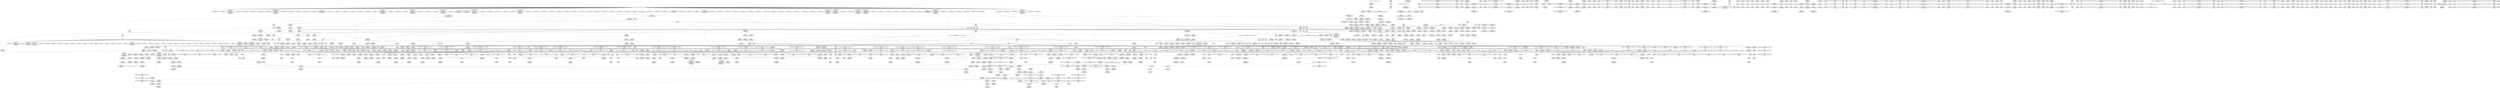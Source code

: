 digraph {
	CE0x62e84f0 [shape=record,shape=Mrecord,label="{CE0x62e84f0|selinux_socket_accept:_tmp2|*LoadInst*|security/selinux/hooks.c,4198|*SummSink*}"]
	CE0x5229960 [shape=record,shape=Mrecord,label="{CE0x5229960|i32_934|*Constant*|*SummSource*}"]
	CE0x51f79e0 [shape=record,shape=Mrecord,label="{CE0x51f79e0|GLOBAL:_rcu_read_lock.__warned|Global_var:rcu_read_lock.__warned|*SummSource*}"]
	CE0x516b5d0 [shape=record,shape=Mrecord,label="{CE0x516b5d0|task_sid:_tmp2|*SummSource*}"]
	CE0x52289c0 [shape=record,shape=Mrecord,label="{CE0x52289c0|rcu_read_unlock:_tmp18|include/linux/rcupdate.h,933|*SummSource*}"]
	CE0x5228350 [shape=record,shape=Mrecord,label="{CE0x5228350|rcu_read_unlock:_tmp17|include/linux/rcupdate.h,933}"]
	CE0x51f7b50 [shape=record,shape=Mrecord,label="{CE0x51f7b50|GLOBAL:_rcu_read_lock.__warned|Global_var:rcu_read_lock.__warned|*SummSink*}"]
	CE0x5118de0 [shape=record,shape=Mrecord,label="{CE0x5118de0|sock_has_perm:_perms|Function::sock_has_perm&Arg::perms::|*SummSink*}"]
	CE0x51b32b0 [shape=record,shape=Mrecord,label="{CE0x51b32b0|8:_%struct.sock*,_:_SCME_30,31_}"]
	CE0x525a680 [shape=record,shape=Mrecord,label="{CE0x525a680|_call_void_lock_acquire(%struct.lockdep_map*_%map,_i32_0,_i32_0,_i32_2,_i32_0,_%struct.lockdep_map*_null,_i64_ptrtoint_(i8*_blockaddress(_rcu_lock_acquire,_%__here)_to_i64))_#10,_!dbg_!27716|include/linux/rcupdate.h,418|*SummSource*}"]
	CE0x51b38a0 [shape=record,shape=Mrecord,label="{CE0x51b38a0|8:_%struct.sock*,_:_SCME_35,36_}"]
	CE0x51cc5a0 [shape=record,shape=Mrecord,label="{CE0x51cc5a0|GLOBAL:___rcu_read_unlock|*Constant*|*SummSink*}"]
	CE0x51b3e90 [shape=record,shape=Mrecord,label="{CE0x51b3e90|8:_%struct.sock*,_:_SCME_40,41_}"]
	CE0x51d9c20 [shape=record,shape=Mrecord,label="{CE0x51d9c20|task_sid:_tmp8|security/selinux/hooks.c,208|*SummSource*}"]
	CE0x511a760 [shape=record,shape=Mrecord,label="{CE0x511a760|_ret_i32_%retval.0,_!dbg_!27738|security/selinux/hooks.c,4210|*SummSink*}"]
	CE0x527d010 [shape=record,shape=Mrecord,label="{CE0x527d010|_call_void_mcount()_#3|*SummSource*}"]
	CE0x51d00c0 [shape=record,shape=Mrecord,label="{CE0x51d00c0|__preempt_count_add:_tmp4|./arch/x86/include/asm/preempt.h,72}"]
	CE0x5202ec0 [shape=record,shape=Mrecord,label="{CE0x5202ec0|i64*_getelementptr_inbounds_(_2_x_i64_,_2_x_i64_*___llvm_gcov_ctr131,_i64_0,_i64_0)|*Constant*|*SummSink*}"]
	CE0x51ec6a0 [shape=record,shape=Mrecord,label="{CE0x51ec6a0|_call_void_rcu_read_unlock()_#10,_!dbg_!27748|security/selinux/hooks.c,209|*SummSink*}"]
	CE0x51dc8c0 [shape=record,shape=Mrecord,label="{CE0x51dc8c0|i64*_getelementptr_inbounds_(_2_x_i64_,_2_x_i64_*___llvm_gcov_ctr131,_i64_0,_i64_0)|*Constant*}"]
	CE0x513b640 [shape=record,shape=Mrecord,label="{CE0x513b640|28:_i32,_32:_i16,_34:_i8,_:_CMRE_119,120_}"]
	CE0x519e5c0 [shape=record,shape=Mrecord,label="{CE0x519e5c0|task_sid:_real_cred|security/selinux/hooks.c,208|*SummSource*}"]
	CE0x51e5ac0 [shape=record,shape=Mrecord,label="{CE0x51e5ac0|__rcu_read_unlock:_bb|*SummSource*}"]
	CE0x51875d0 [shape=record,shape=Mrecord,label="{CE0x51875d0|COLLAPSED:_GCMRE___llvm_gcov_ctr349_internal_global_2_x_i64_zeroinitializer:_elem_0:default:}"]
	CE0x51a4c50 [shape=record,shape=Mrecord,label="{CE0x51a4c50|sock_has_perm:_tmp11|security/selinux/hooks.c,3970|*SummSink*}"]
	CE0x51b6560 [shape=record,shape=Mrecord,label="{CE0x51b6560|sock_has_perm:_call|security/selinux/hooks.c,3967|*SummSource*}"]
	CE0x51451b0 [shape=record,shape=Mrecord,label="{CE0x51451b0|i32_8192|*Constant*|*SummSink*}"]
	CE0x511d7c0 [shape=record,shape=Mrecord,label="{CE0x511d7c0|_call_void_mcount()_#3|*SummSource*}"]
	CE0x510a390 [shape=record,shape=Mrecord,label="{CE0x510a390|32:_%struct.sock*,_104:_i8*,_:_CRE_4,6_|*MultipleSource*|Function::selinux_socket_accept&Arg::sock::|security/selinux/hooks.c,4198}"]
	CE0x510fed0 [shape=record,shape=Mrecord,label="{CE0x510fed0|selinux_socket_accept:_tmp12|security/selinux/hooks.c,4202}"]
	CE0x513f750 [shape=record,shape=Mrecord,label="{CE0x513f750|i64_0|*Constant*|*SummSource*}"]
	CE0x516b030 [shape=record,shape=Mrecord,label="{CE0x516b030|rcu_read_lock:_tmp2}"]
	CE0x51a1220 [shape=record,shape=Mrecord,label="{CE0x51a1220|task_sid:_call3|security/selinux/hooks.c,208}"]
	CE0x5116840 [shape=record,shape=Mrecord,label="{CE0x5116840|sock_has_perm:_sk_security|security/selinux/hooks.c,3964|*SummSource*}"]
	CE0x51154c0 [shape=record,shape=Mrecord,label="{CE0x51154c0|i32_4|*Constant*|*SummSource*}"]
	CE0x51d4a60 [shape=record,shape=Mrecord,label="{CE0x51d4a60|_call_void_asm_sideeffect_,_memory_,_dirflag_,_fpsr_,_flags_()_#3,_!dbg_!27711,_!srcloc_!27714|include/linux/rcupdate.h,244|*SummSource*}"]
	CE0x51f8cb0 [shape=record,shape=Mrecord,label="{CE0x51f8cb0|rcu_read_lock:_tmp9|include/linux/rcupdate.h,882|*SummSource*}"]
	CE0x51be770 [shape=record,shape=Mrecord,label="{CE0x51be770|__rcu_read_lock:_tmp7|include/linux/rcupdate.h,240|*SummSink*}"]
	CE0x5248b90 [shape=record,shape=Mrecord,label="{CE0x5248b90|_call_void___preempt_count_sub(i32_1)_#10,_!dbg_!27715|include/linux/rcupdate.h,244|*SummSink*}"]
	CE0x51cf450 [shape=record,shape=Mrecord,label="{CE0x51cf450|__rcu_read_lock:_tmp}"]
	CE0x51d9f30 [shape=record,shape=Mrecord,label="{CE0x51d9f30|_call_void_mcount()_#3|*SummSink*}"]
	CE0x510e5e0 [shape=record,shape=Mrecord,label="{CE0x510e5e0|GLOBAL:___llvm_gcov_ctr360|Global_var:__llvm_gcov_ctr360}"]
	CE0x511b7e0 [shape=record,shape=Mrecord,label="{CE0x511b7e0|28:_i32,_32:_i16,_34:_i8,_:_CMRE_152,160_|*MultipleSource*|security/selinux/hooks.c,4202|security/selinux/hooks.c,4202|security/selinux/hooks.c,4204|security/selinux/hooks.c,4204|security/selinux/hooks.c,4205}"]
	CE0x51d29c0 [shape=record,shape=Mrecord,label="{CE0x51d29c0|cred_sid:_tmp1|*SummSink*}"]
	CE0x5114520 [shape=record,shape=Mrecord,label="{CE0x5114520|GLOBAL:___llvm_gcov_ctr327|Global_var:__llvm_gcov_ctr327|*SummSource*}"]
	CE0x51f6d20 [shape=record,shape=Mrecord,label="{CE0x51f6d20|__rcu_read_lock:_tmp5|include/linux/rcupdate.h,239}"]
	CE0x516dbd0 [shape=record,shape=Mrecord,label="{CE0x516dbd0|rcu_read_lock:_tobool|include/linux/rcupdate.h,882|*SummSink*}"]
	CE0x51a4be0 [shape=record,shape=Mrecord,label="{CE0x51a4be0|sock_has_perm:_tmp11|security/selinux/hooks.c,3970|*SummSource*}"]
	CE0x5116260 [shape=record,shape=Mrecord,label="{CE0x5116260|task_sid:_if.end|*SummSource*}"]
	CE0x516f500 [shape=record,shape=Mrecord,label="{CE0x516f500|cred_sid:_tmp2|*SummSource*}"]
	CE0x523b5b0 [shape=record,shape=Mrecord,label="{CE0x523b5b0|__preempt_count_add:_tmp}"]
	CE0x510fc70 [shape=record,shape=Mrecord,label="{CE0x510fc70|selinux_socket_accept:_tmp11|security/selinux/hooks.c,4202|*SummSink*}"]
	CE0x51cdb10 [shape=record,shape=Mrecord,label="{CE0x51cdb10|i64*_getelementptr_inbounds_(_4_x_i64_,_4_x_i64_*___llvm_gcov_ctr130,_i64_0,_i64_2)|*Constant*|*SummSink*}"]
	CE0x516ae40 [shape=record,shape=Mrecord,label="{CE0x516ae40|task_sid:_tmp13|security/selinux/hooks.c,208}"]
	CE0x511fa20 [shape=record,shape=Mrecord,label="{CE0x511fa20|28:_i32,_32:_i16,_34:_i8,_:_CMRE_9,10_}"]
	CE0x51d7990 [shape=record,shape=Mrecord,label="{CE0x51d7990|rcu_lock_acquire:_entry|*SummSink*}"]
	CE0x511a400 [shape=record,shape=Mrecord,label="{CE0x511a400|i64*_getelementptr_inbounds_(_2_x_i64_,_2_x_i64_*___llvm_gcov_ctr98,_i64_0,_i64_0)|*Constant*}"]
	CE0x51322f0 [shape=record,shape=Mrecord,label="{CE0x51322f0|%struct.lockdep_map*_null|*Constant*}"]
	CE0x51b72d0 [shape=record,shape=Mrecord,label="{CE0x51b72d0|sock_has_perm:_tmp6|security/selinux/hooks.c,3969|*SummSink*}"]
	CE0x512eb00 [shape=record,shape=Mrecord,label="{CE0x512eb00|COLLAPSED:_CMRE:_elem_0::|security/selinux/hooks.c,196}"]
	CE0x5125f80 [shape=record,shape=Mrecord,label="{CE0x5125f80|28:_i32,_32:_i16,_34:_i8,_:_CMRE_89,90_}"]
	CE0x51d6c60 [shape=record,shape=Mrecord,label="{CE0x51d6c60|i64_7|*Constant*|*SummSink*}"]
	CE0x526ddf0 [shape=record,shape=Mrecord,label="{CE0x526ddf0|i64*_getelementptr_inbounds_(_4_x_i64_,_4_x_i64_*___llvm_gcov_ctr129,_i64_0,_i64_0)|*Constant*|*SummSource*}"]
	CE0x51e83d0 [shape=record,shape=Mrecord,label="{CE0x51e83d0|task_sid:_tmp20|security/selinux/hooks.c,208}"]
	CE0x5284580 [shape=record,shape=Mrecord,label="{CE0x5284580|i64*_getelementptr_inbounds_(_4_x_i64_,_4_x_i64_*___llvm_gcov_ctr135,_i64_0,_i64_2)|*Constant*|*SummSource*}"]
	CE0x51159b0 [shape=record,shape=Mrecord,label="{CE0x51159b0|28:_i32,_32:_i16,_34:_i8,_:_CMRE_21,22_}"]
	CE0x51e6510 [shape=record,shape=Mrecord,label="{CE0x51e6510|GLOBAL:_lockdep_rcu_suspicious|*Constant*|*SummSource*}"]
	CE0x51aef90 [shape=record,shape=Mrecord,label="{CE0x51aef90|sock_has_perm:_retval.0|*SummSource*}"]
	CE0x5185910 [shape=record,shape=Mrecord,label="{CE0x5185910|__rcu_read_lock:_tmp|*SummSource*}"]
	CE0x5135250 [shape=record,shape=Mrecord,label="{CE0x5135250|i64*_getelementptr_inbounds_(_2_x_i64_,_2_x_i64_*___llvm_gcov_ctr98,_i64_0,_i64_1)|*Constant*|*SummSource*}"]
	CE0x5117390 [shape=record,shape=Mrecord,label="{CE0x5117390|28:_i32,_32:_i16,_34:_i8,_:_CMRE_50,51_}"]
	CE0x51d6e20 [shape=record,shape=Mrecord,label="{CE0x51d6e20|_call_void_rcu_lock_acquire(%struct.lockdep_map*_rcu_lock_map)_#10,_!dbg_!27711|include/linux/rcupdate.h,881|*SummSource*}"]
	CE0x5116b90 [shape=record,shape=Mrecord,label="{CE0x5116b90|i32_8192|*Constant*}"]
	CE0x5114b00 [shape=record,shape=Mrecord,label="{CE0x5114b00|28:_i32,_32:_i16,_34:_i8,_:_CMRE_61,62_}"]
	CE0x51d2dd0 [shape=record,shape=Mrecord,label="{CE0x51d2dd0|task_sid:_tmp5|security/selinux/hooks.c,208|*SummSink*}"]
	CE0x525c3a0 [shape=record,shape=Mrecord,label="{CE0x525c3a0|rcu_lock_acquire:_tmp7|*SummSink*}"]
	CE0x51dde00 [shape=record,shape=Mrecord,label="{CE0x51dde00|task_sid:_tmp14|security/selinux/hooks.c,208}"]
	CE0x51d9930 [shape=record,shape=Mrecord,label="{CE0x51d9930|rcu_read_unlock:_tmp3}"]
	CE0x51a5e20 [shape=record,shape=Mrecord,label="{CE0x51a5e20|sock_has_perm:_tmp13|security/selinux/hooks.c,3972}"]
	CE0x51aec00 [shape=record,shape=Mrecord,label="{CE0x51aec00|_ret_i32_%retval.0,_!dbg_!27728|security/selinux/avc.c,775|*SummSink*}"]
	CE0x527e800 [shape=record,shape=Mrecord,label="{CE0x527e800|__preempt_count_sub:_tmp3|*SummSink*}"]
	CE0x51a14b0 [shape=record,shape=Mrecord,label="{CE0x51a14b0|task_sid:_call3|security/selinux/hooks.c,208|*SummSink*}"]
	CE0x51d3c90 [shape=record,shape=Mrecord,label="{CE0x51d3c90|task_sid:_tmp8|security/selinux/hooks.c,208}"]
	CE0x516a040 [shape=record,shape=Mrecord,label="{CE0x516a040|_call_void_rcu_read_lock()_#10,_!dbg_!27712|security/selinux/hooks.c,207|*SummSink*}"]
	CE0x51b9c70 [shape=record,shape=Mrecord,label="{CE0x51b9c70|sock_has_perm:_tmp9|security/selinux/hooks.c,3969|*SummSource*}"]
	CE0x513f7c0 [shape=record,shape=Mrecord,label="{CE0x513f7c0|i64_0|*Constant*}"]
	CE0x5128ae0 [shape=record,shape=Mrecord,label="{CE0x5128ae0|SOCK_INODE:_tmp2}"]
	CE0x5104c80 [shape=record,shape=Mrecord,label="{CE0x5104c80|selinux_socket_accept:_bb}"]
	CE0x51ef950 [shape=record,shape=Mrecord,label="{CE0x51ef950|rcu_read_lock:_do.body|*SummSource*}"]
	CE0x51786a0 [shape=record,shape=Mrecord,label="{CE0x51786a0|rcu_read_lock:_tobool|include/linux/rcupdate.h,882|*SummSource*}"]
	CE0x5108860 [shape=record,shape=Mrecord,label="{CE0x5108860|selinux_socket_accept:_tmp6|security/selinux/hooks.c,4199|*SummSource*}"]
	CE0x52253b0 [shape=record,shape=Mrecord,label="{CE0x52253b0|rcu_read_unlock:_tmp15|include/linux/rcupdate.h,933|*SummSink*}"]
	CE0x51636e0 [shape=record,shape=Mrecord,label="{CE0x51636e0|i64*_getelementptr_inbounds_(_2_x_i64_,_2_x_i64_*___llvm_gcov_ctr98,_i64_0,_i64_0)|*Constant*|*SummSource*}"]
	CE0x51f9750 [shape=record,shape=Mrecord,label="{CE0x51f9750|rcu_read_lock:_tmp10|include/linux/rcupdate.h,882|*SummSource*}"]
	CE0x51d6640 [shape=record,shape=Mrecord,label="{CE0x51d6640|task_sid:_tobool4|security/selinux/hooks.c,208|*SummSource*}"]
	CE0x51ae520 [shape=record,shape=Mrecord,label="{CE0x51ae520|sock_has_perm:_retval.0}"]
	CE0x51d2f50 [shape=record,shape=Mrecord,label="{CE0x51d2f50|GLOBAL:___llvm_gcov_ctr126|Global_var:__llvm_gcov_ctr126|*SummSource*}"]
	CE0x51f4e70 [shape=record,shape=Mrecord,label="{CE0x51f4e70|_call_void_mcount()_#3}"]
	CE0x51f0800 [shape=record,shape=Mrecord,label="{CE0x51f0800|COLLAPSED:_GCMRE___llvm_gcov_ctr127_internal_global_11_x_i64_zeroinitializer:_elem_0:default:}"]
	CE0x512d700 [shape=record,shape=Mrecord,label="{CE0x512d700|28:_i32,_32:_i16,_34:_i8,_:_CMRE_86,87_}"]
	CE0x5179ab0 [shape=record,shape=Mrecord,label="{CE0x5179ab0|COLLAPSED:_GCMRE___llvm_gcov_ctr327_internal_global_6_x_i64_zeroinitializer:_elem_0:default:}"]
	CE0x51e6800 [shape=record,shape=Mrecord,label="{CE0x51e6800|i8*_getelementptr_inbounds_(_25_x_i8_,_25_x_i8_*_.str3,_i32_0,_i32_0)|*Constant*|*SummSource*}"]
	CE0x51c4ff0 [shape=record,shape=Mrecord,label="{CE0x51c4ff0|__preempt_count_add:_bb|*SummSink*}"]
	CE0x51107a0 [shape=record,shape=Mrecord,label="{CE0x51107a0|selinux_socket_accept:_call2|security/selinux/hooks.c,4202}"]
	CE0x51eecb0 [shape=record,shape=Mrecord,label="{CE0x51eecb0|GLOBAL:_rcu_read_unlock|*Constant*|*SummSource*}"]
	CE0x523b7c0 [shape=record,shape=Mrecord,label="{CE0x523b7c0|__preempt_count_sub:_tmp6|./arch/x86/include/asm/preempt.h,78|*SummSource*}"]
	CE0x5245100 [shape=record,shape=Mrecord,label="{CE0x5245100|rcu_lock_release:_tmp4|include/linux/rcupdate.h,423|*SummSink*}"]
	CE0x5154650 [shape=record,shape=Mrecord,label="{CE0x5154650|selinux_socket_accept:_initialized|security/selinux/hooks.c,4207|*SummSink*}"]
	CE0x516efd0 [shape=record,shape=Mrecord,label="{CE0x516efd0|i64*_getelementptr_inbounds_(_13_x_i64_,_13_x_i64_*___llvm_gcov_ctr126,_i64_0,_i64_1)|*Constant*|*SummSource*}"]
	CE0x51ec820 [shape=record,shape=Mrecord,label="{CE0x51ec820|task_sid:_tmp27|security/selinux/hooks.c,208}"]
	CE0x51176d0 [shape=record,shape=Mrecord,label="{CE0x51176d0|28:_i32,_32:_i16,_34:_i8,_:_CMRE_54,55_}"]
	"CONST[source:0(mediator),value:0(static)][purpose:{operation}]"
	CE0x51d99a0 [shape=record,shape=Mrecord,label="{CE0x51d99a0|rcu_read_unlock:_tmp3|*SummSource*}"]
	CE0x5108f40 [shape=record,shape=Mrecord,label="{CE0x5108f40|SOCK_INODE:_tmp4|include/net/sock.h,1412|*SummSink*}"]
	CE0x5259910 [shape=record,shape=Mrecord,label="{CE0x5259910|__rcu_read_lock:_bb}"]
	CE0x51d2ee0 [shape=record,shape=Mrecord,label="{CE0x51d2ee0|GLOBAL:___llvm_gcov_ctr126|Global_var:__llvm_gcov_ctr126|*SummSink*}"]
	CE0x512d770 [shape=record,shape=Mrecord,label="{CE0x512d770|28:_i32,_32:_i16,_34:_i8,_:_CMRE_8,9_}"]
	CE0x50ffcd0 [shape=record,shape=Mrecord,label="{CE0x50ffcd0|28:_i32,_32:_i16,_34:_i8,_:_CMRE_95,96_}"]
	CE0x51e6b80 [shape=record,shape=Mrecord,label="{CE0x51e6b80|i32_208|*Constant*}"]
	CE0x511b510 [shape=record,shape=Mrecord,label="{CE0x511b510|28:_i32,_32:_i16,_34:_i8,_:_CMRE_144,152_|*MultipleSource*|security/selinux/hooks.c,4202|security/selinux/hooks.c,4202|security/selinux/hooks.c,4204|security/selinux/hooks.c,4204|security/selinux/hooks.c,4205}"]
	CE0x515bde0 [shape=record,shape=Mrecord,label="{CE0x515bde0|sock_has_perm:_sid|security/selinux/hooks.c,3969|*SummSource*}"]
	CE0x511fe60 [shape=record,shape=Mrecord,label="{CE0x511fe60|28:_i32,_32:_i16,_34:_i8,_:_CMRE_12,13_}"]
	CE0x527cc90 [shape=record,shape=Mrecord,label="{CE0x527cc90|i64*_getelementptr_inbounds_(_4_x_i64_,_4_x_i64_*___llvm_gcov_ctr129,_i64_0,_i64_1)|*Constant*|*SummSink*}"]
	CE0x5159d30 [shape=record,shape=Mrecord,label="{CE0x5159d30|SOCK_INODE:_vfs_inode|include/net/sock.h,1412|*SummSink*}"]
	CE0x5143fa0 [shape=record,shape=Mrecord,label="{CE0x5143fa0|_ret_i32_%retval.0,_!dbg_!27740|security/selinux/hooks.c,3977}"]
	CE0x5110610 [shape=record,shape=Mrecord,label="{CE0x5110610|i64*_getelementptr_inbounds_(_6_x_i64_,_6_x_i64_*___llvm_gcov_ctr360,_i64_0,_i64_0)|*Constant*}"]
	CE0x51f17d0 [shape=record,shape=Mrecord,label="{CE0x51f17d0|i64*_getelementptr_inbounds_(_11_x_i64_,_11_x_i64_*___llvm_gcov_ctr127,_i64_0,_i64_0)|*Constant*}"]
	CE0x51f4b50 [shape=record,shape=Mrecord,label="{CE0x51f4b50|rcu_read_unlock:_tmp6|include/linux/rcupdate.h,933}"]
	CE0x51c2220 [shape=record,shape=Mrecord,label="{CE0x51c2220|rcu_read_unlock:_bb|*SummSink*}"]
	CE0x5156db0 [shape=record,shape=Mrecord,label="{CE0x5156db0|i32_3|*Constant*}"]
	CE0x51266e0 [shape=record,shape=Mrecord,label="{CE0x51266e0|SOCK_INODE:_entry|*SummSource*}"]
	CE0x516dcb0 [shape=record,shape=Mrecord,label="{CE0x516dcb0|i32_0|*Constant*}"]
	CE0x51c8540 [shape=record,shape=Mrecord,label="{CE0x51c8540|GLOBAL:___preempt_count_add|*Constant*}"]
	CE0x51cc7e0 [shape=record,shape=Mrecord,label="{CE0x51cc7e0|__rcu_read_unlock:_entry|*SummSource*}"]
	CE0x5179b20 [shape=record,shape=Mrecord,label="{CE0x5179b20|sock_has_perm:_tmp|*SummSource*}"]
	CE0x522a610 [shape=record,shape=Mrecord,label="{CE0x522a610|i64*_getelementptr_inbounds_(_11_x_i64_,_11_x_i64_*___llvm_gcov_ctr132,_i64_0,_i64_9)|*Constant*|*SummSource*}"]
	CE0x52446f0 [shape=record,shape=Mrecord,label="{CE0x52446f0|rcu_lock_release:_tmp3|*SummSink*}"]
	CE0x5226340 [shape=record,shape=Mrecord,label="{CE0x5226340|i64*_getelementptr_inbounds_(_11_x_i64_,_11_x_i64_*___llvm_gcov_ctr132,_i64_0,_i64_9)|*Constant*|*SummSink*}"]
	CE0x5107b60 [shape=record,shape=Mrecord,label="{CE0x5107b60|selinux_socket_accept:_if.then|*SummSink*}"]
	CE0x5246170 [shape=record,shape=Mrecord,label="{CE0x5246170|__preempt_count_sub:_do.end}"]
	CE0x51686c0 [shape=record,shape=Mrecord,label="{CE0x51686c0|cred_sid:_security|security/selinux/hooks.c,196|*SummSink*}"]
	CE0x51549b0 [shape=record,shape=Mrecord,label="{CE0x51549b0|%struct.task_struct*_(%struct.task_struct**)*_asm_movq_%gs:$_1:P_,$0_,_r,im,_dirflag_,_fpsr_,_flags_|*SummSource*}"]
	CE0x51d2340 [shape=record,shape=Mrecord,label="{CE0x51d2340|i64_ptrtoint_(i8*_blockaddress(_rcu_lock_release,_%__here)_to_i64)|*Constant*|*SummSink*}"]
	CE0x5245530 [shape=record,shape=Mrecord,label="{CE0x5245530|rcu_lock_release:_tmp5|include/linux/rcupdate.h,423}"]
	CE0x51c3a90 [shape=record,shape=Mrecord,label="{CE0x51c3a90|i64*_getelementptr_inbounds_(_4_x_i64_,_4_x_i64_*___llvm_gcov_ctr133,_i64_0,_i64_1)|*Constant*}"]
	CE0x51fb170 [shape=record,shape=Mrecord,label="{CE0x51fb170|rcu_read_unlock:_tmp9|include/linux/rcupdate.h,933|*SummSink*}"]
	CE0x51c09e0 [shape=record,shape=Mrecord,label="{CE0x51c09e0|GLOBAL:___llvm_gcov_ctr132|Global_var:__llvm_gcov_ctr132}"]
	CE0x524a320 [shape=record,shape=Mrecord,label="{CE0x524a320|rcu_lock_acquire:___here}"]
	CE0x51c5100 [shape=record,shape=Mrecord,label="{CE0x51c5100|rcu_read_unlock:_tmp8|include/linux/rcupdate.h,933|*SummSink*}"]
	CE0x51b2840 [shape=record,shape=Mrecord,label="{CE0x51b2840|task_sid:_tmp10|security/selinux/hooks.c,208|*SummSource*}"]
	CE0x52704e0 [shape=record,shape=Mrecord,label="{CE0x52704e0|__preempt_count_add:_tmp1|*SummSink*}"]
	CE0x5170280 [shape=record,shape=Mrecord,label="{CE0x5170280|task_sid:_tmp3}"]
	CE0x6e87a10 [shape=record,shape=Mrecord,label="{CE0x6e87a10|GLOBAL:_sock_has_perm|*Constant*}"]
	CE0x51171b0 [shape=record,shape=Mrecord,label="{CE0x51171b0|i64_3|*Constant*|*SummSource*}"]
	CE0x5120ec0 [shape=record,shape=Mrecord,label="{CE0x5120ec0|selinux_socket_accept:_tmp10|security/selinux/hooks.c,4202|*SummSink*}"]
	CE0x51c85b0 [shape=record,shape=Mrecord,label="{CE0x51c85b0|_call_void___preempt_count_add(i32_1)_#10,_!dbg_!27711|include/linux/rcupdate.h,239}"]
	CE0x51c5ea0 [shape=record,shape=Mrecord,label="{CE0x51c5ea0|_call_void_asm_sideeffect_,_memory_,_dirflag_,_fpsr_,_flags_()_#3,_!dbg_!27711,_!srcloc_!27714|include/linux/rcupdate.h,244}"]
	CE0x5109b00 [shape=record,shape=Mrecord,label="{CE0x5109b00|SOCK_INODE:_add.ptr|include/net/sock.h,1412|*SummSink*}"]
	CE0x511ae20 [shape=record,shape=Mrecord,label="{CE0x511ae20|i64*_getelementptr_inbounds_(_2_x_i64_,_2_x_i64_*___llvm_gcov_ctr98,_i64_0,_i64_0)|*Constant*|*SummSink*}"]
	CE0x51a7190 [shape=record,shape=Mrecord,label="{CE0x51a7190|0:_i8,_8:_%struct.lsm_network_audit*,_24:_%struct.selinux_audit_data*,_:_SCMRE_0,1_|*MultipleSource*|security/selinux/hooks.c, 3965|security/selinux/hooks.c,3972}"]
	CE0x51af530 [shape=record,shape=Mrecord,label="{CE0x51af530|i64*_getelementptr_inbounds_(_6_x_i64_,_6_x_i64_*___llvm_gcov_ctr327,_i64_0,_i64_5)|*Constant*|*SummSource*}"]
	CE0x51fa1a0 [shape=record,shape=Mrecord,label="{CE0x51fa1a0|rcu_read_lock:_tmp12|include/linux/rcupdate.h,882|*SummSource*}"]
	CE0x516f490 [shape=record,shape=Mrecord,label="{CE0x516f490|cred_sid:_tmp2}"]
	CE0x513f6e0 [shape=record,shape=Mrecord,label="{CE0x513f6e0|selinux_socket_accept:_tmp3|security/selinux/hooks.c,4199|*SummSink*}"]
	CE0x5106220 [shape=record,shape=Mrecord,label="{CE0x5106220|_call_void_mcount()_#3|*SummSink*}"]
	CE0x6e17110 [shape=record,shape=Mrecord,label="{CE0x6e17110|selinux_socket_accept:_newsock|Function::selinux_socket_accept&Arg::newsock::|*SummSource*}"]
	CE0x51c3e40 [shape=record,shape=Mrecord,label="{CE0x51c3e40|rcu_read_unlock:_do.body|*SummSource*}"]
	CE0x51ce0e0 [shape=record,shape=Mrecord,label="{CE0x51ce0e0|rcu_lock_release:___here}"]
	CE0x51d4540 [shape=record,shape=Mrecord,label="{CE0x51d4540|i64*_getelementptr_inbounds_(_13_x_i64_,_13_x_i64_*___llvm_gcov_ctr126,_i64_0,_i64_1)|*Constant*|*SummSink*}"]
	CE0x525d9c0 [shape=record,shape=Mrecord,label="{CE0x525d9c0|i64*_getelementptr_inbounds_(_4_x_i64_,_4_x_i64_*___llvm_gcov_ctr135,_i64_0,_i64_3)|*Constant*|*SummSource*}"]
	CE0x51fd830 [shape=record,shape=Mrecord,label="{CE0x51fd830|GLOBAL:_lockdep_rcu_suspicious|*Constant*}"]
	CE0x525ecb0 [shape=record,shape=Mrecord,label="{CE0x525ecb0|i64*_getelementptr_inbounds_(_4_x_i64_,_4_x_i64_*___llvm_gcov_ctr134,_i64_0,_i64_3)|*Constant*}"]
	CE0x51f40c0 [shape=record,shape=Mrecord,label="{CE0x51f40c0|rcu_read_lock:_if.end|*SummSink*}"]
	CE0x5157d00 [shape=record,shape=Mrecord,label="{CE0x5157d00|i8_1|*Constant*|*SummSink*}"]
	CE0x5107ed0 [shape=record,shape=Mrecord,label="{CE0x5107ed0|COLLAPSED:_GCMRE___llvm_gcov_ctr360_internal_global_6_x_i64_zeroinitializer:_elem_0:default:}"]
	CE0x52274f0 [shape=record,shape=Mrecord,label="{CE0x52274f0|i64*_getelementptr_inbounds_(_11_x_i64_,_11_x_i64_*___llvm_gcov_ctr132,_i64_0,_i64_10)|*Constant*}"]
	CE0x51cbb40 [shape=record,shape=Mrecord,label="{CE0x51cbb40|GLOBAL:___rcu_read_unlock|*Constant*}"]
	CE0x5228b30 [shape=record,shape=Mrecord,label="{CE0x5228b30|rcu_read_unlock:_tmp18|include/linux/rcupdate.h,933|*SummSink*}"]
	CE0x5116530 [shape=record,shape=Mrecord,label="{CE0x5116530|selinux_socket_accept:_tmp10|security/selinux/hooks.c,4202|*SummSource*}"]
	CE0x51d9520 [shape=record,shape=Mrecord,label="{CE0x51d9520|i64*_getelementptr_inbounds_(_4_x_i64_,_4_x_i64_*___llvm_gcov_ctr130,_i64_0,_i64_1)|*Constant*}"]
	CE0x51d7a40 [shape=record,shape=Mrecord,label="{CE0x51d7a40|__preempt_count_add:_entry|*SummSink*}"]
	CE0x51cf1b0 [shape=record,shape=Mrecord,label="{CE0x51cf1b0|rcu_lock_acquire:_tmp3}"]
	CE0x510b9a0 [shape=record,shape=Mrecord,label="{CE0x510b9a0|28:_i32,_32:_i16,_34:_i8,_:_CMRE_48,49_}"]
	CE0x51b6630 [shape=record,shape=Mrecord,label="{CE0x51b6630|sock_has_perm:_call|security/selinux/hooks.c,3967|*SummSink*}"]
	CE0x51f5130 [shape=record,shape=Mrecord,label="{CE0x51f5130|rcu_read_lock:_land.lhs.true2|*SummSource*}"]
	CE0x516ce80 [shape=record,shape=Mrecord,label="{CE0x516ce80|i64_5|*Constant*}"]
	CE0x51bd460 [shape=record,shape=Mrecord,label="{CE0x51bd460|GLOBAL:___preempt_count_add|*Constant*|*SummSink*}"]
	CE0x510d5f0 [shape=record,shape=Mrecord,label="{CE0x510d5f0|sock_has_perm:_if.then|*SummSink*}"]
	CE0x51bdcf0 [shape=record,shape=Mrecord,label="{CE0x51bdcf0|rcu_read_unlock:_tmp14|include/linux/rcupdate.h,933}"]
	CE0x51d8370 [shape=record,shape=Mrecord,label="{CE0x51d8370|task_sid:_tmp7|security/selinux/hooks.c,208|*SummSink*}"]
	CE0x51ab6b0 [shape=record,shape=Mrecord,label="{CE0x51ab6b0|sock_has_perm:_tmp16|security/selinux/hooks.c,3976|*SummSource*}"]
	CE0x51cc610 [shape=record,shape=Mrecord,label="{CE0x51cc610|_ret_void,_!dbg_!27717|include/linux/rcupdate.h,245|*SummSink*}"]
	CE0x51f5970 [shape=record,shape=Mrecord,label="{CE0x51f5970|rcu_read_unlock:_tmp6|include/linux/rcupdate.h,933|*SummSource*}"]
	CE0x51845b0 [shape=record,shape=Mrecord,label="{CE0x51845b0|_call_void_mcount()_#3}"]
	CE0x51c78c0 [shape=record,shape=Mrecord,label="{CE0x51c78c0|rcu_lock_acquire:_bb|*SummSink*}"]
	CE0x51143b0 [shape=record,shape=Mrecord,label="{CE0x51143b0|GLOBAL:___llvm_gcov_ctr327|Global_var:__llvm_gcov_ctr327}"]
	CE0x517a3b0 [shape=record,shape=Mrecord,label="{CE0x517a3b0|get_current:_tmp2|*SummSource*}"]
	CE0x51afb20 [shape=record,shape=Mrecord,label="{CE0x51afb20|sock_has_perm:_tmp19|security/selinux/hooks.c,3977|*SummSink*}"]
	CE0x51aa2c0 [shape=record,shape=Mrecord,label="{CE0x51aa2c0|sock_has_perm:_tmp15|security/selinux/hooks.c,3974|*SummSink*}"]
	CE0x5296210 [shape=record,shape=Mrecord,label="{CE0x5296210|__preempt_count_sub:_sub|./arch/x86/include/asm/preempt.h,77|*SummSink*}"]
	CE0x51b8500 [shape=record,shape=Mrecord,label="{CE0x51b8500|task_sid:_tmp23|security/selinux/hooks.c,208}"]
	CE0x51b8380 [shape=record,shape=Mrecord,label="{CE0x51b8380|task_sid:_tmp24|security/selinux/hooks.c,208|*SummSource*}"]
	CE0x5157b80 [shape=record,shape=Mrecord,label="{CE0x5157b80|i8_1|*Constant*|*SummSource*}"]
	CE0x51b4cd0 [shape=record,shape=Mrecord,label="{CE0x51b4cd0|8:_%struct.sock*,_:_SCME_52,53_}"]
	CE0x52424c0 [shape=record,shape=Mrecord,label="{CE0x52424c0|__rcu_read_unlock:_bb}"]
	CE0x51b8dc0 [shape=record,shape=Mrecord,label="{CE0x51b8dc0|task_sid:_tmp24|security/selinux/hooks.c,208}"]
	CE0x51b3640 [shape=record,shape=Mrecord,label="{CE0x51b3640|8:_%struct.sock*,_:_SCME_33,34_}"]
	CE0x51da5e0 [shape=record,shape=Mrecord,label="{CE0x51da5e0|task_sid:_land.lhs.true2|*SummSink*}"]
	CE0x51f68d0 [shape=record,shape=Mrecord,label="{CE0x51f68d0|GLOBAL:_rcu_lock_map|Global_var:rcu_lock_map|*SummSource*}"]
	CE0x52270e0 [shape=record,shape=Mrecord,label="{CE0x52270e0|rcu_read_unlock:_tmp20|include/linux/rcupdate.h,933|*SummSink*}"]
	CE0x526dbe0 [shape=record,shape=Mrecord,label="{CE0x526dbe0|i64*_getelementptr_inbounds_(_4_x_i64_,_4_x_i64_*___llvm_gcov_ctr129,_i64_0,_i64_0)|*Constant*}"]
	CE0x51cf820 [shape=record,shape=Mrecord,label="{CE0x51cf820|__preempt_count_sub:_tmp4|./arch/x86/include/asm/preempt.h,77|*SummSink*}"]
	CE0x51f1870 [shape=record,shape=Mrecord,label="{CE0x51f1870|i64*_getelementptr_inbounds_(_11_x_i64_,_11_x_i64_*___llvm_gcov_ctr127,_i64_0,_i64_0)|*Constant*|*SummSource*}"]
	CE0x51e7cf0 [shape=record,shape=Mrecord,label="{CE0x51e7cf0|i64*_getelementptr_inbounds_(_13_x_i64_,_13_x_i64_*___llvm_gcov_ctr126,_i64_0,_i64_9)|*Constant*|*SummSink*}"]
	CE0x515b750 [shape=record,shape=Mrecord,label="{CE0x515b750|_ret_i32_%call7,_!dbg_!27749|security/selinux/hooks.c,210}"]
	CE0x51abe80 [shape=record,shape=Mrecord,label="{CE0x51abe80|sock_has_perm:_sclass|security/selinux/hooks.c,3976|*SummSink*}"]
	CE0x516f570 [shape=record,shape=Mrecord,label="{CE0x516f570|cred_sid:_tmp2|*SummSink*}"]
	CE0x51fb2e0 [shape=record,shape=Mrecord,label="{CE0x51fb2e0|rcu_read_unlock:_tmp10|include/linux/rcupdate.h,933|*SummSink*}"]
	CE0x5117850 [shape=record,shape=Mrecord,label="{CE0x5117850|28:_i32,_32:_i16,_34:_i8,_:_CMRE_56,57_}"]
	CE0x51ee2b0 [shape=record,shape=Mrecord,label="{CE0x51ee2b0|_ret_i32_%tmp6,_!dbg_!27716|security/selinux/hooks.c,197|*SummSource*}"]
	CE0x51e8560 [shape=record,shape=Mrecord,label="{CE0x51e8560|task_sid:_tmp20|security/selinux/hooks.c,208|*SummSink*}"]
	CE0x51329e0 [shape=record,shape=Mrecord,label="{CE0x51329e0|28:_i32,_32:_i16,_34:_i8,_:_CMRE_79,80_}"]
	CE0x5248560 [shape=record,shape=Mrecord,label="{CE0x5248560|__rcu_read_unlock:_tmp3|*SummSink*}"]
	CE0x511bf60 [shape=record,shape=Mrecord,label="{CE0x511bf60|28:_i32,_32:_i16,_34:_i8,_:_CMRE_184,192_|*MultipleSource*|security/selinux/hooks.c,4202|security/selinux/hooks.c,4202|security/selinux/hooks.c,4204|security/selinux/hooks.c,4204|security/selinux/hooks.c,4205}"]
	CE0x5123e30 [shape=record,shape=Mrecord,label="{CE0x5123e30|i32_10|*Constant*|*SummSource*}"]
	CE0x51133f0 [shape=record,shape=Mrecord,label="{CE0x51133f0|get_current:_tmp1|*SummSink*}"]
	CE0x515b4d0 [shape=record,shape=Mrecord,label="{CE0x515b4d0|task_sid:_task|Function::task_sid&Arg::task::|*SummSource*}"]
	CE0x51320b0 [shape=record,shape=Mrecord,label="{CE0x51320b0|i32_0|*Constant*}"]
	CE0x51ef080 [shape=record,shape=Mrecord,label="{CE0x51ef080|_ret_void,_!dbg_!27735|include/linux/rcupdate.h,938|*SummSink*}"]
	CE0x51b31b0 [shape=record,shape=Mrecord,label="{CE0x51b31b0|8:_%struct.sock*,_:_SCME_29,30_}"]
	CE0x5163ea0 [shape=record,shape=Mrecord,label="{CE0x5163ea0|sock_has_perm:_tmp2|*LoadInst*|security/selinux/hooks.c,3964}"]
	CE0x5186100 [shape=record,shape=Mrecord,label="{CE0x5186100|SOCK_INODE:_tmp3|*SummSink*}"]
	CE0x52461e0 [shape=record,shape=Mrecord,label="{CE0x52461e0|__preempt_count_sub:_do.body|*SummSink*}"]
	CE0x5108ea0 [shape=record,shape=Mrecord,label="{CE0x5108ea0|SOCK_INODE:_tmp4|include/net/sock.h,1412|*SummSource*}"]
	CE0x51c2d00 [shape=record,shape=Mrecord,label="{CE0x51c2d00|__preempt_count_add:_do.body}"]
	CE0x51a9ad0 [shape=record,shape=Mrecord,label="{CE0x51a9ad0|sock_has_perm:_sid5|security/selinux/hooks.c,3976|*SummSink*}"]
	CE0x523b410 [shape=record,shape=Mrecord,label="{CE0x523b410|__preempt_count_sub:_tmp2|*SummSink*}"]
	CE0x52429a0 [shape=record,shape=Mrecord,label="{CE0x52429a0|rcu_lock_acquire:_tmp5|include/linux/rcupdate.h,418}"]
	CE0x51e84f0 [shape=record,shape=Mrecord,label="{CE0x51e84f0|task_sid:_tmp20|security/selinux/hooks.c,208|*SummSource*}"]
	CE0x5244f00 [shape=record,shape=Mrecord,label="{CE0x5244f00|rcu_lock_release:_tmp4|include/linux/rcupdate.h,423|*SummSource*}"]
	CE0x51fa070 [shape=record,shape=Mrecord,label="{CE0x51fa070|rcu_read_lock:_tmp12|include/linux/rcupdate.h,882}"]
	CE0x51693c0 [shape=record,shape=Mrecord,label="{CE0x51693c0|i32_59|*Constant*|*SummSource*}"]
	CE0x522a1c0 [shape=record,shape=Mrecord,label="{CE0x522a1c0|i8*_getelementptr_inbounds_(_44_x_i8_,_44_x_i8_*_.str47,_i32_0,_i32_0)|*Constant*|*SummSink*}"]
	CE0x51a97c0 [shape=record,shape=Mrecord,label="{CE0x51a97c0|sock_has_perm:_u2|security/selinux/hooks.c,3974|*SummSource*}"]
	CE0x51408c0 [shape=record,shape=Mrecord,label="{CE0x51408c0|selinux_socket_accept:_tmp3|security/selinux/hooks.c,4199}"]
	CE0x5141bb0 [shape=record,shape=Mrecord,label="{CE0x5141bb0|GLOBAL:_sock_has_perm|*Constant*|*SummSource*}"]
	CE0x51c2b60 [shape=record,shape=Mrecord,label="{CE0x51c2b60|GLOBAL:___llvm_gcov_ctr132|Global_var:__llvm_gcov_ctr132|*SummSink*}"]
	CE0x51ca0f0 [shape=record,shape=Mrecord,label="{CE0x51ca0f0|rcu_read_unlock:_tobool1|include/linux/rcupdate.h,933|*SummSource*}"]
	CE0x51024a0 [shape=record,shape=Mrecord,label="{CE0x51024a0|selinux_socket_accept:_bb|*SummSink*}"]
	CE0x519ea40 [shape=record,shape=Mrecord,label="{CE0x519ea40|rcu_read_lock:_tmp5|include/linux/rcupdate.h,882}"]
	CE0x51a5f00 [shape=record,shape=Mrecord,label="{CE0x51a5f00|sock_has_perm:_tmp13|security/selinux/hooks.c,3972|*SummSink*}"]
	CE0x51b63c0 [shape=record,shape=Mrecord,label="{CE0x51b63c0|i32_8|*Constant*|*SummSink*}"]
	CE0x51a82e0 [shape=record,shape=Mrecord,label="{CE0x51a82e0|avc_has_perm:_entry|*SummSink*}"]
	CE0x51fdd00 [shape=record,shape=Mrecord,label="{CE0x51fdd00|i8*_getelementptr_inbounds_(_25_x_i8_,_25_x_i8_*_.str45,_i32_0,_i32_0)|*Constant*|*SummSource*}"]
	CE0x51c9780 [shape=record,shape=Mrecord,label="{CE0x51c9780|rcu_read_unlock:_tmp11|include/linux/rcupdate.h,933}"]
	CE0x51ba720 [shape=record,shape=Mrecord,label="{CE0x51ba720|rcu_read_unlock:_call3|include/linux/rcupdate.h,933|*SummSource*}"]
	CE0x5112440 [shape=record,shape=Mrecord,label="{CE0x5112440|32:_%struct.sock*,_104:_i8*,_:_CRE_40,48_|*MultipleSource*|Function::selinux_socket_accept&Arg::sock::|security/selinux/hooks.c,4198}"]
	CE0x5106c40 [shape=record,shape=Mrecord,label="{CE0x5106c40|selinux_socket_accept:_if.end|*SummSource*}"]
	CE0x51cb7f0 [shape=record,shape=Mrecord,label="{CE0x51cb7f0|rcu_lock_release:_map|Function::rcu_lock_release&Arg::map::|*SummSource*}"]
	CE0x5241c10 [shape=record,shape=Mrecord,label="{CE0x5241c10|_call_void___preempt_count_sub(i32_1)_#10,_!dbg_!27715|include/linux/rcupdate.h,244}"]
	CE0x51bc760 [shape=record,shape=Mrecord,label="{CE0x51bc760|_call_void_asm_sideeffect_,_memory_,_dirflag_,_fpsr_,_flags_()_#3,_!dbg_!27714,_!srcloc_!27715|include/linux/rcupdate.h,239|*SummSource*}"]
	CE0x51a7d90 [shape=record,shape=Mrecord,label="{CE0x51a7d90|i8_2|*Constant*|*SummSource*}"]
	CE0x51c3740 [shape=record,shape=Mrecord,label="{CE0x51c3740|rcu_lock_release:_tmp1|*SummSource*}"]
	CE0x51c0c60 [shape=record,shape=Mrecord,label="{CE0x51c0c60|i64*_getelementptr_inbounds_(_4_x_i64_,_4_x_i64_*___llvm_gcov_ctr130,_i64_0,_i64_1)|*Constant*|*SummSink*}"]
	CE0x51e5520 [shape=record,shape=Mrecord,label="{CE0x51e5520|i64*_getelementptr_inbounds_(_4_x_i64_,_4_x_i64_*___llvm_gcov_ctr134,_i64_0,_i64_0)|*Constant*}"]
	CE0x5114ec0 [shape=record,shape=Mrecord,label="{CE0x5114ec0|28:_i32,_32:_i16,_34:_i8,_:_CMRE_66,67_}"]
	CE0x51ddc50 [shape=record,shape=Mrecord,label="{CE0x51ddc50|i64_6|*Constant*|*SummSource*}"]
	CE0x51b86a0 [shape=record,shape=Mrecord,label="{CE0x51b86a0|task_sid:_tmp23|security/selinux/hooks.c,208|*SummSource*}"]
	CE0x51d49f0 [shape=record,shape=Mrecord,label="{CE0x51d49f0|_call_void___preempt_count_sub(i32_1)_#10,_!dbg_!27715|include/linux/rcupdate.h,244|*SummSource*}"]
	CE0x51579c0 [shape=record,shape=Mrecord,label="{CE0x51579c0|i8_1|*Constant*}"]
	CE0x51bf260 [shape=record,shape=Mrecord,label="{CE0x51bf260|rcu_lock_acquire:_indirectgoto|*SummSink*}"]
	CE0x51d2470 [shape=record,shape=Mrecord,label="{CE0x51d2470|task_sid:_tmp3|*SummSink*}"]
	CE0x5156f30 [shape=record,shape=Mrecord,label="{CE0x5156f30|i32_3|*Constant*|*SummSource*}"]
	CE0x51d7ca0 [shape=record,shape=Mrecord,label="{CE0x51d7ca0|_ret_void,_!dbg_!27719|./arch/x86/include/asm/preempt.h,73}"]
	CE0x51bc9c0 [shape=record,shape=Mrecord,label="{CE0x51bc9c0|_call_void_asm_sideeffect_,_memory_,_dirflag_,_fpsr_,_flags_()_#3,_!dbg_!27714,_!srcloc_!27715|include/linux/rcupdate.h,239|*SummSink*}"]
	CE0x5108720 [shape=record,shape=Mrecord,label="{CE0x5108720|selinux_socket_accept:_tmp6|security/selinux/hooks.c,4199}"]
	CE0x51b4e00 [shape=record,shape=Mrecord,label="{CE0x51b4e00|8:_%struct.sock*,_:_SCME_53,54_}"]
	CE0x516c340 [shape=record,shape=Mrecord,label="{CE0x516c340|_call_void_mcount()_#3}"]
	CE0x51fff60 [shape=record,shape=Mrecord,label="{CE0x51fff60|rcu_read_lock:_tmp18|include/linux/rcupdate.h,882}"]
	CE0x51a57b0 [shape=record,shape=Mrecord,label="{CE0x51a57b0|i64*_getelementptr_inbounds_(_6_x_i64_,_6_x_i64_*___llvm_gcov_ctr327,_i64_0,_i64_4)|*Constant*}"]
	CE0x51bdf30 [shape=record,shape=Mrecord,label="{CE0x51bdf30|_ret_void,_!dbg_!27719|./arch/x86/include/asm/preempt.h,73|*SummSink*}"]
	CE0x5202650 [shape=record,shape=Mrecord,label="{CE0x5202650|rcu_read_lock:_tmp22|include/linux/rcupdate.h,884}"]
	CE0x51cb900 [shape=record,shape=Mrecord,label="{CE0x51cb900|rcu_lock_release:_map|Function::rcu_lock_release&Arg::map::|*SummSink*}"]
	CE0x51ddd00 [shape=record,shape=Mrecord,label="{CE0x51ddd00|i64_6|*Constant*|*SummSink*}"]
	CE0x51d5670 [shape=record,shape=Mrecord,label="{CE0x51d5670|rcu_lock_acquire:_entry|*SummSource*}"]
	CE0x51e7570 [shape=record,shape=Mrecord,label="{CE0x51e7570|i8*_getelementptr_inbounds_(_41_x_i8_,_41_x_i8_*_.str44,_i32_0,_i32_0)|*Constant*|*SummSource*}"]
	CE0x51ef550 [shape=record,shape=Mrecord,label="{CE0x51ef550|_ret_void,_!dbg_!27735|include/linux/rcupdate.h,938|*SummSource*}"]
	CE0x5167620 [shape=record,shape=Mrecord,label="{CE0x5167620|task_sid:_do.end6|*SummSink*}"]
	CE0x51137b0 [shape=record,shape=Mrecord,label="{CE0x51137b0|_ret_%struct.task_struct*_%tmp4,_!dbg_!27714|./arch/x86/include/asm/current.h,14|*SummSource*}"]
	CE0x51f9b40 [shape=record,shape=Mrecord,label="{CE0x51f9b40|rcu_read_lock:_tmp11|include/linux/rcupdate.h,882}"]
	CE0x51559d0 [shape=record,shape=Mrecord,label="{CE0x51559d0|i64*_getelementptr_inbounds_(_2_x_i64_,_2_x_i64_*___llvm_gcov_ctr349,_i64_0,_i64_1)|*Constant*|*SummSource*}"]
	CE0x5179190 [shape=record,shape=Mrecord,label="{CE0x5179190|COLLAPSED:_GCMRE___llvm_gcov_ctr132_internal_global_11_x_i64_zeroinitializer:_elem_0:default:}"]
	CE0x516fe90 [shape=record,shape=Mrecord,label="{CE0x516fe90|i64_0|*Constant*}"]
	CE0x51f5240 [shape=record,shape=Mrecord,label="{CE0x51f5240|rcu_read_lock:_land.lhs.true2|*SummSink*}"]
	CE0x515a280 [shape=record,shape=Mrecord,label="{CE0x515a280|selinux_socket_accept:_sid6|security/selinux/hooks.c,4206|*SummSource*}"]
	CE0x5244320 [shape=record,shape=Mrecord,label="{CE0x5244320|_call_void_asm_addl_$1,_%gs:$0_,_*m,ri,*m,_dirflag_,_fpsr_,_flags_(i32*___preempt_count,_i32_%sub,_i32*___preempt_count)_#3,_!dbg_!27717,_!srcloc_!27718|./arch/x86/include/asm/preempt.h,77|*SummSink*}"]
	CE0x5169770 [shape=record,shape=Mrecord,label="{CE0x5169770|sock_has_perm:_tmp20|security/selinux/hooks.c,3977|*SummSource*}"]
	CE0x51f46d0 [shape=record,shape=Mrecord,label="{CE0x51f46d0|rcu_read_lock:_bb|*SummSink*}"]
	CE0x50ffa50 [shape=record,shape=Mrecord,label="{CE0x50ffa50|28:_i32,_32:_i16,_34:_i8,_:_CMRE_93,94_}"]
	CE0x51b6490 [shape=record,shape=Mrecord,label="{CE0x51b6490|sock_has_perm:_call|security/selinux/hooks.c,3967}"]
	CE0x515c8e0 [shape=record,shape=Mrecord,label="{CE0x515c8e0|16:_i32,_24:_i16,_:_CRE_24,26_|*MultipleSource*|*LoadInst*|security/selinux/hooks.c,3964|security/selinux/hooks.c,3964|security/selinux/hooks.c,3969}"]
	CE0x528a5a0 [shape=record,shape=Mrecord,label="{CE0x528a5a0|i64*_getelementptr_inbounds_(_4_x_i64_,_4_x_i64_*___llvm_gcov_ctr129,_i64_0,_i64_1)|*Constant*|*SummSource*}"]
	CE0x510ac30 [shape=record,shape=Mrecord,label="{CE0x510ac30|selinux_socket_accept:_entry|*SummSource*}"]
	CE0x51e5100 [shape=record,shape=Mrecord,label="{CE0x51e5100|__preempt_count_add:_tmp6|./arch/x86/include/asm/preempt.h,73}"]
	CE0x52456a0 [shape=record,shape=Mrecord,label="{CE0x52456a0|rcu_lock_release:_tmp5|include/linux/rcupdate.h,423|*SummSource*}"]
	CE0x5201ec0 [shape=record,shape=Mrecord,label="{CE0x5201ec0|i64*_getelementptr_inbounds_(_11_x_i64_,_11_x_i64_*___llvm_gcov_ctr127,_i64_0,_i64_10)|*Constant*}"]
	CE0x51a5740 [shape=record,shape=Mrecord,label="{CE0x51a5740|i64*_getelementptr_inbounds_(_6_x_i64_,_6_x_i64_*___llvm_gcov_ctr327,_i64_0,_i64_4)|*Constant*|*SummSink*}"]
	CE0x5158ae0 [shape=record,shape=Mrecord,label="{CE0x5158ae0|SOCK_INODE:_add.ptr|include/net/sock.h,1412|*SummSource*}"]
	CE0x516c0a0 [shape=record,shape=Mrecord,label="{CE0x516c0a0|cred_sid:_tmp3|*SummSink*}"]
	CE0x51eb420 [shape=record,shape=Mrecord,label="{CE0x51eb420|i64*_getelementptr_inbounds_(_13_x_i64_,_13_x_i64_*___llvm_gcov_ctr126,_i64_0,_i64_11)|*Constant*|*SummSource*}"]
	CE0x526ce80 [shape=record,shape=Mrecord,label="{CE0x526ce80|i64*_getelementptr_inbounds_(_4_x_i64_,_4_x_i64_*___llvm_gcov_ctr134,_i64_0,_i64_3)|*Constant*|*SummSink*}"]
	CE0x51788c0 [shape=record,shape=Mrecord,label="{CE0x51788c0|rcu_read_lock:_tobool1|include/linux/rcupdate.h,882|*SummSink*}"]
	CE0x51cddf0 [shape=record,shape=Mrecord,label="{CE0x51cddf0|rcu_lock_acquire:_tmp4|include/linux/rcupdate.h,418|*SummSource*}"]
	CE0x51c27d0 [shape=record,shape=Mrecord,label="{CE0x51c27d0|i64*_getelementptr_inbounds_(_4_x_i64_,_4_x_i64_*___llvm_gcov_ctr128,_i64_0,_i64_3)|*Constant*|*SummSink*}"]
	CE0x523dc90 [shape=record,shape=Mrecord,label="{CE0x523dc90|i64_1|*Constant*}"]
	CE0x5201410 [shape=record,shape=Mrecord,label="{CE0x5201410|rcu_read_lock:_tmp21|include/linux/rcupdate.h,884|*SummSource*}"]
	CE0x512d3f0 [shape=record,shape=Mrecord,label="{CE0x512d3f0|selinux_socket_accept:_sclass|security/selinux/hooks.c,4205|*SummSink*}"]
	CE0x51fbe00 [shape=record,shape=Mrecord,label="{CE0x51fbe00|rcu_read_lock:_tmp14|include/linux/rcupdate.h,882}"]
	CE0x5133d30 [shape=record,shape=Mrecord,label="{CE0x5133d30|GLOBAL:___rcu_read_lock|*Constant*|*SummSink*}"]
	CE0x525ced0 [shape=record,shape=Mrecord,label="{CE0x525ced0|i64*_getelementptr_inbounds_(_4_x_i64_,_4_x_i64_*___llvm_gcov_ctr133,_i64_0,_i64_0)|*Constant*}"]
	CE0x51f81c0 [shape=record,shape=Mrecord,label="{CE0x51f81c0|0:_i8,_:_GCMR_rcu_read_lock.__warned_internal_global_i8_0,_section_.data.unlikely_,_align_1:_elem_0:default:}"]
	CE0x5157ed0 [shape=record,shape=Mrecord,label="{CE0x5157ed0|i64*_getelementptr_inbounds_(_6_x_i64_,_6_x_i64_*___llvm_gcov_ctr360,_i64_0,_i64_5)|*Constant*|*SummSink*}"]
	CE0x516d5d0 [shape=record,shape=Mrecord,label="{CE0x516d5d0|rcu_lock_acquire:_map|Function::rcu_lock_acquire&Arg::map::|*SummSource*}"]
	CE0x51b5060 [shape=record,shape=Mrecord,label="{CE0x51b5060|8:_%struct.sock*,_:_SCME_55,56_}"]
	CE0x51b96d0 [shape=record,shape=Mrecord,label="{CE0x51b96d0|sock_has_perm:_tmp8|security/selinux/hooks.c,3969|*SummSource*}"]
	CE0x51d3740 [shape=record,shape=Mrecord,label="{CE0x51d3740|task_sid:_tmp1|*SummSink*}"]
	CE0x51acd50 [shape=record,shape=Mrecord,label="{CE0x51acd50|i32_(i32,_i32,_i16,_i32,_%struct.common_audit_data*)*_bitcast_(i32_(i32,_i32,_i16,_i32,_%struct.common_audit_data.495*)*_avc_has_perm_to_i32_(i32,_i32,_i16,_i32,_%struct.common_audit_data*)*)|*Constant*|*SummSink*}"]
	CE0x516cd70 [shape=record,shape=Mrecord,label="{CE0x516cd70|task_sid:_tmp9|security/selinux/hooks.c,208|*SummSink*}"]
	CE0x5258ec0 [shape=record,shape=Mrecord,label="{CE0x5258ec0|rcu_lock_release:_indirectgoto|*SummSink*}"]
	CE0x511fdf0 [shape=record,shape=Mrecord,label="{CE0x511fdf0|28:_i32,_32:_i16,_34:_i8,_:_CMRE_11,12_}"]
	CE0x51f9620 [shape=record,shape=Mrecord,label="{CE0x51f9620|rcu_read_lock:_tmp10|include/linux/rcupdate.h,882}"]
	CE0x51163c0 [shape=record,shape=Mrecord,label="{CE0x51163c0|selinux_socket_accept:_tmp10|security/selinux/hooks.c,4202}"]
	CE0x5129c60 [shape=record,shape=Mrecord,label="{CE0x5129c60|28:_i32,_32:_i16,_34:_i8,_:_CMRE_68,69_}"]
	CE0x5130160 [shape=record,shape=Mrecord,label="{CE0x5130160|selinux_socket_accept:_tmp11|security/selinux/hooks.c,4202|*SummSource*}"]
	CE0x51fb720 [shape=record,shape=Mrecord,label="{CE0x51fb720|i64_6|*Constant*}"]
	CE0x5106cf0 [shape=record,shape=Mrecord,label="{CE0x5106cf0|selinux_socket_accept:_tmp1|*SummSink*}"]
	CE0x51eb4d0 [shape=record,shape=Mrecord,label="{CE0x51eb4d0|i64*_getelementptr_inbounds_(_13_x_i64_,_13_x_i64_*___llvm_gcov_ctr126,_i64_0,_i64_11)|*Constant*|*SummSink*}"]
	CE0x51aa480 [shape=record,shape=Mrecord,label="{CE0x51aa480|sock_has_perm:_sk4|security/selinux/hooks.c,3974}"]
	CE0x519e910 [shape=record,shape=Mrecord,label="{CE0x519e910|task_sid:_real_cred|security/selinux/hooks.c,208}"]
	CE0x51a6ab0 [shape=record,shape=Mrecord,label="{CE0x51a6ab0|sock_has_perm:_type|security/selinux/hooks.c,3972}"]
	CE0x51befa0 [shape=record,shape=Mrecord,label="{CE0x51befa0|rcu_lock_release:_tmp2}"]
	CE0x5249a80 [shape=record,shape=Mrecord,label="{CE0x5249a80|_ret_void,_!dbg_!27720|./arch/x86/include/asm/preempt.h,78}"]
	CE0x51c6990 [shape=record,shape=Mrecord,label="{CE0x51c6990|rcu_lock_acquire:_bb}"]
	CE0x5114980 [shape=record,shape=Mrecord,label="{CE0x5114980|28:_i32,_32:_i16,_34:_i8,_:_CMRE_59,60_}"]
	CE0x511e9f0 [shape=record,shape=Mrecord,label="{CE0x511e9f0|task_sid:_tmp18|security/selinux/hooks.c,208}"]
	CE0x51b82a0 [shape=record,shape=Mrecord,label="{CE0x51b82a0|i64*_getelementptr_inbounds_(_13_x_i64_,_13_x_i64_*___llvm_gcov_ctr126,_i64_0,_i64_10)|*Constant*|*SummSink*}"]
	CE0x516cef0 [shape=record,shape=Mrecord,label="{CE0x516cef0|task_sid:_tobool1|security/selinux/hooks.c,208|*SummSink*}"]
	CE0x5123ac0 [shape=record,shape=Mrecord,label="{CE0x5123ac0|SOCK_INODE:_socket|Function::SOCK_INODE&Arg::socket::|*SummSink*}"]
	CE0x5105ad0 [shape=record,shape=Mrecord,label="{CE0x5105ad0|i32_0|*Constant*}"]
	CE0x51ddac0 [shape=record,shape=Mrecord,label="{CE0x51ddac0|rcu_read_unlock:_tmp|*SummSink*}"]
	CE0x519dde0 [shape=record,shape=Mrecord,label="{CE0x519dde0|_call_void_rcu_read_lock()_#10,_!dbg_!27712|security/selinux/hooks.c,207}"]
	CE0x6e17220 [shape=record,shape=Mrecord,label="{CE0x6e17220|selinux_socket_accept:_newsock|Function::selinux_socket_accept&Arg::newsock::|*SummSink*}"]
	CE0x52409b0 [shape=record,shape=Mrecord,label="{CE0x52409b0|_ret_void,_!dbg_!27720|./arch/x86/include/asm/preempt.h,78|*SummSource*}"]
	CE0x51ccab0 [shape=record,shape=Mrecord,label="{CE0x51ccab0|__rcu_read_unlock:_entry|*SummSink*}"]
	CE0x51acbe0 [shape=record,shape=Mrecord,label="{CE0x51acbe0|i32_(i32,_i32,_i16,_i32,_%struct.common_audit_data*)*_bitcast_(i32_(i32,_i32,_i16,_i32,_%struct.common_audit_data.495*)*_avc_has_perm_to_i32_(i32,_i32,_i16,_i32,_%struct.common_audit_data*)*)|*Constant*|*SummSource*}"]
	CE0x51edde0 [shape=record,shape=Mrecord,label="{CE0x51edde0|cred_sid:_cred|Function::cred_sid&Arg::cred::}"]
	CE0x51fd2e0 [shape=record,shape=Mrecord,label="{CE0x51fd2e0|i64*_getelementptr_inbounds_(_11_x_i64_,_11_x_i64_*___llvm_gcov_ctr127,_i64_0,_i64_8)|*Constant*}"]
	CE0x516daf0 [shape=record,shape=Mrecord,label="{CE0x516daf0|rcu_read_lock:_call|include/linux/rcupdate.h,882|*SummSink*}"]
	CE0x51bd170 [shape=record,shape=Mrecord,label="{CE0x51bd170|rcu_read_unlock:_call|include/linux/rcupdate.h,933|*SummSink*}"]
	CE0x51dbce0 [shape=record,shape=Mrecord,label="{CE0x51dbce0|task_sid:_land.lhs.true|*SummSink*}"]
	CE0x5124550 [shape=record,shape=Mrecord,label="{CE0x5124550|selinux_socket_accept:_tmp9|security/selinux/hooks.c,4202|*SummSink*}"]
	CE0x5164540 [shape=record,shape=Mrecord,label="{CE0x5164540|task_sid:_tmp16|security/selinux/hooks.c,208}"]
	CE0x511bce0 [shape=record,shape=Mrecord,label="{CE0x511bce0|28:_i32,_32:_i16,_34:_i8,_:_CMRE_168,184_|*MultipleSource*|security/selinux/hooks.c,4202|security/selinux/hooks.c,4202|security/selinux/hooks.c,4204|security/selinux/hooks.c,4204|security/selinux/hooks.c,4205}"]
	CE0x516b560 [shape=record,shape=Mrecord,label="{CE0x516b560|task_sid:_tmp2}"]
	CE0x512a8f0 [shape=record,shape=Mrecord,label="{CE0x512a8f0|28:_i32,_32:_i16,_34:_i8,_:_CMRE_98,99_}"]
	CE0x5246100 [shape=record,shape=Mrecord,label="{CE0x5246100|i64*_getelementptr_inbounds_(_4_x_i64_,_4_x_i64_*___llvm_gcov_ctr135,_i64_0,_i64_0)|*Constant*|*SummSink*}"]
	CE0x5157950 [shape=record,shape=Mrecord,label="{CE0x5157950|selinux_socket_accept:_retval.0}"]
	CE0x5245df0 [shape=record,shape=Mrecord,label="{CE0x5245df0|__preempt_count_add:_tmp7|./arch/x86/include/asm/preempt.h,73|*SummSource*}"]
	CE0x51260c0 [shape=record,shape=Mrecord,label="{CE0x51260c0|28:_i32,_32:_i16,_34:_i8,_:_CMRE_90,91_}"]
	CE0x5159e30 [shape=record,shape=Mrecord,label="{CE0x5159e30|i64*_getelementptr_inbounds_(_6_x_i64_,_6_x_i64_*___llvm_gcov_ctr327,_i64_0,_i64_0)|*Constant*|*SummSink*}"]
	CE0x51ae860 [shape=record,shape=Mrecord,label="{CE0x51ae860|avc_has_perm:_auditdata|Function::avc_has_perm&Arg::auditdata::|*SummSink*}"]
	CE0x5244b80 [shape=record,shape=Mrecord,label="{CE0x5244b80|_call_void_mcount()_#3|*SummSink*}"]
	CE0x51f0430 [shape=record,shape=Mrecord,label="{CE0x51f0430|rcu_read_lock:_if.then|*SummSource*}"]
	CE0x516a5b0 [shape=record,shape=Mrecord,label="{CE0x516a5b0|_ret_void,_!dbg_!27717|include/linux/rcupdate.h,240}"]
	CE0x51a8790 [shape=record,shape=Mrecord,label="{CE0x51a8790|avc_has_perm:_requested|Function::avc_has_perm&Arg::requested::|*SummSink*}"]
	CE0x51db840 [shape=record,shape=Mrecord,label="{CE0x51db840|COLLAPSED:_GCMRE___llvm_gcov_ctr131_internal_global_2_x_i64_zeroinitializer:_elem_0:default:}"]
	CE0x51eff20 [shape=record,shape=Mrecord,label="{CE0x51eff20|GLOBAL:___llvm_gcov_ctr127|Global_var:__llvm_gcov_ctr127|*SummSink*}"]
	CE0x5105630 [shape=record,shape=Mrecord,label="{CE0x5105630|selinux_socket_accept:_call|security/selinux/hooks.c,4198|*SummSink*}"]
	CE0x526dce0 [shape=record,shape=Mrecord,label="{CE0x526dce0|__preempt_count_sub:_tmp1}"]
	CE0x51d8040 [shape=record,shape=Mrecord,label="{CE0x51d8040|rcu_read_lock:_land.lhs.true}"]
	CE0x526da40 [shape=record,shape=Mrecord,label="{CE0x526da40|__preempt_count_sub:_tmp5|./arch/x86/include/asm/preempt.h,77|*SummSource*}"]
	CE0x51784d0 [shape=record,shape=Mrecord,label="{CE0x51784d0|sock_has_perm:_ad|security/selinux/hooks.c, 3965}"]
	CE0x5113b50 [shape=record,shape=Mrecord,label="{CE0x5113b50|get_current:_entry|*SummSink*}"]
	CE0x51fb030 [shape=record,shape=Mrecord,label="{CE0x51fb030|rcu_read_unlock:_tmp9|include/linux/rcupdate.h,933|*SummSource*}"]
	CE0x5143f30 [shape=record,shape=Mrecord,label="{CE0x5143f30|_ret_i32_%retval.0,_!dbg_!27740|security/selinux/hooks.c,3977|*SummSink*}"]
	CE0x527ca20 [shape=record,shape=Mrecord,label="{CE0x527ca20|__rcu_read_unlock:_do.end|*SummSource*}"]
	CE0x519de80 [shape=record,shape=Mrecord,label="{CE0x519de80|_call_void_rcu_read_lock()_#10,_!dbg_!27712|security/selinux/hooks.c,207|*SummSource*}"]
	CE0x5158850 [shape=record,shape=Mrecord,label="{CE0x5158850|selinux_socket_accept:_tmp18|security/selinux/hooks.c,4210|*SummSink*}"]
	CE0x51ac240 [shape=record,shape=Mrecord,label="{CE0x51ac240|sock_has_perm:_tmp17|security/selinux/hooks.c,3976|*SummSource*}"]
	CE0x51cf7b0 [shape=record,shape=Mrecord,label="{CE0x51cf7b0|__preempt_count_sub:_tmp4|./arch/x86/include/asm/preempt.h,77|*SummSource*}"]
	CE0x5228120 [shape=record,shape=Mrecord,label="{CE0x5228120|rcu_read_unlock:_tmp22|include/linux/rcupdate.h,935}"]
	CE0x51b8ab0 [shape=record,shape=Mrecord,label="{CE0x51b8ab0|task_sid:_tmp23|security/selinux/hooks.c,208|*SummSink*}"]
	CE0x515b460 [shape=record,shape=Mrecord,label="{CE0x515b460|task_sid:_task|Function::task_sid&Arg::task::}"]
	CE0x527d500 [shape=record,shape=Mrecord,label="{CE0x527d500|i64*_getelementptr_inbounds_(_4_x_i64_,_4_x_i64_*___llvm_gcov_ctr134,_i64_0,_i64_2)|*Constant*|*SummSource*}"]
	CE0x51ee680 [shape=record,shape=Mrecord,label="{CE0x51ee680|_call_void_rcu_read_unlock()_#10,_!dbg_!27748|security/selinux/hooks.c,209}"]
	CE0x5116a70 [shape=record,shape=Mrecord,label="{CE0x5116a70|i32_0|*Constant*}"]
	CE0x51ee150 [shape=record,shape=Mrecord,label="{CE0x51ee150|_ret_i32_%tmp6,_!dbg_!27716|security/selinux/hooks.c,197}"]
	CE0x51c5bf0 [shape=record,shape=Mrecord,label="{CE0x51c5bf0|__rcu_read_unlock:_tmp4|include/linux/rcupdate.h,244|*SummSink*}"]
	CE0x512f870 [shape=record,shape=Mrecord,label="{CE0x512f870|i8_0|*Constant*|*SummSource*}"]
	CE0x51c71f0 [shape=record,shape=Mrecord,label="{CE0x51c71f0|rcu_lock_release:_bb|*SummSink*}"]
	CE0x51ce570 [shape=record,shape=Mrecord,label="{CE0x51ce570|i64*_getelementptr_inbounds_(_4_x_i64_,_4_x_i64_*___llvm_gcov_ctr128,_i64_0,_i64_0)|*Constant*|*SummSink*}"]
	CE0x511d4c0 [shape=record,shape=Mrecord,label="{CE0x511d4c0|selinux_socket_accept:_sclass5|security/selinux/hooks.c,4205|*SummSink*}"]
	CE0x51c9460 [shape=record,shape=Mrecord,label="{CE0x51c9460|rcu_read_unlock:_tmp10|include/linux/rcupdate.h,933|*SummSource*}"]
	CE0x51fc9c0 [shape=record,shape=Mrecord,label="{CE0x51fc9c0|rcu_read_lock:_tmp16|include/linux/rcupdate.h,882|*SummSource*}"]
	CE0x51eb730 [shape=record,shape=Mrecord,label="{CE0x51eb730|task_sid:_tmp25|security/selinux/hooks.c,208}"]
	CE0x51f05b0 [shape=record,shape=Mrecord,label="{CE0x51f05b0|rcu_read_lock:_bb}"]
	CE0x51a9e30 [shape=record,shape=Mrecord,label="{CE0x51a9e30|sock_has_perm:_net3|security/selinux/hooks.c,3974|*SummSink*}"]
	CE0x51ca890 [shape=record,shape=Mrecord,label="{CE0x51ca890|GLOBAL:_rcu_lock_release|*Constant*}"]
	CE0x5249440 [shape=record,shape=Mrecord,label="{CE0x5249440|GLOBAL:_lock_acquire|*Constant*|*SummSource*}"]
	CE0x5113650 [shape=record,shape=Mrecord,label="{CE0x5113650|i64*_getelementptr_inbounds_(_2_x_i64_,_2_x_i64_*___llvm_gcov_ctr98,_i64_0,_i64_1)|*Constant*|*SummSink*}"]
	CE0x5105210 [shape=record,shape=Mrecord,label="{CE0x5105210|i64_1|*Constant*|*SummSource*}"]
	CE0x51dadc0 [shape=record,shape=Mrecord,label="{CE0x51dadc0|task_sid:_tobool1|security/selinux/hooks.c,208|*SummSource*}"]
	CE0x51ed9f0 [shape=record,shape=Mrecord,label="{CE0x51ed9f0|cred_sid:_entry}"]
	CE0x51a1e30 [shape=record,shape=Mrecord,label="{CE0x51a1e30|sock_has_perm:_tmp10|security/selinux/hooks.c,3969}"]
	CE0x51b3b00 [shape=record,shape=Mrecord,label="{CE0x51b3b00|8:_%struct.sock*,_:_SCME_37,38_}"]
	CE0x5109250 [shape=record,shape=Mrecord,label="{CE0x5109250|sock_has_perm:_sid|security/selinux/hooks.c,3969|*SummSink*}"]
	CE0x51d13f0 [shape=record,shape=Mrecord,label="{CE0x51d13f0|__rcu_read_unlock:_tmp4|include/linux/rcupdate.h,244}"]
	CE0x51bbd20 [shape=record,shape=Mrecord,label="{CE0x51bbd20|__preempt_count_add:_val|Function::__preempt_count_add&Arg::val::|*SummSink*}"]
	CE0x5164c10 [shape=record,shape=Mrecord,label="{CE0x5164c10|task_sid:_tmp17|security/selinux/hooks.c,208|*SummSink*}"]
	CE0x51685e0 [shape=record,shape=Mrecord,label="{CE0x51685e0|i32_22|*Constant*|*SummSink*}"]
	CE0x5120b30 [shape=record,shape=Mrecord,label="{CE0x5120b30|GLOBAL:___llvm_gcov_ctr126|Global_var:__llvm_gcov_ctr126}"]
	CE0x51e8b00 [shape=record,shape=Mrecord,label="{CE0x51e8b00|task_sid:_tmp21|security/selinux/hooks.c,208|*SummSink*}"]
	CE0x511f420 [shape=record,shape=Mrecord,label="{CE0x511f420|i8_1|*Constant*}"]
	CE0x5225240 [shape=record,shape=Mrecord,label="{CE0x5225240|rcu_read_unlock:_tmp15|include/linux/rcupdate.h,933|*SummSource*}"]
	CE0x51cbda0 [shape=record,shape=Mrecord,label="{CE0x51cbda0|_ret_void,_!dbg_!27717|include/linux/rcupdate.h,424|*SummSource*}"]
	CE0x5186f80 [shape=record,shape=Mrecord,label="{CE0x5186f80|sock_has_perm:_tmp}"]
	CE0x51642c0 [shape=record,shape=Mrecord,label="{CE0x51642c0|sock_has_perm:_tmp2|*LoadInst*|security/selinux/hooks.c,3964|*SummSink*}"]
	CE0x5199e90 [shape=record,shape=Mrecord,label="{CE0x5199e90|i64*_getelementptr_inbounds_(_4_x_i64_,_4_x_i64_*___llvm_gcov_ctr129,_i64_0,_i64_3)|*Constant*|*SummSink*}"]
	CE0x5111900 [shape=record,shape=Mrecord,label="{CE0x5111900|28:_i32,_32:_i16,_34:_i8,_:_CMRE_112,113_}"]
	CE0x525c7e0 [shape=record,shape=Mrecord,label="{CE0x525c7e0|i8*_undef|*Constant*|*SummSink*}"]
	CE0x527aed0 [shape=record,shape=Mrecord,label="{CE0x527aed0|i32_0|*Constant*}"]
	CE0x51b2680 [shape=record,shape=Mrecord,label="{CE0x51b2680|i64*_getelementptr_inbounds_(_4_x_i64_,_4_x_i64_*___llvm_gcov_ctr130,_i64_0,_i64_3)|*Constant*|*SummSink*}"]
	CE0x522a7a0 [shape=record,shape=Mrecord,label="{CE0x522a7a0|__rcu_read_lock:_tmp5|include/linux/rcupdate.h,239|*SummSource*}"]
	CE0x51ec510 [shape=record,shape=Mrecord,label="{CE0x51ec510|i64*_getelementptr_inbounds_(_13_x_i64_,_13_x_i64_*___llvm_gcov_ctr126,_i64_0,_i64_12)|*Constant*|*SummSource*}"]
	CE0x51c8c40 [shape=record,shape=Mrecord,label="{CE0x51c8c40|i64*_getelementptr_inbounds_(_11_x_i64_,_11_x_i64_*___llvm_gcov_ctr132,_i64_0,_i64_0)|*Constant*|*SummSource*}"]
	CE0x51caba0 [shape=record,shape=Mrecord,label="{CE0x51caba0|rcu_lock_release:_entry|*SummSource*}"]
	CE0x51fc650 [shape=record,shape=Mrecord,label="{CE0x51fc650|rcu_read_lock:_tmp15|include/linux/rcupdate.h,882|*SummSink*}"]
	CE0x516e7d0 [shape=record,shape=Mrecord,label="{CE0x516e7d0|task_sid:_tmp5|security/selinux/hooks.c,208}"]
	CE0x51d1d70 [shape=record,shape=Mrecord,label="{CE0x51d1d70|i32_1|*Constant*}"]
	CE0x5118540 [shape=record,shape=Mrecord,label="{CE0x5118540|i64*_getelementptr_inbounds_(_11_x_i64_,_11_x_i64_*___llvm_gcov_ctr127,_i64_0,_i64_0)|*Constant*|*SummSink*}"]
	CE0x5242840 [shape=record,shape=Mrecord,label="{CE0x5242840|_call_void_lock_acquire(%struct.lockdep_map*_%map,_i32_0,_i32_0,_i32_2,_i32_0,_%struct.lockdep_map*_null,_i64_ptrtoint_(i8*_blockaddress(_rcu_lock_acquire,_%__here)_to_i64))_#10,_!dbg_!27716|include/linux/rcupdate.h,418}"]
	CE0x519b1a0 [shape=record,shape=Mrecord,label="{CE0x519b1a0|__rcu_read_unlock:_tmp3}"]
	CE0x5123ca0 [shape=record,shape=Mrecord,label="{CE0x5123ca0|_ret_%struct.inode*_%vfs_inode,_!dbg_!27717|include/net/sock.h,1412|*SummSink*}"]
	CE0x5148860 [shape=record,shape=Mrecord,label="{CE0x5148860|__rcu_read_lock:_tmp1|*SummSink*}"]
	CE0x51c6ac0 [shape=record,shape=Mrecord,label="{CE0x51c6ac0|rcu_lock_acquire:_bb|*SummSource*}"]
	CE0x51713d0 [shape=record,shape=Mrecord,label="{CE0x51713d0|task_sid:_do.end|*SummSource*}"]
	CE0x5135930 [shape=record,shape=Mrecord,label="{CE0x5135930|selinux_socket_accept:_tobool|security/selinux/hooks.c,4199}"]
	CE0x51a20d0 [shape=record,shape=Mrecord,label="{CE0x51a20d0|sock_has_perm:_tmp10|security/selinux/hooks.c,3969|*SummSink*}"]
	CE0x51147c0 [shape=record,shape=Mrecord,label="{CE0x51147c0|sock_has_perm:_tmp8|security/selinux/hooks.c,3969}"]
	CE0x51082f0 [shape=record,shape=Mrecord,label="{CE0x51082f0|selinux_socket_accept:_if.then|*SummSource*}"]
	CE0x51d45b0 [shape=record,shape=Mrecord,label="{CE0x51d45b0|i64_1|*Constant*}"]
	CE0x51edbe0 [shape=record,shape=Mrecord,label="{CE0x51edbe0|cred_sid:_entry|*SummSink*}"]
	CE0x5130080 [shape=record,shape=Mrecord,label="{CE0x5130080|selinux_socket_accept:_tmp11|security/selinux/hooks.c,4202}"]
	CE0x5113500 [shape=record,shape=Mrecord,label="{CE0x5113500|_ret_%struct.task_struct*_%tmp4,_!dbg_!27714|./arch/x86/include/asm/current.h,14}"]
	CE0x516b110 [shape=record,shape=Mrecord,label="{CE0x516b110|rcu_read_lock:_tmp2|*SummSink*}"]
	CE0x51ac110 [shape=record,shape=Mrecord,label="{CE0x51ac110|sock_has_perm:_tmp17|security/selinux/hooks.c,3976}"]
	CE0x51f1620 [shape=record,shape=Mrecord,label="{CE0x51f1620|__rcu_read_lock:_tmp|*SummSink*}"]
	CE0x51f3fa0 [shape=record,shape=Mrecord,label="{CE0x51f3fa0|rcu_read_lock:_if.end|*SummSource*}"]
	CE0x525a920 [shape=record,shape=Mrecord,label="{CE0x525a920|i64*_getelementptr_inbounds_(_4_x_i64_,_4_x_i64_*___llvm_gcov_ctr130,_i64_0,_i64_3)|*Constant*}"]
	CE0x527c9b0 [shape=record,shape=Mrecord,label="{CE0x527c9b0|__rcu_read_unlock:_do.end}"]
	CE0x5200670 [shape=record,shape=Mrecord,label="{CE0x5200670|_call_void_lockdep_rcu_suspicious(i8*_getelementptr_inbounds_(_25_x_i8_,_25_x_i8_*_.str45,_i32_0,_i32_0),_i32_883,_i8*_getelementptr_inbounds_(_42_x_i8_,_42_x_i8_*_.str46,_i32_0,_i32_0))_#10,_!dbg_!27728|include/linux/rcupdate.h,882}"]
	CE0x5117790 [shape=record,shape=Mrecord,label="{CE0x5117790|28:_i32,_32:_i16,_34:_i8,_:_CMRE_55,56_}"]
	CE0x5159fd0 [shape=record,shape=Mrecord,label="{CE0x5159fd0|sock_has_perm:_bb}"]
	CE0x51a58e0 [shape=record,shape=Mrecord,label="{CE0x51a58e0|i64*_getelementptr_inbounds_(_6_x_i64_,_6_x_i64_*___llvm_gcov_ctr327,_i64_0,_i64_4)|*Constant*|*SummSource*}"]
	CE0x51ad540 [shape=record,shape=Mrecord,label="{CE0x51ad540|avc_has_perm:_ssid|Function::avc_has_perm&Arg::ssid::|*SummSink*}"]
	CE0x51d8e90 [shape=record,shape=Mrecord,label="{CE0x51d8e90|rcu_read_lock:_tmp3|*SummSink*}"]
	CE0x51ce2e0 [shape=record,shape=Mrecord,label="{CE0x51ce2e0|rcu_lock_release:___here|*SummSink*}"]
	CE0x51ec630 [shape=record,shape=Mrecord,label="{CE0x51ec630|task_sid:_tmp26|security/selinux/hooks.c,208|*SummSink*}"]
	CE0x51c3f00 [shape=record,shape=Mrecord,label="{CE0x51c3f00|_call_void_mcount()_#3|*SummSink*}"]
	CE0x51fbac0 [shape=record,shape=Mrecord,label="{CE0x51fbac0|rcu_read_lock:_tmp13|include/linux/rcupdate.h,882|*SummSink*}"]
	CE0x51cf3c0 [shape=record,shape=Mrecord,label="{CE0x51cf3c0|rcu_lock_acquire:_tmp3|*SummSink*}"]
	CE0x51a0a20 [shape=record,shape=Mrecord,label="{CE0x51a0a20|i64*_getelementptr_inbounds_(_11_x_i64_,_11_x_i64_*___llvm_gcov_ctr132,_i64_0,_i64_1)|*Constant*|*SummSource*}"]
	CE0x51daa00 [shape=record,shape=Mrecord,label="{CE0x51daa00|cred_sid:_tmp|*SummSink*}"]
	CE0x51a1380 [shape=record,shape=Mrecord,label="{CE0x51a1380|task_sid:_call3|security/selinux/hooks.c,208|*SummSource*}"]
	CE0x527d300 [shape=record,shape=Mrecord,label="{CE0x527d300|i64*_getelementptr_inbounds_(_4_x_i64_,_4_x_i64_*___llvm_gcov_ctr134,_i64_0,_i64_2)|*Constant*|*SummSink*}"]
	CE0x51d4620 [shape=record,shape=Mrecord,label="{CE0x51d4620|task_sid:_tmp1}"]
	CE0x5243810 [shape=record,shape=Mrecord,label="{CE0x5243810|__rcu_read_unlock:_tmp2}"]
	CE0x5105580 [shape=record,shape=Mrecord,label="{CE0x5105580|sock_has_perm:_perms|Function::sock_has_perm&Arg::perms::|*SummSource*}"]
	CE0x51a7f40 [shape=record,shape=Mrecord,label="{CE0x51a7f40|i8_2|*Constant*|*SummSink*}"]
	CE0x5241670 [shape=record,shape=Mrecord,label="{CE0x5241670|i64*_getelementptr_inbounds_(_4_x_i64_,_4_x_i64_*___llvm_gcov_ctr130,_i64_0,_i64_0)|*Constant*|*SummSink*}"]
	CE0x511f800 [shape=record,shape=Mrecord,label="{CE0x511f800|sock_has_perm:_tmp4|security/selinux/hooks.c,3966|*SummSink*}"]
	CE0x5295700 [shape=record,shape=Mrecord,label="{CE0x5295700|__preempt_count_add:_tmp3|*SummSink*}"]
	CE0x51c3d50 [shape=record,shape=Mrecord,label="{CE0x51c3d50|rcu_read_unlock:_do.body}"]
	CE0x5108b00 [shape=record,shape=Mrecord,label="{CE0x5108b00|selinux_socket_accept:_tmp7|security/selinux/hooks.c,4200|*SummSink*}"]
	CE0x5110880 [shape=record,shape=Mrecord,label="{CE0x5110880|selinux_socket_accept:_call2|security/selinux/hooks.c,4202|*SummSource*}"]
	CE0x51d01a0 [shape=record,shape=Mrecord,label="{CE0x51d01a0|__preempt_count_add:_tmp4|./arch/x86/include/asm/preempt.h,72|*SummSink*}"]
	CE0x510a600 [shape=record,shape=Mrecord,label="{CE0x510a600|i32_0|*Constant*|*SummSource*}"]
	CE0x51629a0 [shape=record,shape=Mrecord,label="{CE0x51629a0|i64*_getelementptr_inbounds_(_4_x_i64_,_4_x_i64_*___llvm_gcov_ctr128,_i64_0,_i64_1)|*Constant*}"]
	CE0x51c0bd0 [shape=record,shape=Mrecord,label="{CE0x51c0bd0|rcu_lock_acquire:_tmp|*SummSink*}"]
	CE0x525c5d0 [shape=record,shape=Mrecord,label="{CE0x525c5d0|i8*_undef|*Constant*}"]
	CE0x51bd980 [shape=record,shape=Mrecord,label="{CE0x51bd980|rcu_read_unlock:_tmp13|include/linux/rcupdate.h,933|*SummSink*}"]
	CE0x51f2320 [shape=record,shape=Mrecord,label="{CE0x51f2320|rcu_read_lock:_tobool|include/linux/rcupdate.h,882}"]
	CE0x51d9100 [shape=record,shape=Mrecord,label="{CE0x51d9100|_call_void_mcount()_#3}"]
	CE0x5122bc0 [shape=record,shape=Mrecord,label="{CE0x5122bc0|8:_%struct.sock*,_:_SCME_26,27_}"]
	CE0x522a110 [shape=record,shape=Mrecord,label="{CE0x522a110|i8*_getelementptr_inbounds_(_44_x_i8_,_44_x_i8_*_.str47,_i32_0,_i32_0)|*Constant*|*SummSource*}"]
	CE0x5186d10 [shape=record,shape=Mrecord,label="{CE0x5186d10|i64*_getelementptr_inbounds_(_6_x_i64_,_6_x_i64_*___llvm_gcov_ctr327,_i64_0,_i64_0)|*Constant*|*SummSource*}"]
	CE0x51dabf0 [shape=record,shape=Mrecord,label="{CE0x51dabf0|task_sid:_tobool1|security/selinux/hooks.c,208}"]
	CE0x51c24e0 [shape=record,shape=Mrecord,label="{CE0x51c24e0|i64*_getelementptr_inbounds_(_4_x_i64_,_4_x_i64_*___llvm_gcov_ctr128,_i64_0,_i64_3)|*Constant*|*SummSource*}"]
	CE0x51db070 [shape=record,shape=Mrecord,label="{CE0x51db070|GLOBAL:_rcu_lock_acquire|*Constant*|*SummSource*}"]
	CE0x51f3a20 [shape=record,shape=Mrecord,label="{CE0x51f3a20|rcu_read_unlock:_tmp1|*SummSink*}"]
	CE0x513bf70 [shape=record,shape=Mrecord,label="{CE0x513bf70|selinux_socket_accept:_call3|security/selinux/hooks.c,4204|*SummSource*}"]
	CE0x51d8470 [shape=record,shape=Mrecord,label="{CE0x51d8470|task_sid:_tmp9|security/selinux/hooks.c,208}"]
	CE0x51bc170 [shape=record,shape=Mrecord,label="{CE0x51bc170|rcu_read_unlock:_tmp2}"]
	CE0x512acb0 [shape=record,shape=Mrecord,label="{CE0x512acb0|28:_i32,_32:_i16,_34:_i8,_:_CMRE_101,102_}"]
	CE0x5165080 [shape=record,shape=Mrecord,label="{CE0x5165080|i64*_getelementptr_inbounds_(_13_x_i64_,_13_x_i64_*___llvm_gcov_ctr126,_i64_0,_i64_8)|*Constant*|*SummSource*}"]
	CE0x51fe580 [shape=record,shape=Mrecord,label="{CE0x51fe580|i32_883|*Constant*|*SummSink*}"]
	CE0x51fc3b0 [shape=record,shape=Mrecord,label="{CE0x51fc3b0|rcu_read_lock:_tmp15|include/linux/rcupdate.h,882}"]
	CE0x51b3010 [shape=record,shape=Mrecord,label="{CE0x51b3010|8:_%struct.sock*,_:_SCME_27,28_}"]
	CE0x5186860 [shape=record,shape=Mrecord,label="{CE0x5186860|_call_void_mcount()_#3|*SummSource*}"]
	CE0x51d1460 [shape=record,shape=Mrecord,label="{CE0x51d1460|__rcu_read_unlock:_tmp4|include/linux/rcupdate.h,244|*SummSource*}"]
	CE0x51fe020 [shape=record,shape=Mrecord,label="{CE0x51fe020|i8*_getelementptr_inbounds_(_25_x_i8_,_25_x_i8_*_.str45,_i32_0,_i32_0)|*Constant*|*SummSink*}"]
	CE0x510f9a0 [shape=record,shape=Mrecord,label="{CE0x510f9a0|32:_%struct.sock*,_104:_i8*,_:_CRE_16,24_|*MultipleSource*|Function::selinux_socket_accept&Arg::sock::|security/selinux/hooks.c,4198}"]
	CE0x51d91a0 [shape=record,shape=Mrecord,label="{CE0x51d91a0|_call_void_mcount()_#3|*SummSource*}"]
	CE0x510dae0 [shape=record,shape=Mrecord,label="{CE0x510dae0|i32_10|*Constant*|*SummSink*}"]
	CE0x51d5e90 [shape=record,shape=Mrecord,label="{CE0x51d5e90|i64*_getelementptr_inbounds_(_2_x_i64_,_2_x_i64_*___llvm_gcov_ctr131,_i64_0,_i64_1)|*Constant*|*SummSink*}"]
	CE0x51a1ad0 [shape=record,shape=Mrecord,label="{CE0x51a1ad0|task_sid:_if.then|*SummSource*}"]
	"CONST[source:2(external),value:2(dynamic)][purpose:{subject}]"
	CE0x5249c40 [shape=record,shape=Mrecord,label="{CE0x5249c40|__preempt_count_sub:_entry|*SummSource*}"]
	CE0x5244140 [shape=record,shape=Mrecord,label="{CE0x5244140|void_(i32*,_i32,_i32*)*_asm_addl_$1,_%gs:$0_,_*m,ri,*m,_dirflag_,_fpsr_,_flags_|*SummSink*}"]
	CE0x51f8a60 [shape=record,shape=Mrecord,label="{CE0x51f8a60|rcu_read_lock:_tobool1|include/linux/rcupdate.h,882|*SummSource*}"]
	CE0x51be0b0 [shape=record,shape=Mrecord,label="{CE0x51be0b0|_call_void_asm_sideeffect_,_memory_,_dirflag_,_fpsr_,_flags_()_#3,_!dbg_!27714,_!srcloc_!27715|include/linux/rcupdate.h,239}"]
	CE0x51c4e50 [shape=record,shape=Mrecord,label="{CE0x51c4e50|__preempt_count_add:_do.end}"]
	CE0x51f2c00 [shape=record,shape=Mrecord,label="{CE0x51f2c00|void_(i32*,_i32,_i32*)*_asm_addl_$1,_%gs:$0_,_*m,ri,*m,_dirflag_,_fpsr_,_flags_}"]
	CE0x51a9650 [shape=record,shape=Mrecord,label="{CE0x51a9650|sock_has_perm:_u2|security/selinux/hooks.c,3974}"]
	CE0x5132e60 [shape=record,shape=Mrecord,label="{CE0x5132e60|28:_i32,_32:_i16,_34:_i8,_:_CMRE_85,86_}"]
	CE0x5124ad0 [shape=record,shape=Mrecord,label="{CE0x5124ad0|rcu_read_lock:_entry}"]
	CE0x51cd5f0 [shape=record,shape=Mrecord,label="{CE0x51cd5f0|__rcu_read_lock:_do.body}"]
	CE0x51b4f30 [shape=record,shape=Mrecord,label="{CE0x51b4f30|8:_%struct.sock*,_:_SCME_54,55_}"]
	CE0x5249a10 [shape=record,shape=Mrecord,label="{CE0x5249a10|__preempt_count_sub:_entry}"]
	CE0x5154490 [shape=record,shape=Mrecord,label="{CE0x5154490|selinux_socket_accept:_retval.0|*SummSource*}"]
	CE0x52453b0 [shape=record,shape=Mrecord,label="{CE0x52453b0|_call_void_lock_release(%struct.lockdep_map*_%map,_i32_1,_i64_ptrtoint_(i8*_blockaddress(_rcu_lock_release,_%__here)_to_i64))_#10,_!dbg_!27716|include/linux/rcupdate.h,423}"]
	CE0x51d7890 [shape=record,shape=Mrecord,label="{CE0x51d7890|GLOBAL:_rcu_lock_acquire|*Constant*|*SummSink*}"]
	CE0x51ed370 [shape=record,shape=Mrecord,label="{CE0x51ed370|task_sid:_call7|security/selinux/hooks.c,208|*SummSink*}"]
	CE0x523e9f0 [shape=record,shape=Mrecord,label="{CE0x523e9f0|GLOBAL:_lock_release|*Constant*}"]
	CE0x51aedb0 [shape=record,shape=Mrecord,label="{CE0x51aedb0|i64*_getelementptr_inbounds_(_6_x_i64_,_6_x_i64_*___llvm_gcov_ctr327,_i64_0,_i64_5)|*Constant*|*SummSink*}"]
	CE0x5111680 [shape=record,shape=Mrecord,label="{CE0x5111680|28:_i32,_32:_i16,_34:_i8,_:_CMRE_110,111_}"]
	CE0x51d6b30 [shape=record,shape=Mrecord,label="{CE0x51d6b30|i64_7|*Constant*|*SummSource*}"]
	CE0x51f62c0 [shape=record,shape=Mrecord,label="{CE0x51f62c0|rcu_read_unlock:_tmp7|include/linux/rcupdate.h,933|*SummSource*}"]
	CE0x5259ab0 [shape=record,shape=Mrecord,label="{CE0x5259ab0|__rcu_read_lock:_bb|*SummSource*}"]
	CE0x51dd170 [shape=record,shape=Mrecord,label="{CE0x51dd170|rcu_read_lock:_tmp4|include/linux/rcupdate.h,882}"]
	CE0x5100b50 [shape=record,shape=Mrecord,label="{CE0x5100b50|i32_5|*Constant*|*SummSink*}"]
	CE0x51bf990 [shape=record,shape=Mrecord,label="{CE0x51bf990|i64*_getelementptr_inbounds_(_4_x_i64_,_4_x_i64_*___llvm_gcov_ctr134,_i64_0,_i64_1)|*Constant*|*SummSource*}"]
	CE0x51eeed0 [shape=record,shape=Mrecord,label="{CE0x51eeed0|rcu_read_unlock:_entry|*SummSink*}"]
	CE0x519fb90 [shape=record,shape=Mrecord,label="{CE0x519fb90|cred_sid:_tmp5|security/selinux/hooks.c,196|*SummSource*}"]
	CE0x52011c0 [shape=record,shape=Mrecord,label="{CE0x52011c0|rcu_read_lock:_tmp19|include/linux/rcupdate.h,882}"]
	CE0x5126200 [shape=record,shape=Mrecord,label="{CE0x5126200|28:_i32,_32:_i16,_34:_i8,_:_CMRE_91,92_}"]
	CE0x51d7390 [shape=record,shape=Mrecord,label="{CE0x51d7390|rcu_read_unlock:_tmp4|include/linux/rcupdate.h,933}"]
	CE0x5125e40 [shape=record,shape=Mrecord,label="{CE0x5125e40|28:_i32,_32:_i16,_34:_i8,_:_CMRE_88,89_}"]
	CE0x5107740 [shape=record,shape=Mrecord,label="{CE0x5107740|_call_void_mcount()_#3}"]
	CE0x5100e10 [shape=record,shape=Mrecord,label="{CE0x5100e10|selinux_socket_accept:_sock|Function::selinux_socket_accept&Arg::sock::}"]
	CE0x515b2c0 [shape=record,shape=Mrecord,label="{CE0x515b2c0|task_sid:_entry|*SummSink*}"]
	CE0x6e17070 [shape=record,shape=Mrecord,label="{CE0x6e17070|SOCK_INODE:_socket|Function::SOCK_INODE&Arg::socket::}"]
	CE0x5164f20 [shape=record,shape=Mrecord,label="{CE0x5164f20|i64*_getelementptr_inbounds_(_13_x_i64_,_13_x_i64_*___llvm_gcov_ctr126,_i64_0,_i64_8)|*Constant*}"]
	CE0x5186c70 [shape=record,shape=Mrecord,label="{CE0x5186c70|i64*_getelementptr_inbounds_(_6_x_i64_,_6_x_i64_*___llvm_gcov_ctr327,_i64_0,_i64_0)|*Constant*}"]
	CE0x51b7370 [shape=record,shape=Mrecord,label="{CE0x51b7370|sock_has_perm:_tmp7|security/selinux/hooks.c,3969|*SummSource*}"]
	CE0x51bbf20 [shape=record,shape=Mrecord,label="{CE0x51bbf20|__preempt_count_add:_entry|*SummSource*}"]
	CE0x51d7470 [shape=record,shape=Mrecord,label="{CE0x51d7470|rcu_read_unlock:_tobool|include/linux/rcupdate.h,933}"]
	CE0x5259ea0 [shape=record,shape=Mrecord,label="{CE0x5259ea0|i64*_getelementptr_inbounds_(_4_x_i64_,_4_x_i64_*___llvm_gcov_ctr134,_i64_0,_i64_0)|*Constant*|*SummSource*}"]
	CE0x5259ce0 [shape=record,shape=Mrecord,label="{CE0x5259ce0|__rcu_read_unlock:_tmp}"]
	CE0x51cfc90 [shape=record,shape=Mrecord,label="{CE0x51cfc90|__preempt_count_add:_tmp5|./arch/x86/include/asm/preempt.h,72|*SummSource*}"]
	CE0x5132ce0 [shape=record,shape=Mrecord,label="{CE0x5132ce0|28:_i32,_32:_i16,_34:_i8,_:_CMRE_83,84_}"]
	CE0x5118700 [shape=record,shape=Mrecord,label="{CE0x5118700|sock_has_perm:_perms|Function::sock_has_perm&Arg::perms::}"]
	CE0x51eed20 [shape=record,shape=Mrecord,label="{CE0x51eed20|rcu_read_unlock:_entry|*SummSource*}"]
	CE0x513be50 [shape=record,shape=Mrecord,label="{CE0x513be50|selinux_socket_accept:_call3|security/selinux/hooks.c,4204}"]
	CE0x51146e0 [shape=record,shape=Mrecord,label="{CE0x51146e0|GLOBAL:___llvm_gcov_ctr327|Global_var:__llvm_gcov_ctr327|*SummSink*}"]
	CE0x5244a30 [shape=record,shape=Mrecord,label="{CE0x5244a30|_call_void_mcount()_#3|*SummSource*}"]
	CE0x515d490 [shape=record,shape=Mrecord,label="{CE0x515d490|get_current:_tmp3|*SummSource*}"]
	CE0x5117080 [shape=record,shape=Mrecord,label="{CE0x5117080|i64_3|*Constant*}"]
	CE0x51ad480 [shape=record,shape=Mrecord,label="{CE0x51ad480|avc_has_perm:_ssid|Function::avc_has_perm&Arg::ssid::|*SummSource*}"]
	CE0x51f4870 [shape=record,shape=Mrecord,label="{CE0x51f4870|rcu_read_unlock:_tobool1|include/linux/rcupdate.h,933|*SummSink*}"]
	CE0x51bb5c0 [shape=record,shape=Mrecord,label="{CE0x51bb5c0|rcu_read_unlock:_tmp11|include/linux/rcupdate.h,933|*SummSink*}"]
	CE0x51be6a0 [shape=record,shape=Mrecord,label="{CE0x51be6a0|__rcu_read_lock:_tmp6|include/linux/rcupdate.h,240|*SummSink*}"]
	CE0x525b4c0 [shape=record,shape=Mrecord,label="{CE0x525b4c0|i64*_getelementptr_inbounds_(_4_x_i64_,_4_x_i64_*___llvm_gcov_ctr129,_i64_0,_i64_0)|*Constant*|*SummSink*}"]
	CE0x5226e40 [shape=record,shape=Mrecord,label="{CE0x5226e40|rcu_read_unlock:_tmp20|include/linux/rcupdate.h,933}"]
	CE0x517a420 [shape=record,shape=Mrecord,label="{CE0x517a420|get_current:_tmp2|*SummSink*}"]
	CE0x516bb00 [shape=record,shape=Mrecord,label="{CE0x516bb00|cred_sid:_tmp3}"]
	CE0x510b620 [shape=record,shape=Mrecord,label="{CE0x510b620|get_current:_tmp2}"]
	CE0x511d860 [shape=record,shape=Mrecord,label="{CE0x511d860|_call_void_mcount()_#3|*SummSink*}"]
	CE0x527cb20 [shape=record,shape=Mrecord,label="{CE0x527cb20|__preempt_count_add:_tmp|*SummSink*}"]
	CE0x51aa150 [shape=record,shape=Mrecord,label="{CE0x51aa150|sock_has_perm:_tmp15|security/selinux/hooks.c,3974|*SummSource*}"]
	CE0x511a470 [shape=record,shape=Mrecord,label="{CE0x511a470|_ret_i32_%retval.0,_!dbg_!27738|security/selinux/hooks.c,4210}"]
	CE0x51aa020 [shape=record,shape=Mrecord,label="{CE0x51aa020|sock_has_perm:_tmp15|security/selinux/hooks.c,3974}"]
	CE0x511f580 [shape=record,shape=Mrecord,label="{CE0x511f580|_call_void_lockdep_rcu_suspicious(i8*_getelementptr_inbounds_(_25_x_i8_,_25_x_i8_*_.str3,_i32_0,_i32_0),_i32_208,_i8*_getelementptr_inbounds_(_41_x_i8_,_41_x_i8_*_.str44,_i32_0,_i32_0))_#10,_!dbg_!27732|security/selinux/hooks.c,208}"]
	CE0x5100250 [shape=record,shape=Mrecord,label="{CE0x5100250|selinux_socket_accept:_tmp|*SummSource*}"]
	CE0x5129ea0 [shape=record,shape=Mrecord,label="{CE0x5129ea0|28:_i32,_32:_i16,_34:_i8,_:_CMRE_71,72_}"]
	CE0x51a0630 [shape=record,shape=Mrecord,label="{CE0x51a0630|rcu_read_lock:_entry|*SummSource*}"]
	CE0x51d0130 [shape=record,shape=Mrecord,label="{CE0x51d0130|__preempt_count_add:_tmp4|./arch/x86/include/asm/preempt.h,72|*SummSource*}"]
	CE0x50ffb90 [shape=record,shape=Mrecord,label="{CE0x50ffb90|28:_i32,_32:_i16,_34:_i8,_:_CMRE_94,95_}"]
	CE0x5157030 [shape=record,shape=Mrecord,label="{CE0x5157030|selinux_socket_accept:_tmp16|security/selinux/hooks.c,4206}"]
	CE0x51e6990 [shape=record,shape=Mrecord,label="{CE0x51e6990|i8*_getelementptr_inbounds_(_25_x_i8_,_25_x_i8_*_.str3,_i32_0,_i32_0)|*Constant*|*SummSink*}"]
	CE0x51c86e0 [shape=record,shape=Mrecord,label="{CE0x51c86e0|_call_void___preempt_count_add(i32_1)_#10,_!dbg_!27711|include/linux/rcupdate.h,239|*SummSource*}"]
	CE0x519ff40 [shape=record,shape=Mrecord,label="{CE0x519ff40|task_sid:_bb}"]
	CE0x51ff3a0 [shape=record,shape=Mrecord,label="{CE0x51ff3a0|i64*_getelementptr_inbounds_(_11_x_i64_,_11_x_i64_*___llvm_gcov_ctr127,_i64_0,_i64_9)|*Constant*|*SummSink*}"]
	CE0x51c29f0 [shape=record,shape=Mrecord,label="{CE0x51c29f0|GLOBAL:___llvm_gcov_ctr132|Global_var:__llvm_gcov_ctr132|*SummSource*}"]
	CE0x5129130 [shape=record,shape=Mrecord,label="{CE0x5129130|i64*_getelementptr_inbounds_(_6_x_i64_,_6_x_i64_*___llvm_gcov_ctr360,_i64_0,_i64_4)|*Constant*|*SummSource*}"]
	CE0x5171530 [shape=record,shape=Mrecord,label="{CE0x5171530|i64*_getelementptr_inbounds_(_13_x_i64_,_13_x_i64_*___llvm_gcov_ctr126,_i64_0,_i64_0)|*Constant*|*SummSink*}"]
	CE0x51e7a90 [shape=record,shape=Mrecord,label="{CE0x51e7a90|i64*_getelementptr_inbounds_(_13_x_i64_,_13_x_i64_*___llvm_gcov_ctr126,_i64_0,_i64_9)|*Constant*}"]
	CE0x51be630 [shape=record,shape=Mrecord,label="{CE0x51be630|__rcu_read_lock:_tmp6|include/linux/rcupdate.h,240|*SummSource*}"]
	CE0x51d3980 [shape=record,shape=Mrecord,label="{CE0x51d3980|rcu_read_unlock:_land.lhs.true|*SummSource*}"]
	CE0x5170440 [shape=record,shape=Mrecord,label="{CE0x5170440|i64*_getelementptr_inbounds_(_2_x_i64_,_2_x_i64_*___llvm_gcov_ctr131,_i64_0,_i64_1)|*Constant*|*SummSource*}"]
	CE0x51f98c0 [shape=record,shape=Mrecord,label="{CE0x51f98c0|rcu_read_lock:_tmp10|include/linux/rcupdate.h,882|*SummSink*}"]
	CE0x526d1a0 [shape=record,shape=Mrecord,label="{CE0x526d1a0|__rcu_read_unlock:_tmp6|include/linux/rcupdate.h,245|*SummSource*}"]
	CE0x51185b0 [shape=record,shape=Mrecord,label="{CE0x51185b0|rcu_read_lock:_if.then}"]
	CE0x5113a40 [shape=record,shape=Mrecord,label="{CE0x5113a40|get_current:_tmp1}"]
	CE0x51aea20 [shape=record,shape=Mrecord,label="{CE0x51aea20|_ret_i32_%retval.0,_!dbg_!27728|security/selinux/avc.c,775|*SummSource*}"]
	CE0x5183bd0 [shape=record,shape=Mrecord,label="{CE0x5183bd0|i64*_getelementptr_inbounds_(_13_x_i64_,_13_x_i64_*___llvm_gcov_ctr126,_i64_0,_i64_0)|*Constant*|*SummSource*}"]
	CE0x522a5a0 [shape=record,shape=Mrecord,label="{CE0x522a5a0|i64*_getelementptr_inbounds_(_11_x_i64_,_11_x_i64_*___llvm_gcov_ctr132,_i64_0,_i64_9)|*Constant*}"]
	CE0x52285d0 [shape=record,shape=Mrecord,label="{CE0x52285d0|rcu_read_unlock:_tmp17|include/linux/rcupdate.h,933|*SummSink*}"]
	CE0x5111fb0 [shape=record,shape=Mrecord,label="{CE0x5111fb0|selinux_socket_accept:_tmp2|*LoadInst*|security/selinux/hooks.c,4198|*SummSource*}"]
	CE0x515b150 [shape=record,shape=Mrecord,label="{CE0x515b150|task_sid:_entry}"]
	CE0x51fed20 [shape=record,shape=Mrecord,label="{CE0x51fed20|i8*_getelementptr_inbounds_(_42_x_i8_,_42_x_i8_*_.str46,_i32_0,_i32_0)|*Constant*|*SummSource*}"]
	CE0x525aff0 [shape=record,shape=Mrecord,label="{CE0x525aff0|i64*_getelementptr_inbounds_(_4_x_i64_,_4_x_i64_*___llvm_gcov_ctr133,_i64_0,_i64_1)|*Constant*|*SummSource*}"]
	CE0x51bb930 [shape=record,shape=Mrecord,label="{CE0x51bb930|rcu_read_unlock:_tmp12|include/linux/rcupdate.h,933|*SummSource*}"]
	CE0x525eae0 [shape=record,shape=Mrecord,label="{CE0x525eae0|__preempt_count_add:_tmp1|*SummSource*}"]
	CE0x513b780 [shape=record,shape=Mrecord,label="{CE0x513b780|28:_i32,_32:_i16,_34:_i8,_:_CMRE_120,128_|*MultipleSource*|security/selinux/hooks.c,4202|security/selinux/hooks.c,4202|security/selinux/hooks.c,4204|security/selinux/hooks.c,4204|security/selinux/hooks.c,4205}"]
	CE0x5155d00 [shape=record,shape=Mrecord,label="{CE0x5155d00|sock_has_perm:_if.end|*SummSink*}"]
	CE0x51d3c00 [shape=record,shape=Mrecord,label="{CE0x51d3c00|rcu_read_unlock:_land.lhs.true2|*SummSink*}"]
	CE0x5240d40 [shape=record,shape=Mrecord,label="{CE0x5240d40|i64*_getelementptr_inbounds_(_4_x_i64_,_4_x_i64_*___llvm_gcov_ctr133,_i64_0,_i64_2)|*Constant*|*SummSource*}"]
	CE0x51abb50 [shape=record,shape=Mrecord,label="{CE0x51abb50|sock_has_perm:_sclass|security/selinux/hooks.c,3976}"]
	CE0x519a800 [shape=record,shape=Mrecord,label="{CE0x519a800|__preempt_count_add:_tmp7|./arch/x86/include/asm/preempt.h,73}"]
	CE0x5259a10 [shape=record,shape=Mrecord,label="{CE0x5259a10|__rcu_read_unlock:_tmp|*SummSource*}"]
	CE0x510b6b0 [shape=record,shape=Mrecord,label="{CE0x510b6b0|28:_i32,_32:_i16,_34:_i8,_:_CMRE_34,35_|*MultipleSource*|security/selinux/hooks.c,4202|security/selinux/hooks.c,4202|security/selinux/hooks.c,4204|security/selinux/hooks.c,4204|security/selinux/hooks.c,4205}"]
	CE0x5169640 [shape=record,shape=Mrecord,label="{CE0x5169640|sock_has_perm:_tmp20|security/selinux/hooks.c,3977}"]
	CE0x526e050 [shape=record,shape=Mrecord,label="{CE0x526e050|__preempt_count_add:_do.end|*SummSink*}"]
	CE0x515b9e0 [shape=record,shape=Mrecord,label="{CE0x515b9e0|_ret_i32_%call7,_!dbg_!27749|security/selinux/hooks.c,210|*SummSink*}"]
	CE0x516c3b0 [shape=record,shape=Mrecord,label="{CE0x516c3b0|_call_void_mcount()_#3|*SummSource*}"]
	CE0x5258d40 [shape=record,shape=Mrecord,label="{CE0x5258d40|rcu_lock_release:_indirectgoto}"]
	CE0x510e720 [shape=record,shape=Mrecord,label="{CE0x510e720|GLOBAL:___llvm_gcov_ctr360|Global_var:__llvm_gcov_ctr360|*SummSink*}"]
	CE0x510c620 [shape=record,shape=Mrecord,label="{CE0x510c620|GLOBAL:_SOCK_INODE|*Constant*|*SummSource*}"]
	CE0x51208b0 [shape=record,shape=Mrecord,label="{CE0x51208b0|i32_5|*Constant*}"]
	CE0x51fa7e0 [shape=record,shape=Mrecord,label="{CE0x51fa7e0|rcu_read_lock:_call3|include/linux/rcupdate.h,882|*SummSource*}"]
	CE0x51cd9f0 [shape=record,shape=Mrecord,label="{CE0x51cd9f0|i64*_getelementptr_inbounds_(_4_x_i64_,_4_x_i64_*___llvm_gcov_ctr128,_i64_0,_i64_0)|*Constant*|*SummSource*}"]
	CE0x51646a0 [shape=record,shape=Mrecord,label="{CE0x51646a0|task_sid:_tmp16|security/selinux/hooks.c,208|*SummSource*}"]
	CE0x51d7db0 [shape=record,shape=Mrecord,label="{CE0x51d7db0|__preempt_count_add:_val|Function::__preempt_count_add&Arg::val::}"]
	CE0x511e6f0 [shape=record,shape=Mrecord,label="{CE0x511e6f0|sock_has_perm:_tmp4|security/selinux/hooks.c,3966|*SummSource*}"]
	CE0x516e840 [shape=record,shape=Mrecord,label="{CE0x516e840|i64_0|*Constant*}"]
	CE0x51ad740 [shape=record,shape=Mrecord,label="{CE0x51ad740|avc_has_perm:_tsid|Function::avc_has_perm&Arg::tsid::}"]
	CE0x5133a50 [shape=record,shape=Mrecord,label="{CE0x5133a50|sock_has_perm:_net|security/selinux/hooks.c, 3966}"]
	CE0x5287540 [shape=record,shape=Mrecord,label="{CE0x5287540|__preempt_count_sub:_tmp1|*SummSink*}"]
	CE0x62e8660 [shape=record,shape=Mrecord,label="{CE0x62e8660|selinux_socket_accept:_call1|security/selinux/hooks.c,4198}"]
	CE0x50ff580 [shape=record,shape=Mrecord,label="{CE0x50ff580|sock_has_perm:_if.then|*SummSource*}"]
	CE0x51b55f0 [shape=record,shape=Mrecord,label="{CE0x51b55f0|i32_2|*Constant*|*SummSource*}"]
	CE0x512eda0 [shape=record,shape=Mrecord,label="{CE0x512eda0|cred_sid:_tmp4|*LoadInst*|security/selinux/hooks.c,196|*SummSource*}"]
	CE0x51563a0 [shape=record,shape=Mrecord,label="{CE0x51563a0|sock_has_perm:_tmp1|*SummSource*}"]
	CE0x51ba3a0 [shape=record,shape=Mrecord,label="{CE0x51ba3a0|sock_has_perm:_tmp3|security/selinux/hooks.c,3964|*SummSink*}"]
	CE0x51c2050 [shape=record,shape=Mrecord,label="{CE0x51c2050|i64*_getelementptr_inbounds_(_11_x_i64_,_11_x_i64_*___llvm_gcov_ctr132,_i64_0,_i64_0)|*Constant*|*SummSink*}"]
	CE0x519fa10 [shape=record,shape=Mrecord,label="{CE0x519fa10|i32_1|*Constant*}"]
	CE0x51a0790 [shape=record,shape=Mrecord,label="{CE0x51a0790|rcu_read_lock:_entry|*SummSink*}"]
	CE0x51bf8a0 [shape=record,shape=Mrecord,label="{CE0x51bf8a0|i64*_getelementptr_inbounds_(_4_x_i64_,_4_x_i64_*___llvm_gcov_ctr134,_i64_0,_i64_1)|*Constant*}"]
	CE0x5200200 [shape=record,shape=Mrecord,label="{CE0x5200200|rcu_read_lock:_tmp18|include/linux/rcupdate.h,882|*SummSink*}"]
	CE0x5242b10 [shape=record,shape=Mrecord,label="{CE0x5242b10|rcu_lock_acquire:_tmp5|include/linux/rcupdate.h,418|*SummSource*}"]
	CE0x51ef440 [shape=record,shape=Mrecord,label="{CE0x51ef440|_ret_void,_!dbg_!27735|include/linux/rcupdate.h,938}"]
	CE0x517a4f0 [shape=record,shape=Mrecord,label="{CE0x517a4f0|get_current:_tmp4|./arch/x86/include/asm/current.h,14}"]
	CE0x523f5b0 [shape=record,shape=Mrecord,label="{CE0x523f5b0|i64*_getelementptr_inbounds_(_4_x_i64_,_4_x_i64_*___llvm_gcov_ctr133,_i64_0,_i64_3)|*Constant*|*SummSink*}"]
	CE0x5185ca0 [shape=record,shape=Mrecord,label="{CE0x5185ca0|sock_has_perm:_sk_security|security/selinux/hooks.c,3964|*SummSink*}"]
	CE0x51ba5f0 [shape=record,shape=Mrecord,label="{CE0x51ba5f0|rcu_read_unlock:_call3|include/linux/rcupdate.h,933}"]
	CE0x51de010 [shape=record,shape=Mrecord,label="{CE0x51de010|task_sid:_tmp14|security/selinux/hooks.c,208|*SummSink*}"]
	CE0x51647d0 [shape=record,shape=Mrecord,label="{CE0x51647d0|task_sid:_tmp16|security/selinux/hooks.c,208|*SummSink*}"]
	CE0x5115a70 [shape=record,shape=Mrecord,label="{CE0x5115a70|28:_i32,_32:_i16,_34:_i8,_:_CMRE_22,23_}"]
	CE0x5185b10 [shape=record,shape=Mrecord,label="{CE0x5185b10|8:_%struct.sock*,_:_SCME_18,20_|*MultipleSource*|security/selinux/hooks.c, 3966|security/selinux/hooks.c,3966|security/selinux/hooks.c,3966}"]
	CE0x51f72c0 [shape=record,shape=Mrecord,label="{CE0x51f72c0|_call_void_mcount()_#3|*SummSink*}"]
	CE0x51c4b70 [shape=record,shape=Mrecord,label="{CE0x51c4b70|__rcu_read_unlock:_tmp7|include/linux/rcupdate.h,245|*SummSource*}"]
	CE0x510a970 [shape=record,shape=Mrecord,label="{CE0x510a970|selinux_socket_accept:_sk|security/selinux/hooks.c,4198}"]
	CE0x5296b80 [shape=record,shape=Mrecord,label="{CE0x5296b80|i64*_getelementptr_inbounds_(_4_x_i64_,_4_x_i64_*___llvm_gcov_ctr135,_i64_0,_i64_1)|*Constant*}"]
	CE0x5110f80 [shape=record,shape=Mrecord,label="{CE0x5110f80|_ret_%struct.task_struct*_%tmp4,_!dbg_!27714|./arch/x86/include/asm/current.h,14|*SummSink*}"]
	CE0x5228890 [shape=record,shape=Mrecord,label="{CE0x5228890|rcu_read_unlock:_tmp18|include/linux/rcupdate.h,933}"]
	CE0x51bc910 [shape=record,shape=Mrecord,label="{CE0x51bc910|rcu_read_unlock:_land.lhs.true2}"]
	CE0x6e87910 [shape=record,shape=Mrecord,label="{CE0x6e87910|selinux_socket_accept:_call1|security/selinux/hooks.c,4198|*SummSink*}"]
	CE0x51a0010 [shape=record,shape=Mrecord,label="{CE0x51a0010|task_sid:_bb|*SummSource*}"]
	CE0x5129d20 [shape=record,shape=Mrecord,label="{CE0x5129d20|28:_i32,_32:_i16,_34:_i8,_:_CMRE_69,70_}"]
	CE0x510d740 [shape=record,shape=Mrecord,label="{CE0x510d740|i64*_getelementptr_inbounds_(_6_x_i64_,_6_x_i64_*___llvm_gcov_ctr360,_i64_0,_i64_0)|*Constant*|*SummSource*}"]
	CE0x51c0560 [shape=record,shape=Mrecord,label="{CE0x51c0560|i64*_getelementptr_inbounds_(_4_x_i64_,_4_x_i64_*___llvm_gcov_ctr128,_i64_0,_i64_2)|*Constant*}"]
	CE0x51f01f0 [shape=record,shape=Mrecord,label="{CE0x51f01f0|cred_sid:_sid|security/selinux/hooks.c,197|*SummSource*}"]
	CE0x51ba0a0 [shape=record,shape=Mrecord,label="{CE0x51ba0a0|sock_has_perm:_tmp3|security/selinux/hooks.c,3964}"]
	CE0x51209f0 [shape=record,shape=Mrecord,label="{CE0x51209f0|i64_2|*Constant*}"]
	CE0x5178540 [shape=record,shape=Mrecord,label="{CE0x5178540|sock_has_perm:_ad|security/selinux/hooks.c, 3965|*SummSource*}"]
	CE0x519fe20 [shape=record,shape=Mrecord,label="{CE0x519fe20|task_sid:_do.body5|*SummSink*}"]
	CE0x51d40c0 [shape=record,shape=Mrecord,label="{CE0x51d40c0|GLOBAL:___rcu_read_lock|*Constant*}"]
	CE0x51a0e30 [shape=record,shape=Mrecord,label="{CE0x51a0e30|task_sid:_tmp13|security/selinux/hooks.c,208|*SummSource*}"]
	CE0x5126b80 [shape=record,shape=Mrecord,label="{CE0x5126b80|28:_i32,_32:_i16,_34:_i8,_:_CMRE_14,15_}"]
	CE0x5168a70 [shape=record,shape=Mrecord,label="{CE0x5168a70|i32_59|*Constant*}"]
	CE0x5295f00 [shape=record,shape=Mrecord,label="{CE0x5295f00|void_(i32*,_i32,_i32*)*_asm_addl_$1,_%gs:$0_,_*m,ri,*m,_dirflag_,_fpsr_,_flags_}"]
	CE0x51001a0 [shape=record,shape=Mrecord,label="{CE0x51001a0|selinux_socket_accept:_return}"]
	CE0x51a9cc0 [shape=record,shape=Mrecord,label="{CE0x51a9cc0|sock_has_perm:_net3|security/selinux/hooks.c,3974|*SummSource*}"]
	CE0x51d83e0 [shape=record,shape=Mrecord,label="{CE0x51d83e0|task_sid:_tmp7|security/selinux/hooks.c,208|*SummSource*}"]
	CE0x51109c0 [shape=record,shape=Mrecord,label="{CE0x51109c0|selinux_socket_accept:_call2|security/selinux/hooks.c,4202|*SummSink*}"]
	CE0x5134500 [shape=record,shape=Mrecord,label="{CE0x5134500|cred_sid:_tmp4|*LoadInst*|security/selinux/hooks.c,196|*SummSink*}"]
	CE0x51ffa10 [shape=record,shape=Mrecord,label="{CE0x51ffa10|rcu_read_lock:_tmp17|include/linux/rcupdate.h,882|*SummSource*}"]
	CE0x51c6d20 [shape=record,shape=Mrecord,label="{CE0x51c6d20|rcu_read_unlock:_if.end}"]
	CE0x5227660 [shape=record,shape=Mrecord,label="{CE0x5227660|rcu_read_unlock:_tmp21|include/linux/rcupdate.h,935}"]
	CE0x51ef6c0 [shape=record,shape=Mrecord,label="{CE0x51ef6c0|rcu_read_lock:_do.body}"]
	CE0x5240940 [shape=record,shape=Mrecord,label="{CE0x5240940|i64*_getelementptr_inbounds_(_4_x_i64_,_4_x_i64_*___llvm_gcov_ctr134,_i64_0,_i64_3)|*Constant*|*SummSource*}"]
	CE0x51249f0 [shape=record,shape=Mrecord,label="{CE0x51249f0|GLOBAL:_rcu_read_lock|*Constant*|*SummSink*}"]
	CE0x516ec10 [shape=record,shape=Mrecord,label="{CE0x516ec10|rcu_read_lock:_tmp1}"]
	CE0x51f5ae0 [shape=record,shape=Mrecord,label="{CE0x51f5ae0|rcu_read_unlock:_tmp6|include/linux/rcupdate.h,933|*SummSink*}"]
	CE0x51b3d60 [shape=record,shape=Mrecord,label="{CE0x51b3d60|8:_%struct.sock*,_:_SCME_39,40_}"]
	CE0x5135a30 [shape=record,shape=Mrecord,label="{CE0x5135a30|selinux_socket_accept:_tobool|security/selinux/hooks.c,4199|*SummSource*}"]
	CE0x5108500 [shape=record,shape=Mrecord,label="{CE0x5108500|get_current:_entry|*SummSource*}"]
	CE0x512fb40 [shape=record,shape=Mrecord,label="{CE0x512fb40|8:_%struct.sock*,_:_SCME_0,4_|*MultipleSource*|security/selinux/hooks.c, 3966|security/selinux/hooks.c,3966|security/selinux/hooks.c,3966}"]
	CE0x51bc580 [shape=record,shape=Mrecord,label="{CE0x51bc580|__preempt_count_add:_val|Function::__preempt_count_add&Arg::val::|*SummSource*}"]
	CE0x5202330 [shape=record,shape=Mrecord,label="{CE0x5202330|rcu_read_lock:_tmp22|include/linux/rcupdate.h,884|*SummSink*}"]
	CE0x51bafe0 [shape=record,shape=Mrecord,label="{CE0x51bafe0|rcu_lock_release:_tmp|*SummSource*}"]
	CE0x51bc1e0 [shape=record,shape=Mrecord,label="{CE0x51bc1e0|rcu_read_unlock:_tmp2|*SummSource*}"]
	CE0x51c1240 [shape=record,shape=Mrecord,label="{CE0x51c1240|rcu_read_unlock:_do.end|*SummSink*}"]
	CE0x525a430 [shape=record,shape=Mrecord,label="{CE0x525a430|__rcu_read_lock:_tmp2|*SummSource*}"]
	CE0x51039b0 [shape=record,shape=Mrecord,label="{CE0x51039b0|sock_has_perm:_entry|*SummSink*}"]
	CE0x51300f0 [shape=record,shape=Mrecord,label="{CE0x51300f0|selinux_socket_accept:_i_security4|security/selinux/hooks.c,4204|*SummSink*}"]
	CE0x5223920 [shape=record,shape=Mrecord,label="{CE0x5223920|__rcu_read_unlock:_tmp5|include/linux/rcupdate.h,244}"]
	CE0x523abf0 [shape=record,shape=Mrecord,label="{CE0x523abf0|_call_void_mcount()_#3}"]
	CE0x5106360 [shape=record,shape=Mrecord,label="{CE0x5106360|selinux_socket_accept:_sock|Function::selinux_socket_accept&Arg::sock::|*SummSink*}"]
	CE0x51eeae0 [shape=record,shape=Mrecord,label="{CE0x51eeae0|GLOBAL:_rcu_read_unlock|*Constant*|*SummSink*}"]
	CE0x51d2840 [shape=record,shape=Mrecord,label="{CE0x51d2840|cred_sid:_tmp1|*SummSource*}"]
	CE0x526e830 [shape=record,shape=Mrecord,label="{CE0x526e830|_call_void_asm_addl_$1,_%gs:$0_,_*m,ri,*m,_dirflag_,_fpsr_,_flags_(i32*___preempt_count,_i32_%sub,_i32*___preempt_count)_#3,_!dbg_!27717,_!srcloc_!27718|./arch/x86/include/asm/preempt.h,77|*SummSource*}"]
	CE0x51d44b0 [shape=record,shape=Mrecord,label="{CE0x51d44b0|task_sid:_tmp|*SummSink*}"]
	CE0x512d570 [shape=record,shape=Mrecord,label="{CE0x512d570|28:_i32,_32:_i16,_34:_i8,_:_CMRE_0,8_|*MultipleSource*|security/selinux/hooks.c,4202|security/selinux/hooks.c,4202|security/selinux/hooks.c,4204|security/selinux/hooks.c,4204|security/selinux/hooks.c,4205}"]
	CE0x51f7860 [shape=record,shape=Mrecord,label="{CE0x51f7860|GLOBAL:_rcu_read_lock.__warned|Global_var:rcu_read_lock.__warned}"]
	CE0x5106050 [shape=record,shape=Mrecord,label="{CE0x5106050|selinux_socket_accept:_entry|*SummSink*}"]
	CE0x512ec30 [shape=record,shape=Mrecord,label="{CE0x512ec30|cred_sid:_tmp4|*LoadInst*|security/selinux/hooks.c,196}"]
	CE0x51bd100 [shape=record,shape=Mrecord,label="{CE0x51bd100|rcu_read_unlock:_call|include/linux/rcupdate.h,933|*SummSource*}"]
	CE0x51a6be0 [shape=record,shape=Mrecord,label="{CE0x51a6be0|sock_has_perm:_type|security/selinux/hooks.c,3972|*SummSource*}"]
	CE0x516ab60 [shape=record,shape=Mrecord,label="{CE0x516ab60|task_sid:_tmp12|security/selinux/hooks.c,208|*SummSource*}"]
	CE0x51225f0 [shape=record,shape=Mrecord,label="{CE0x51225f0|8:_%struct.sock*,_:_SCME_20,22_|*MultipleSource*|security/selinux/hooks.c, 3966|security/selinux/hooks.c,3966|security/selinux/hooks.c,3966}"]
	CE0x5111a40 [shape=record,shape=Mrecord,label="{CE0x5111a40|28:_i32,_32:_i16,_34:_i8,_:_CMRE_113,114_}"]
	CE0x51d95e0 [shape=record,shape=Mrecord,label="{CE0x51d95e0|i64*_getelementptr_inbounds_(_4_x_i64_,_4_x_i64_*___llvm_gcov_ctr130,_i64_0,_i64_1)|*Constant*|*SummSource*}"]
	CE0x51d3220 [shape=record,shape=Mrecord,label="{CE0x51d3220|_call_void___rcu_read_lock()_#10,_!dbg_!27710|include/linux/rcupdate.h,879|*SummSink*}"]
	CE0x52958c0 [shape=record,shape=Mrecord,label="{CE0x52958c0|i64*_getelementptr_inbounds_(_4_x_i64_,_4_x_i64_*___llvm_gcov_ctr129,_i64_0,_i64_2)|*Constant*|*SummSource*}"]
	CE0x51b7890 [shape=record,shape=Mrecord,label="{CE0x51b7890|sock_has_perm:_cmp|security/selinux/hooks.c,3969}"]
	CE0x51c7c40 [shape=record,shape=Mrecord,label="{CE0x51c7c40|GLOBAL:_rcu_read_unlock.__warned|Global_var:rcu_read_unlock.__warned|*SummSink*}"]
	CE0x51f6190 [shape=record,shape=Mrecord,label="{CE0x51f6190|rcu_read_unlock:_tmp7|include/linux/rcupdate.h,933}"]
	CE0x513c160 [shape=record,shape=Mrecord,label="{CE0x513c160|selinux_socket_accept:_call3|security/selinux/hooks.c,4204|*SummSink*}"]
	CE0x5165830 [shape=record,shape=Mrecord,label="{CE0x5165830|i8_0|*Constant*}"]
	CE0x51c4860 [shape=record,shape=Mrecord,label="{CE0x51c4860|__rcu_read_unlock:_tmp7|include/linux/rcupdate.h,245|*SummSink*}"]
	CE0x5129a50 [shape=record,shape=Mrecord,label="{CE0x5129a50|selinux_socket_accept:_tmp5|security/selinux/hooks.c,4199|*SummSink*}"]
	CE0x5184620 [shape=record,shape=Mrecord,label="{CE0x5184620|_call_void_mcount()_#3|*SummSource*}"]
	CE0x5121d20 [shape=record,shape=Mrecord,label="{CE0x5121d20|selinux_socket_accept:_tmp4|security/selinux/hooks.c,4199}"]
	CE0x51b0330 [shape=record,shape=Mrecord,label="{CE0x51b0330|i64*_getelementptr_inbounds_(_2_x_i64_,_2_x_i64_*___llvm_gcov_ctr349,_i64_0,_i64_0)|*Constant*|*SummSink*}"]
	CE0x51bcb30 [shape=record,shape=Mrecord,label="{CE0x51bcb30|i64*_getelementptr_inbounds_(_4_x_i64_,_4_x_i64_*___llvm_gcov_ctr128,_i64_0,_i64_3)|*Constant*}"]
	CE0x519bc20 [shape=record,shape=Mrecord,label="{CE0x519bc20|__preempt_count_sub:_bb|*SummSource*}"]
	CE0x5187640 [shape=record,shape=Mrecord,label="{CE0x5187640|SOCK_INODE:_tmp|*SummSource*}"]
	CE0x516e720 [shape=record,shape=Mrecord,label="{CE0x516e720|i64_3|*Constant*|*SummSink*}"]
	CE0x522a0a0 [shape=record,shape=Mrecord,label="{CE0x522a0a0|i8*_getelementptr_inbounds_(_44_x_i8_,_44_x_i8_*_.str47,_i32_0,_i32_0)|*Constant*}"]
	CE0x510c450 [shape=record,shape=Mrecord,label="{CE0x510c450|selinux_socket_accept:_tmp13|security/selinux/hooks.c,4204|*SummSink*}"]
	CE0x525e990 [shape=record,shape=Mrecord,label="{CE0x525e990|__rcu_read_unlock:_bb|*SummSink*}"]
	CE0x5111d80 [shape=record,shape=Mrecord,label="{CE0x5111d80|i64*_getelementptr_inbounds_(_6_x_i64_,_6_x_i64_*___llvm_gcov_ctr360,_i64_0,_i64_3)|*Constant*|*SummSource*}"]
	CE0x51a0970 [shape=record,shape=Mrecord,label="{CE0x51a0970|i32_77|*Constant*}"]
	CE0x51ccd80 [shape=record,shape=Mrecord,label="{CE0x51ccd80|_ret_void,_!dbg_!27717|include/linux/rcupdate.h,245}"]
	CE0x51ae060 [shape=record,shape=Mrecord,label="{CE0x51ae060|_ret_i32_%retval.0,_!dbg_!27728|security/selinux/avc.c,775}"]
	CE0x511de40 [shape=record,shape=Mrecord,label="{CE0x511de40|%struct.task_struct*_(%struct.task_struct**)*_asm_movq_%gs:$_1:P_,$0_,_r,im,_dirflag_,_fpsr_,_flags_}"]
	CE0x51e8d50 [shape=record,shape=Mrecord,label="{CE0x51e8d50|task_sid:_tmp22|security/selinux/hooks.c,208}"]
	CE0x527c8a0 [shape=record,shape=Mrecord,label="{CE0x527c8a0|__preempt_count_add:_tmp1}"]
	CE0x5133b80 [shape=record,shape=Mrecord,label="{CE0x5133b80|sock_has_perm:_net|security/selinux/hooks.c, 3966|*SummSource*}"]
	CE0x51f5090 [shape=record,shape=Mrecord,label="{CE0x51f5090|rcu_read_lock:_land.lhs.true2}"]
	CE0x52405f0 [shape=record,shape=Mrecord,label="{CE0x52405f0|__preempt_count_sub:_val|Function::__preempt_count_sub&Arg::val::}"]
	CE0x51ddb50 [shape=record,shape=Mrecord,label="{CE0x51ddb50|i64*_getelementptr_inbounds_(_11_x_i64_,_11_x_i64_*___llvm_gcov_ctr132,_i64_0,_i64_1)|*Constant*|*SummSink*}"]
	CE0x51a53d0 [shape=record,shape=Mrecord,label="{CE0x51a53d0|sock_has_perm:_tmp12|security/selinux/hooks.c,3970|*SummSource*}"]
	CE0x51cd320 [shape=record,shape=Mrecord,label="{CE0x51cd320|__rcu_read_lock:_do.end}"]
	CE0x515ca40 [shape=record,shape=Mrecord,label="{CE0x515ca40|sock_has_perm:_tmp6|security/selinux/hooks.c,3969}"]
	CE0x5129050 [shape=record,shape=Mrecord,label="{CE0x5129050|i64*_getelementptr_inbounds_(_6_x_i64_,_6_x_i64_*___llvm_gcov_ctr360,_i64_0,_i64_4)|*Constant*}"]
	CE0x51bfd00 [shape=record,shape=Mrecord,label="{CE0x51bfd00|0:_i8,_:_GCMR_rcu_read_unlock.__warned_internal_global_i8_0,_section_.data.unlikely_,_align_1:_elem_0:default:}"]
	CE0x525f3b0 [shape=record,shape=Mrecord,label="{CE0x525f3b0|i64*_getelementptr_inbounds_(_4_x_i64_,_4_x_i64_*___llvm_gcov_ctr134,_i64_0,_i64_0)|*Constant*|*SummSink*}"]
	CE0x5108cd0 [shape=record,shape=Mrecord,label="{CE0x5108cd0|selinux_socket_accept:_tmp8|security/selinux/hooks.c,4200|*SummSink*}"]
	CE0x51ebca0 [shape=record,shape=Mrecord,label="{CE0x51ebca0|task_sid:_tmp25|security/selinux/hooks.c,208|*SummSink*}"]
	CE0x51cb330 [shape=record,shape=Mrecord,label="{CE0x51cb330|rcu_lock_release:_entry}"]
	CE0x525cdb0 [shape=record,shape=Mrecord,label="{CE0x525cdb0|__preempt_count_sub:_tmp7|./arch/x86/include/asm/preempt.h,78}"]
	CE0x51db680 [shape=record,shape=Mrecord,label="{CE0x51db680|GLOBAL:_task_sid.__warned|Global_var:task_sid.__warned|*SummSink*}"]
	CE0x5158320 [shape=record,shape=Mrecord,label="{CE0x5158320|selinux_socket_accept:_tmp18|security/selinux/hooks.c,4210}"]
	CE0x5107ab0 [shape=record,shape=Mrecord,label="{CE0x5107ab0|selinux_socket_accept:_tmp3|security/selinux/hooks.c,4199|*SummSource*}"]
	CE0x5132c20 [shape=record,shape=Mrecord,label="{CE0x5132c20|28:_i32,_32:_i16,_34:_i8,_:_CMRE_82,83_}"]
	CE0x517a1a0 [shape=record,shape=Mrecord,label="{CE0x517a1a0|_call_void_mcount()_#3|*SummSink*}"]
	CE0x51c6c40 [shape=record,shape=Mrecord,label="{CE0x51c6c40|rcu_read_unlock:_do.body|*SummSink*}"]
	CE0x51640b0 [shape=record,shape=Mrecord,label="{CE0x51640b0|sock_has_perm:_tmp2|*LoadInst*|security/selinux/hooks.c,3964|*SummSource*}"]
	CE0x5129f60 [shape=record,shape=Mrecord,label="{CE0x5129f60|28:_i32,_32:_i16,_34:_i8,_:_CMRE_72,73_}"]
	CE0x51b2610 [shape=record,shape=Mrecord,label="{CE0x51b2610|rcu_lock_acquire:_tmp6}"]
	CE0x519bcb0 [shape=record,shape=Mrecord,label="{CE0x519bcb0|__preempt_count_sub:_bb|*SummSink*}"]
	CE0x515b0a0 [shape=record,shape=Mrecord,label="{CE0x515b0a0|GLOBAL:_task_sid|*Constant*|*SummSink*}"]
	CE0x5225890 [shape=record,shape=Mrecord,label="{CE0x5225890|rcu_read_unlock:_tmp16|include/linux/rcupdate.h,933|*SummSink*}"]
	CE0x515cf00 [shape=record,shape=Mrecord,label="{CE0x515cf00|_call_void_mcount()_#3}"]
	CE0x51adb80 [shape=record,shape=Mrecord,label="{CE0x51adb80|avc_has_perm:_tclass|Function::avc_has_perm&Arg::tclass::}"]
	CE0x52255f0 [shape=record,shape=Mrecord,label="{CE0x52255f0|rcu_read_unlock:_tmp16|include/linux/rcupdate.h,933}"]
	CE0x51a4b70 [shape=record,shape=Mrecord,label="{CE0x51a4b70|sock_has_perm:_tmp11|security/selinux/hooks.c,3970}"]
	CE0x511c160 [shape=record,shape=Mrecord,label="{CE0x511c160|28:_i32,_32:_i16,_34:_i8,_:_CMRE_192,196_|*MultipleSource*|security/selinux/hooks.c,4202|security/selinux/hooks.c,4202|security/selinux/hooks.c,4204|security/selinux/hooks.c,4204|security/selinux/hooks.c,4205}"]
	CE0x5248140 [shape=record,shape=Mrecord,label="{CE0x5248140|i64*_getelementptr_inbounds_(_4_x_i64_,_4_x_i64_*___llvm_gcov_ctr135,_i64_0,_i64_3)|*Constant*|*SummSink*}"]
	CE0x5243210 [shape=record,shape=Mrecord,label="{CE0x5243210|i64*_getelementptr_inbounds_(_4_x_i64_,_4_x_i64_*___llvm_gcov_ctr129,_i64_0,_i64_3)|*Constant*|*SummSource*}"]
	CE0x5225ed0 [shape=record,shape=Mrecord,label="{CE0x5225ed0|i64*_getelementptr_inbounds_(_11_x_i64_,_11_x_i64_*___llvm_gcov_ctr132,_i64_0,_i64_8)|*Constant*|*SummSink*}"]
	CE0x5128b50 [shape=record,shape=Mrecord,label="{CE0x5128b50|SOCK_INODE:_tmp2|*SummSource*}"]
	CE0x516e680 [shape=record,shape=Mrecord,label="{CE0x516e680|i64*_getelementptr_inbounds_(_11_x_i64_,_11_x_i64_*___llvm_gcov_ctr127,_i64_0,_i64_1)|*Constant*|*SummSource*}"]
	CE0x51cb450 [shape=record,shape=Mrecord,label="{CE0x51cb450|_ret_void,_!dbg_!27717|include/linux/rcupdate.h,424|*SummSink*}"]
	CE0x5261ef0 [shape=record,shape=Mrecord,label="{CE0x5261ef0|_call_void_mcount()_#3}"]
	CE0x5154e40 [shape=record,shape=Mrecord,label="{CE0x5154e40|get_current:_bb|*SummSource*}"]
	CE0x512a260 [shape=record,shape=Mrecord,label="{CE0x512a260|28:_i32,_32:_i16,_34:_i8,_:_CMRE_76,77_}"]
	CE0x5156090 [shape=record,shape=Mrecord,label="{CE0x5156090|SOCK_INODE:_tmp1|*SummSource*}"]
	CE0x516ef60 [shape=record,shape=Mrecord,label="{CE0x516ef60|i64*_getelementptr_inbounds_(_13_x_i64_,_13_x_i64_*___llvm_gcov_ctr126,_i64_0,_i64_1)|*Constant*}"]
	CE0x511ea60 [shape=record,shape=Mrecord,label="{CE0x511ea60|task_sid:_tmp18|security/selinux/hooks.c,208|*SummSource*}"]
	CE0x50ff790 [shape=record,shape=Mrecord,label="{CE0x50ff790|sock_has_perm:_bb|*SummSink*}"]
	CE0x510f930 [shape=record,shape=Mrecord,label="{CE0x510f930|32:_%struct.sock*,_104:_i8*,_:_CRE_8,16_|*MultipleSource*|Function::selinux_socket_accept&Arg::sock::|security/selinux/hooks.c,4198}"]
	CE0x4804fd0 [shape=record,shape=Mrecord,label="{CE0x4804fd0|GLOBAL:_sock_has_perm|*Constant*|*SummSink*}"]
	CE0x516fbb0 [shape=record,shape=Mrecord,label="{CE0x516fbb0|rcu_read_lock:_tmp4|include/linux/rcupdate.h,882|*SummSink*}"]
	CE0x51ddf00 [shape=record,shape=Mrecord,label="{CE0x51ddf00|task_sid:_tmp14|security/selinux/hooks.c,208|*SummSource*}"]
	CE0x51b4220 [shape=record,shape=Mrecord,label="{CE0x51b4220|8:_%struct.sock*,_:_SCME_43,44_}"]
	CE0x51d38f0 [shape=record,shape=Mrecord,label="{CE0x51d38f0|rcu_read_unlock:_land.lhs.true|*SummSink*}"]
	CE0x5201770 [shape=record,shape=Mrecord,label="{CE0x5201770|rcu_read_lock:_tmp20|include/linux/rcupdate.h,882|*SummSource*}"]
	CE0x5240700 [shape=record,shape=Mrecord,label="{CE0x5240700|__preempt_count_sub:_val|Function::__preempt_count_sub&Arg::val::|*SummSource*}"]
	CE0x51d7e50 [shape=record,shape=Mrecord,label="{CE0x51d7e50|rcu_read_lock:_do.end|*SummSource*}"]
	CE0x51ff1a0 [shape=record,shape=Mrecord,label="{CE0x51ff1a0|i64*_getelementptr_inbounds_(_11_x_i64_,_11_x_i64_*___llvm_gcov_ctr127,_i64_0,_i64_9)|*Constant*}"]
	CE0x519b260 [shape=record,shape=Mrecord,label="{CE0x519b260|__rcu_read_unlock:_tmp3|*SummSource*}"]
	CE0x51a9120 [shape=record,shape=Mrecord,label="{CE0x51a9120|sock_has_perm:_net1|security/selinux/hooks.c,3973}"]
	CE0x5170b80 [shape=record,shape=Mrecord,label="{CE0x5170b80|i64_5|*Constant*|*SummSink*}"]
	CE0x511f1d0 [shape=record,shape=Mrecord,label="{CE0x511f1d0|task_sid:_tmp19|security/selinux/hooks.c,208|*SummSink*}"]
	CE0x51f02f0 [shape=record,shape=Mrecord,label="{CE0x51f02f0|cred_sid:_sid|security/selinux/hooks.c,197|*SummSink*}"]
	CE0x51c92f0 [shape=record,shape=Mrecord,label="{CE0x51c92f0|rcu_read_unlock:_tmp10|include/linux/rcupdate.h,933}"]
	CE0x510c890 [shape=record,shape=Mrecord,label="{CE0x510c890|GLOBAL:_SOCK_INODE|*Constant*|*SummSink*}"]
	CE0x51d4340 [shape=record,shape=Mrecord,label="{CE0x51d4340|rcu_read_lock:_tmp3|*SummSource*}"]
	CE0x51ed690 [shape=record,shape=Mrecord,label="{CE0x51ed690|GLOBAL:_cred_sid|*Constant*}"]
	CE0x51cfda0 [shape=record,shape=Mrecord,label="{CE0x51cfda0|__preempt_count_sub:_tmp3}"]
	CE0x5155fb0 [shape=record,shape=Mrecord,label="{CE0x5155fb0|i64*_getelementptr_inbounds_(_2_x_i64_,_2_x_i64_*___llvm_gcov_ctr349,_i64_0,_i64_1)|*Constant*|*SummSink*}"]
	CE0x51b81f0 [shape=record,shape=Mrecord,label="{CE0x51b81f0|i64*_getelementptr_inbounds_(_13_x_i64_,_13_x_i64_*___llvm_gcov_ctr126,_i64_0,_i64_10)|*Constant*|*SummSource*}"]
	CE0x515a440 [shape=record,shape=Mrecord,label="{CE0x515a440|selinux_socket_accept:_sid6|security/selinux/hooks.c,4206|*SummSink*}"]
	CE0x5105d90 [shape=record,shape=Mrecord,label="{CE0x5105d90|GLOBAL:___llvm_gcov_ctr360|Global_var:__llvm_gcov_ctr360|*SummSource*}"]
	CE0x510a320 [shape=record,shape=Mrecord,label="{CE0x510a320|32:_%struct.sock*,_104:_i8*,_:_CRE_0,4_|*MultipleSource*|Function::selinux_socket_accept&Arg::sock::|security/selinux/hooks.c,4198}"]
	CE0x51c5fa0 [shape=record,shape=Mrecord,label="{CE0x51c5fa0|i64*_getelementptr_inbounds_(_4_x_i64_,_4_x_i64_*___llvm_gcov_ctr130,_i64_0,_i64_2)|*Constant*|*SummSource*}"]
	CE0x513b8c0 [shape=record,shape=Mrecord,label="{CE0x513b8c0|28:_i32,_32:_i16,_34:_i8,_:_CMRE_128,136_|*MultipleSource*|security/selinux/hooks.c,4202|security/selinux/hooks.c,4202|security/selinux/hooks.c,4204|security/selinux/hooks.c,4204|security/selinux/hooks.c,4205}"]
	CE0x51ec5c0 [shape=record,shape=Mrecord,label="{CE0x51ec5c0|i64*_getelementptr_inbounds_(_13_x_i64_,_13_x_i64_*___llvm_gcov_ctr126,_i64_0,_i64_12)|*Constant*|*SummSink*}"]
	CE0x51ac5b0 [shape=record,shape=Mrecord,label="{CE0x51ac5b0|sock_has_perm:_call6|security/selinux/hooks.c,3976}"]
	CE0x51f6060 [shape=record,shape=Mrecord,label="{CE0x51f6060|rcu_read_lock:_tmp6|include/linux/rcupdate.h,882|*SummSource*}"]
	CE0x51594c0 [shape=record,shape=Mrecord,label="{CE0x51594c0|SOCK_INODE:_tmp5|include/net/sock.h,1412|*SummSink*}"]
	CE0x5154550 [shape=record,shape=Mrecord,label="{CE0x5154550|selinux_socket_accept:_sid|security/selinux/hooks.c,4206}"]
	CE0x515b1e0 [shape=record,shape=Mrecord,label="{CE0x515b1e0|task_sid:_entry|*SummSource*}"]
	CE0x5116190 [shape=record,shape=Mrecord,label="{CE0x5116190|task_sid:_if.end}"]
	CE0x5114f80 [shape=record,shape=Mrecord,label="{CE0x5114f80|28:_i32,_32:_i16,_34:_i8,_:_CMRE_67,68_}"]
	CE0x51589e0 [shape=record,shape=Mrecord,label="{CE0x51589e0|SOCK_INODE:_add.ptr|include/net/sock.h,1412}"]
	CE0x511fc30 [shape=record,shape=Mrecord,label="{CE0x511fc30|28:_i32,_32:_i16,_34:_i8,_:_CMRE_10,11_}"]
	CE0x516b7a0 [shape=record,shape=Mrecord,label="{CE0x516b7a0|GLOBAL:_rcu_read_lock|*Constant*}"]
	CE0x51cefd0 [shape=record,shape=Mrecord,label="{CE0x51cefd0|__rcu_read_lock:_tmp2}"]
	CE0x512d460 [shape=record,shape=Mrecord,label="{CE0x512d460|selinux_socket_accept:_sclass|security/selinux/hooks.c,4205}"]
	CE0x516e460 [shape=record,shape=Mrecord,label="{CE0x516e460|rcu_read_lock:_tmp1|*SummSink*}"]
	CE0x51be240 [shape=record,shape=Mrecord,label="{CE0x51be240|_call_void_mcount()_#3|*SummSink*}"]
	CE0x511cb60 [shape=record,shape=Mrecord,label="{CE0x511cb60|selinux_socket_accept:_tmp15|security/selinux/hooks.c,4205|*SummSink*}"]
	CE0x5200090 [shape=record,shape=Mrecord,label="{CE0x5200090|rcu_read_lock:_tmp18|include/linux/rcupdate.h,882|*SummSource*}"]
	CE0x511db70 [shape=record,shape=Mrecord,label="{CE0x511db70|GLOBAL:_current_task|Global_var:current_task|*SummSource*}"]
	CE0x523b620 [shape=record,shape=Mrecord,label="{CE0x523b620|COLLAPSED:_GCMRE___llvm_gcov_ctr129_internal_global_4_x_i64_zeroinitializer:_elem_0:default:}"]
	CE0x527cf50 [shape=record,shape=Mrecord,label="{CE0x527cf50|_call_void_mcount()_#3}"]
	CE0x51dc6d0 [shape=record,shape=Mrecord,label="{CE0x51dc6d0|0:_i8,_:_GCMR_task_sid.__warned_internal_global_i8_0,_section_.data.unlikely_,_align_1:_elem_0:default:}"]
	CE0x523c1e0 [shape=record,shape=Mrecord,label="{CE0x523c1e0|__preempt_count_add:_do.end|*SummSource*}"]
	CE0x5155f20 [shape=record,shape=Mrecord,label="{CE0x5155f20|SOCK_INODE:_tmp|*SummSink*}"]
	CE0x511a5a0 [shape=record,shape=Mrecord,label="{CE0x511a5a0|_ret_i32_%retval.0,_!dbg_!27738|security/selinux/hooks.c,4210|*SummSource*}"]
	CE0x5142f00 [shape=record,shape=Mrecord,label="{CE0x5142f00|selinux_socket_accept:_tobool|security/selinux/hooks.c,4199|*SummSink*}"]
	CE0x5133e80 [shape=record,shape=Mrecord,label="{CE0x5133e80|__rcu_read_lock:_entry|*SummSource*}"]
	CE0x5102070 [shape=record,shape=Mrecord,label="{CE0x5102070|32:_%struct.sock*,_104:_i8*,_:_CRE_32,40_|*MultipleSource*|Function::selinux_socket_accept&Arg::sock::|security/selinux/hooks.c,4198}"]
	CE0x5244e90 [shape=record,shape=Mrecord,label="{CE0x5244e90|rcu_lock_release:_tmp4|include/linux/rcupdate.h,423}"]
	CE0x51244e0 [shape=record,shape=Mrecord,label="{CE0x51244e0|selinux_socket_accept:_tmp9|security/selinux/hooks.c,4202}"]
	CE0x5240f30 [shape=record,shape=Mrecord,label="{CE0x5240f30|i64*_getelementptr_inbounds_(_4_x_i64_,_4_x_i64_*___llvm_gcov_ctr133,_i64_0,_i64_2)|*Constant*|*SummSink*}"]
	CE0x51b3770 [shape=record,shape=Mrecord,label="{CE0x51b3770|8:_%struct.sock*,_:_SCME_34,35_}"]
	CE0x5135710 [shape=record,shape=Mrecord,label="{CE0x5135710|i64*_getelementptr_inbounds_(_2_x_i64_,_2_x_i64_*___llvm_gcov_ctr349,_i64_0,_i64_0)|*Constant*|*SummSource*}"]
	CE0x52403b0 [shape=record,shape=Mrecord,label="{CE0x52403b0|__rcu_read_unlock:_do.body|*SummSource*}"]
	CE0x51780e0 [shape=record,shape=Mrecord,label="{CE0x51780e0|task_sid:_call|security/selinux/hooks.c,208|*SummSource*}"]
	CE0x51f9cc0 [shape=record,shape=Mrecord,label="{CE0x51f9cc0|rcu_read_lock:_tmp11|include/linux/rcupdate.h,882|*SummSource*}"]
	CE0x51f16b0 [shape=record,shape=Mrecord,label="{CE0x51f16b0|i64*_getelementptr_inbounds_(_4_x_i64_,_4_x_i64_*___llvm_gcov_ctr128,_i64_0,_i64_1)|*Constant*|*SummSink*}"]
	CE0x5139c30 [shape=record,shape=Mrecord,label="{CE0x5139c30|28:_i32,_32:_i16,_34:_i8,_:_CMRE_104,105_}"]
	CE0x51aad50 [shape=record,shape=Mrecord,label="{CE0x51aad50|sock_has_perm:_sid5|security/selinux/hooks.c,3976|*SummSource*}"]
	CE0x51db7d0 [shape=record,shape=Mrecord,label="{CE0x51db7d0|cred_sid:_tmp}"]
	CE0x51c2390 [shape=record,shape=Mrecord,label="{CE0x51c2390|rcu_read_unlock:_if.then}"]
	CE0x523fe30 [shape=record,shape=Mrecord,label="{CE0x523fe30|i8*_undef|*Constant*}"]
	CE0x51abcc0 [shape=record,shape=Mrecord,label="{CE0x51abcc0|sock_has_perm:_sclass|security/selinux/hooks.c,3976|*SummSource*}"]
	CE0x51a0270 [shape=record,shape=Mrecord,label="{CE0x51a0270|__rcu_read_lock:_entry}"]
	CE0x5225c30 [shape=record,shape=Mrecord,label="{CE0x5225c30|i64*_getelementptr_inbounds_(_11_x_i64_,_11_x_i64_*___llvm_gcov_ctr132,_i64_0,_i64_8)|*Constant*|*SummSource*}"]
	CE0x51b1ed0 [shape=record,shape=Mrecord,label="{CE0x51b1ed0|i64_ptrtoint_(i8*_blockaddress(_rcu_lock_acquire,_%__here)_to_i64)|*Constant*|*SummSink*}"]
	CE0x52427d0 [shape=record,shape=Mrecord,label="{CE0x52427d0|rcu_lock_acquire:_tmp5|include/linux/rcupdate.h,418|*SummSink*}"]
	CE0x51db8b0 [shape=record,shape=Mrecord,label="{CE0x51db8b0|cred_sid:_tmp|*SummSource*}"]
	CE0x51bc7d0 [shape=record,shape=Mrecord,label="{CE0x51bc7d0|_ret_void,_!dbg_!27719|./arch/x86/include/asm/preempt.h,73|*SummSource*}"]
	CE0x5126b10 [shape=record,shape=Mrecord,label="{CE0x5126b10|28:_i32,_32:_i16,_34:_i8,_:_CMRE_13,14_}"]
	CE0x51f2fa0 [shape=record,shape=Mrecord,label="{CE0x51f2fa0|_call_void_asm_addl_$1,_%gs:$0_,_*m,ri,*m,_dirflag_,_fpsr_,_flags_(i32*___preempt_count,_i32_%val,_i32*___preempt_count)_#3,_!dbg_!27714,_!srcloc_!27717|./arch/x86/include/asm/preempt.h,72}"]
	CE0x51f9250 [shape=record,shape=Mrecord,label="{CE0x51f9250|rcu_read_lock:_tmp9|include/linux/rcupdate.h,882|*SummSink*}"]
	CE0x5114c80 [shape=record,shape=Mrecord,label="{CE0x5114c80|28:_i32,_32:_i16,_34:_i8,_:_CMRE_63,64_}"]
	CE0x515a150 [shape=record,shape=Mrecord,label="{CE0x515a150|selinux_socket_accept:_sid6|security/selinux/hooks.c,4206}"]
	CE0x511b320 [shape=record,shape=Mrecord,label="{CE0x511b320|28:_i32,_32:_i16,_34:_i8,_:_CMRE_136,144_|*MultipleSource*|security/selinux/hooks.c,4202|security/selinux/hooks.c,4202|security/selinux/hooks.c,4204|security/selinux/hooks.c,4204|security/selinux/hooks.c,4205}"]
	CE0x5170cb0 [shape=record,shape=Mrecord,label="{CE0x5170cb0|i64_4|*Constant*}"]
	CE0x51d80b0 [shape=record,shape=Mrecord,label="{CE0x51d80b0|rcu_read_lock:_land.lhs.true|*SummSource*}"]
	CE0x51ff9a0 [shape=record,shape=Mrecord,label="{CE0x51ff9a0|rcu_read_lock:_tmp17|include/linux/rcupdate.h,882}"]
	CE0x51a1bc0 [shape=record,shape=Mrecord,label="{CE0x51a1bc0|task_sid:_if.then|*SummSink*}"]
	CE0x5107060 [shape=record,shape=Mrecord,label="{CE0x5107060|selinux_socket_accept:_call|security/selinux/hooks.c,4198|*SummSource*}"]
	CE0x511e660 [shape=record,shape=Mrecord,label="{CE0x511e660|sock_has_perm:_tmp4|security/selinux/hooks.c,3966}"]
	CE0x5120a60 [shape=record,shape=Mrecord,label="{CE0x5120a60|task_sid:_tobool|security/selinux/hooks.c,208|*SummSink*}"]
	CE0x515dce0 [shape=record,shape=Mrecord,label="{CE0x515dce0|__rcu_read_lock:_tmp4|include/linux/rcupdate.h,239}"]
	CE0x513b500 [shape=record,shape=Mrecord,label="{CE0x513b500|28:_i32,_32:_i16,_34:_i8,_:_CMRE_118,119_}"]
	CE0x525bdc0 [shape=record,shape=Mrecord,label="{CE0x525bdc0|rcu_lock_acquire:_tmp6|*SummSink*}"]
	CE0x51715a0 [shape=record,shape=Mrecord,label="{CE0x51715a0|task_sid:_if.then}"]
	CE0x51b4ba0 [shape=record,shape=Mrecord,label="{CE0x51b4ba0|8:_%struct.sock*,_:_SCME_51,52_}"]
	CE0x51e66d0 [shape=record,shape=Mrecord,label="{CE0x51e66d0|i8*_getelementptr_inbounds_(_25_x_i8_,_25_x_i8_*_.str3,_i32_0,_i32_0)|*Constant*}"]
	CE0x51b70d0 [shape=record,shape=Mrecord,label="{CE0x51b70d0|sock_has_perm:_tmp6|security/selinux/hooks.c,3969|*SummSource*}"]
	CE0x51d1780 [shape=record,shape=Mrecord,label="{CE0x51d1780|rcu_lock_release:_tmp6|*SummSource*}"]
	CE0x512adf0 [shape=record,shape=Mrecord,label="{CE0x512adf0|28:_i32,_32:_i16,_34:_i8,_:_CMRE_102,103_}"]
	CE0x51a6d50 [shape=record,shape=Mrecord,label="{CE0x51a6d50|sock_has_perm:_type|security/selinux/hooks.c,3972|*SummSink*}"]
	CE0x51af8c0 [shape=record,shape=Mrecord,label="{CE0x51af8c0|sock_has_perm:_tmp18|security/selinux/hooks.c,3977}"]
	CE0x51c36b0 [shape=record,shape=Mrecord,label="{CE0x51c36b0|rcu_lock_acquire:_tmp|*SummSource*}"]
	CE0x51e7b00 [shape=record,shape=Mrecord,label="{CE0x51e7b00|i64*_getelementptr_inbounds_(_13_x_i64_,_13_x_i64_*___llvm_gcov_ctr126,_i64_0,_i64_9)|*Constant*|*SummSource*}"]
	CE0x51d9bb0 [shape=record,shape=Mrecord,label="{CE0x51d9bb0|task_sid:_tmp8|security/selinux/hooks.c,208|*SummSink*}"]
	CE0x516bc90 [shape=record,shape=Mrecord,label="{CE0x516bc90|task_sid:_tobool|security/selinux/hooks.c,208|*SummSource*}"]
	CE0x52018e0 [shape=record,shape=Mrecord,label="{CE0x52018e0|rcu_read_lock:_tmp20|include/linux/rcupdate.h,882|*SummSink*}"]
	CE0x525c690 [shape=record,shape=Mrecord,label="{CE0x525c690|i8*_undef|*Constant*|*SummSource*}"]
	CE0x51b5190 [shape=record,shape=Mrecord,label="{CE0x51b5190|i64_56|*Constant*}"]
	CE0x5225110 [shape=record,shape=Mrecord,label="{CE0x5225110|rcu_read_unlock:_tmp15|include/linux/rcupdate.h,933}"]
	CE0x51e89d0 [shape=record,shape=Mrecord,label="{CE0x51e89d0|task_sid:_tmp21|security/selinux/hooks.c,208|*SummSource*}"]
	CE0x51e7620 [shape=record,shape=Mrecord,label="{CE0x51e7620|i8*_getelementptr_inbounds_(_41_x_i8_,_41_x_i8_*_.str44,_i32_0,_i32_0)|*Constant*|*SummSink*}"]
	CE0x51c1800 [shape=record,shape=Mrecord,label="{CE0x51c1800|rcu_read_unlock:_tmp4|include/linux/rcupdate.h,933|*SummSink*}"]
	CE0x51b4480 [shape=record,shape=Mrecord,label="{CE0x51b4480|8:_%struct.sock*,_:_SCME_45,46_}"]
	CE0x51120b0 [shape=record,shape=Mrecord,label="{CE0x51120b0|sock_has_perm:_entry}"]
	CE0x527aa60 [shape=record,shape=Mrecord,label="{CE0x527aa60|__preempt_count_sub:_tmp5|./arch/x86/include/asm/preempt.h,77|*SummSink*}"]
	CE0x519f7a0 [shape=record,shape=Mrecord,label="{CE0x519f7a0|rcu_read_lock:_call|include/linux/rcupdate.h,882|*SummSource*}"]
	CE0x51c0d40 [shape=record,shape=Mrecord,label="{CE0x51c0d40|rcu_lock_acquire:_tmp1|*SummSource*}"]
	CE0x51eee60 [shape=record,shape=Mrecord,label="{CE0x51eee60|rcu_read_unlock:_entry}"]
	CE0x5182a90 [shape=record,shape=Mrecord,label="{CE0x5182a90|cred_sid:_security|security/selinux/hooks.c,196}"]
	CE0x5167c20 [shape=record,shape=Mrecord,label="{CE0x5167c20|i32_1|*Constant*|*SummSource*}"]
	CE0x5158170 [shape=record,shape=Mrecord,label="{CE0x5158170|selinux_socket_accept:_sclass5|security/selinux/hooks.c,4205}"]
	CE0x51656d0 [shape=record,shape=Mrecord,label="{CE0x51656d0|sock_has_perm:_tmp5|security/selinux/hooks.c,3966|*SummSink*}"]
	CE0x51d1990 [shape=record,shape=Mrecord,label="{CE0x51d1990|GLOBAL:_lock_release|*Constant*|*SummSource*}"]
	CE0x5108b70 [shape=record,shape=Mrecord,label="{CE0x5108b70|selinux_socket_accept:_tmp7|security/selinux/hooks.c,4200|*SummSource*}"]
	CE0x5132b60 [shape=record,shape=Mrecord,label="{CE0x5132b60|28:_i32,_32:_i16,_34:_i8,_:_CMRE_81,82_}"]
	CE0x51440a0 [shape=record,shape=Mrecord,label="{CE0x51440a0|_ret_i32_%retval.0,_!dbg_!27740|security/selinux/hooks.c,3977|*SummSource*}"]
	CE0x5126c40 [shape=record,shape=Mrecord,label="{CE0x5126c40|28:_i32,_32:_i16,_34:_i8,_:_CMRE_15,16_}"]
	CE0x51bf610 [shape=record,shape=Mrecord,label="{CE0x51bf610|i64*_getelementptr_inbounds_(_4_x_i64_,_4_x_i64_*___llvm_gcov_ctr128,_i64_0,_i64_2)|*Constant*|*SummSink*}"]
	CE0x5223a90 [shape=record,shape=Mrecord,label="{CE0x5223a90|__rcu_read_unlock:_tmp5|include/linux/rcupdate.h,244|*SummSource*}"]
	CE0x512a0e0 [shape=record,shape=Mrecord,label="{CE0x512a0e0|28:_i32,_32:_i16,_34:_i8,_:_CMRE_74,75_}"]
	CE0x5114230 [shape=record,shape=Mrecord,label="{CE0x5114230|i64_0|*Constant*}"]
	CE0x5132600 [shape=record,shape=Mrecord,label="{CE0x5132600|%struct.lockdep_map*_null|*Constant*|*SummSource*}"]
	CE0x5128bc0 [shape=record,shape=Mrecord,label="{CE0x5128bc0|SOCK_INODE:_tmp2|*SummSink*}"]
	CE0x51b0040 [shape=record,shape=Mrecord,label="{CE0x51b0040|sock_has_perm:_tmp19|security/selinux/hooks.c,3977|*SummSource*}"]
	CE0x515bd10 [shape=record,shape=Mrecord,label="{CE0x515bd10|sock_has_perm:_sid|security/selinux/hooks.c,3969}"]
	CE0x5182b30 [shape=record,shape=Mrecord,label="{CE0x5182b30|cred_sid:_security|security/selinux/hooks.c,196|*SummSource*}"]
	CE0x5248d20 [shape=record,shape=Mrecord,label="{CE0x5248d20|GLOBAL:___preempt_count_sub|*Constant*}"]
	CE0x516b940 [shape=record,shape=Mrecord,label="{CE0x516b940|i32_22|*Constant*}"]
	CE0x51b7af0 [shape=record,shape=Mrecord,label="{CE0x51b7af0|sock_has_perm:_cmp|security/selinux/hooks.c,3969|*SummSink*}"]
	CE0x5123c30 [shape=record,shape=Mrecord,label="{CE0x5123c30|i32_10|*Constant*}"]
	CE0x525b800 [shape=record,shape=Mrecord,label="{CE0x525b800|_call_void_asm_addl_$1,_%gs:$0_,_*m,ri,*m,_dirflag_,_fpsr_,_flags_(i32*___preempt_count,_i32_%val,_i32*___preempt_count)_#3,_!dbg_!27714,_!srcloc_!27717|./arch/x86/include/asm/preempt.h,72|*SummSource*}"]
	CE0x52953a0 [shape=record,shape=Mrecord,label="{CE0x52953a0|__preempt_count_sub:_tmp|*SummSink*}"]
	CE0x51c1130 [shape=record,shape=Mrecord,label="{CE0x51c1130|rcu_read_unlock:_do.end|*SummSource*}"]
	CE0x62e85f0 [shape=record,shape=Mrecord,label="{CE0x62e85f0|selinux_socket_accept:_call1|security/selinux/hooks.c,4198|*SummSource*}"]
	CE0x51d1b60 [shape=record,shape=Mrecord,label="{CE0x51d1b60|GLOBAL:_lock_release|*Constant*|*SummSink*}"]
	CE0x5241840 [shape=record,shape=Mrecord,label="{CE0x5241840|i64*_getelementptr_inbounds_(_4_x_i64_,_4_x_i64_*___llvm_gcov_ctr133,_i64_0,_i64_2)|*Constant*}"]
	CE0x51de4c0 [shape=record,shape=Mrecord,label="{CE0x51de4c0|task_sid:_tmp15|security/selinux/hooks.c,208|*SummSource*}"]
	CE0x527f390 [shape=record,shape=Mrecord,label="{CE0x527f390|_call_void_mcount()_#3|*SummSource*}"]
	CE0x5121ea0 [shape=record,shape=Mrecord,label="{CE0x5121ea0|sock_has_perm:_sk|Function::sock_has_perm&Arg::sk::|*SummSink*}"]
	CE0x5202250 [shape=record,shape=Mrecord,label="{CE0x5202250|i64*_getelementptr_inbounds_(_11_x_i64_,_11_x_i64_*___llvm_gcov_ctr127,_i64_0,_i64_10)|*Constant*|*SummSink*}"]
	CE0x5121690 [shape=record,shape=Mrecord,label="{CE0x5121690|selinux_socket_accept:_tmp12|security/selinux/hooks.c,4202|*SummSink*}"]
	CE0x51ac6e0 [shape=record,shape=Mrecord,label="{CE0x51ac6e0|sock_has_perm:_call6|security/selinux/hooks.c,3976|*SummSource*}"]
	CE0x51cc3f0 [shape=record,shape=Mrecord,label="{CE0x51cc3f0|GLOBAL:___rcu_read_unlock|*Constant*|*SummSource*}"]
	CE0x523e680 [shape=record,shape=Mrecord,label="{CE0x523e680|__rcu_read_lock:_tmp3|*SummSink*}"]
	CE0x51136c0 [shape=record,shape=Mrecord,label="{CE0x51136c0|i64_1|*Constant*}"]
	CE0x5131ea0 [shape=record,shape=Mrecord,label="{CE0x5131ea0|GLOBAL:_lock_acquire|*Constant*|*SummSink*}"]
	CE0x5104d40 [shape=record,shape=Mrecord,label="{CE0x5104d40|selinux_socket_accept:_sk|security/selinux/hooks.c,4198|*SummSink*}"]
	CE0x51d8260 [shape=record,shape=Mrecord,label="{CE0x51d8260|task_sid:_tmp6|security/selinux/hooks.c,208|*SummSink*}"]
	CE0x5142df0 [shape=record,shape=Mrecord,label="{CE0x5142df0|i64_2|*Constant*|*SummSink*}"]
	CE0x52031d0 [shape=record,shape=Mrecord,label="{CE0x52031d0|cred_sid:_bb|*SummSink*}"]
	CE0x51103f0 [shape=record,shape=Mrecord,label="{CE0x51103f0|selinux_socket_accept:_tmp14|security/selinux/hooks.c,4204|*SummSink*}"]
	CE0x51beb40 [shape=record,shape=Mrecord,label="{CE0x51beb40|rcu_lock_acquire:_tmp2|*SummSink*}"]
	CE0x523ed00 [shape=record,shape=Mrecord,label="{CE0x523ed00|i64*_getelementptr_inbounds_(_4_x_i64_,_4_x_i64_*___llvm_gcov_ctr133,_i64_0,_i64_3)|*Constant*}"]
	CE0x51c9cb0 [shape=record,shape=Mrecord,label="{CE0x51c9cb0|__rcu_read_lock:_tmp6|include/linux/rcupdate.h,240}"]
	CE0x525c2a0 [shape=record,shape=Mrecord,label="{CE0x525c2a0|rcu_lock_acquire:_tmp7|*SummSource*}"]
	CE0x525c1e0 [shape=record,shape=Mrecord,label="{CE0x525c1e0|rcu_lock_acquire:_tmp7}"]
	CE0x5227de0 [shape=record,shape=Mrecord,label="{CE0x5227de0|_call_void_rcu_lock_release(%struct.lockdep_map*_rcu_lock_map)_#10,_!dbg_!27733|include/linux/rcupdate.h,935}"]
	CE0x511ef90 [shape=record,shape=Mrecord,label="{CE0x511ef90|task_sid:_tmp19|security/selinux/hooks.c,208}"]
	CE0x5123780 [shape=record,shape=Mrecord,label="{CE0x5123780|sock_has_perm:_sk|Function::sock_has_perm&Arg::sk::}"]
	CE0x51b2df0 [shape=record,shape=Mrecord,label="{CE0x51b2df0|task_sid:_tmp11|security/selinux/hooks.c,208|*SummSource*}"]
	CE0x5158050 [shape=record,shape=Mrecord,label="{CE0x5158050|selinux_socket_accept:_sid|security/selinux/hooks.c,4206|*SummSink*}"]
	CE0x51a5260 [shape=record,shape=Mrecord,label="{CE0x51a5260|sock_has_perm:_tmp12|security/selinux/hooks.c,3970}"]
	CE0x5229be0 [shape=record,shape=Mrecord,label="{CE0x5229be0|i32_934|*Constant*|*SummSink*}"]
	CE0x5171000 [shape=record,shape=Mrecord,label="{CE0x5171000|_call_void_mcount()_#3|*SummSink*}"]
	CE0x5226f70 [shape=record,shape=Mrecord,label="{CE0x5226f70|rcu_read_unlock:_tmp20|include/linux/rcupdate.h,933|*SummSource*}"]
	CE0x51afed0 [shape=record,shape=Mrecord,label="{CE0x51afed0|sock_has_perm:_tmp19|security/selinux/hooks.c,3977}"]
	CE0x51fbf30 [shape=record,shape=Mrecord,label="{CE0x51fbf30|rcu_read_lock:_tmp14|include/linux/rcupdate.h,882|*SummSource*}"]
	CE0x51cb730 [shape=record,shape=Mrecord,label="{CE0x51cb730|rcu_lock_release:_map|Function::rcu_lock_release&Arg::map::}"]
	CE0x51bae50 [shape=record,shape=Mrecord,label="{CE0x51bae50|_call_void_mcount()_#3}"]
	CE0x510ddd0 [shape=record,shape=Mrecord,label="{CE0x510ddd0|selinux_socket_accept:_i_security|security/selinux/hooks.c,4202|*SummSink*}"]
	CE0x51d5750 [shape=record,shape=Mrecord,label="{CE0x51d5750|GLOBAL:_rcu_lock_acquire|*Constant*}"]
	CE0x5121580 [shape=record,shape=Mrecord,label="{CE0x5121580|selinux_socket_accept:_tmp12|security/selinux/hooks.c,4202|*SummSource*}"]
	CE0x5123710 [shape=record,shape=Mrecord,label="{CE0x5123710|sock_has_perm:_task|Function::sock_has_perm&Arg::task::|*SummSource*}"]
	CE0x51ae140 [shape=record,shape=Mrecord,label="{CE0x51ae140|avc_has_perm:_requested|Function::avc_has_perm&Arg::requested::}"]
	CE0x51b2c90 [shape=record,shape=Mrecord,label="{CE0x51b2c90|task_sid:_tmp11|security/selinux/hooks.c,208}"]
	CE0x51b2770 [shape=record,shape=Mrecord,label="{CE0x51b2770|task_sid:_tmp10|security/selinux/hooks.c,208}"]
	CE0x512ab70 [shape=record,shape=Mrecord,label="{CE0x512ab70|28:_i32,_32:_i16,_34:_i8,_:_CMRE_100,101_}"]
	CE0x51b4810 [shape=record,shape=Mrecord,label="{CE0x51b4810|8:_%struct.sock*,_:_SCME_48,49_}"]
	CE0x515c140 [shape=record,shape=Mrecord,label="{CE0x515c140|i64*_getelementptr_inbounds_(_6_x_i64_,_6_x_i64_*___llvm_gcov_ctr327,_i64_0,_i64_3)|*Constant*|*SummSink*}"]
	CE0x51ddbe0 [shape=record,shape=Mrecord,label="{CE0x51ddbe0|i64_6|*Constant*}"]
	CE0x51689e0 [shape=record,shape=Mrecord,label="{CE0x51689e0|sock_has_perm:_tmp|*SummSink*}"]
	CE0x5169e70 [shape=record,shape=Mrecord,label="{CE0x5169e70|SOCK_INODE:_bb|*SummSink*}"]
	CE0x51a6210 [shape=record,shape=Mrecord,label="{CE0x51a6210|sock_has_perm:_tmp14|security/selinux/hooks.c,3972|*SummSink*}"]
	CE0x5116780 [shape=record,shape=Mrecord,label="{CE0x5116780|i32_59|*Constant*|*SummSink*}"]
	CE0x51a7460 [shape=record,shape=Mrecord,label="{CE0x51a7460|i8_2|*Constant*}"]
	CE0x51bf010 [shape=record,shape=Mrecord,label="{CE0x51bf010|rcu_lock_release:_tmp2|*SummSource*}"]
	CE0x51de5f0 [shape=record,shape=Mrecord,label="{CE0x51de5f0|task_sid:_tmp15|security/selinux/hooks.c,208|*SummSink*}"]
	CE0x51ac3b0 [shape=record,shape=Mrecord,label="{CE0x51ac3b0|sock_has_perm:_tmp17|security/selinux/hooks.c,3976|*SummSink*}"]
	CE0x51e7500 [shape=record,shape=Mrecord,label="{CE0x51e7500|i8*_getelementptr_inbounds_(_41_x_i8_,_41_x_i8_*_.str44,_i32_0,_i32_0)|*Constant*}"]
	CE0x5105370 [shape=record,shape=Mrecord,label="{CE0x5105370|selinux_socket_accept:_tmp1|*SummSource*}"]
	CE0x52467b0 [shape=record,shape=Mrecord,label="{CE0x52467b0|__preempt_count_add:_tmp6|./arch/x86/include/asm/preempt.h,73|*SummSink*}"]
	CE0x51ce1c0 [shape=record,shape=Mrecord,label="{CE0x51ce1c0|rcu_lock_release:___here|*SummSource*}"]
	CE0x515b5a0 [shape=record,shape=Mrecord,label="{CE0x515b5a0|task_sid:_task|Function::task_sid&Arg::task::|*SummSink*}"]
	CE0x525cf40 [shape=record,shape=Mrecord,label="{CE0x525cf40|i64*_getelementptr_inbounds_(_4_x_i64_,_4_x_i64_*___llvm_gcov_ctr133,_i64_0,_i64_0)|*Constant*|*SummSource*}"]
	CE0x50ff290 [shape=record,shape=Mrecord,label="{CE0x50ff290|_ret_%struct.inode*_%vfs_inode,_!dbg_!27717|include/net/sock.h,1412}"]
	CE0x515c450 [shape=record,shape=Mrecord,label="{CE0x515c450|16:_i32,_24:_i16,_:_CRE_16,20_|*MultipleSource*|*LoadInst*|security/selinux/hooks.c,3964|security/selinux/hooks.c,3964|security/selinux/hooks.c,3969}"]
	CE0x51f8860 [shape=record,shape=Mrecord,label="{CE0x51f8860|i64_5|*Constant*}"]
	CE0x510c690 [shape=record,shape=Mrecord,label="{CE0x510c690|SOCK_INODE:_entry}"]
	CE0x51fe400 [shape=record,shape=Mrecord,label="{CE0x51fe400|i32_883|*Constant*|*SummSource*}"]
	CE0x51f3ce0 [shape=record,shape=Mrecord,label="{CE0x51f3ce0|i64*_getelementptr_inbounds_(_11_x_i64_,_11_x_i64_*___llvm_gcov_ctr132,_i64_0,_i64_1)|*Constant*}"]
	CE0x5164ae0 [shape=record,shape=Mrecord,label="{CE0x5164ae0|task_sid:_tmp17|security/selinux/hooks.c,208|*SummSource*}"]
	CE0x51ca520 [shape=record,shape=Mrecord,label="{CE0x51ca520|rcu_read_unlock:_tmp22|include/linux/rcupdate.h,935|*SummSource*}"]
	CE0x51bd4d0 [shape=record,shape=Mrecord,label="{CE0x51bd4d0|GLOBAL:___preempt_count_add|*Constant*|*SummSource*}"]
	CE0x51ee760 [shape=record,shape=Mrecord,label="{CE0x51ee760|_call_void_rcu_read_unlock()_#10,_!dbg_!27748|security/selinux/hooks.c,209|*SummSource*}"]
	CE0x51dd820 [shape=record,shape=Mrecord,label="{CE0x51dd820|rcu_read_unlock:_tmp1|*SummSource*}"]
	CE0x5155930 [shape=record,shape=Mrecord,label="{CE0x5155930|i64*_getelementptr_inbounds_(_2_x_i64_,_2_x_i64_*___llvm_gcov_ctr349,_i64_0,_i64_1)|*Constant*}"]
	CE0x512fbb0 [shape=record,shape=Mrecord,label="{CE0x512fbb0|8:_%struct.sock*,_:_SCME_8,16_|*MultipleSource*|security/selinux/hooks.c, 3966|security/selinux/hooks.c,3966|security/selinux/hooks.c,3966}"]
	CE0x51056e0 [shape=record,shape=Mrecord,label="{CE0x51056e0|selinux_socket_accept:_call|security/selinux/hooks.c,4198}"]
	CE0x5112b70 [shape=record,shape=Mrecord,label="{CE0x5112b70|selinux_socket_accept:_i_security4|security/selinux/hooks.c,4204|*SummSource*}"]
	CE0x52873f0 [shape=record,shape=Mrecord,label="{CE0x52873f0|i64*_getelementptr_inbounds_(_4_x_i64_,_4_x_i64_*___llvm_gcov_ctr129,_i64_0,_i64_2)|*Constant*}"]
	CE0x526d320 [shape=record,shape=Mrecord,label="{CE0x526d320|__rcu_read_unlock:_tmp6|include/linux/rcupdate.h,245|*SummSink*}"]
	CE0x525c040 [shape=record,shape=Mrecord,label="{CE0x525c040|i64*_getelementptr_inbounds_(_4_x_i64_,_4_x_i64_*___llvm_gcov_ctr133,_i64_0,_i64_0)|*Constant*|*SummSink*}"]
	CE0x51d1ea0 [shape=record,shape=Mrecord,label="{CE0x51d1ea0|i64_ptrtoint_(i8*_blockaddress(_rcu_lock_release,_%__here)_to_i64)|*Constant*}"]
	CE0x51f6430 [shape=record,shape=Mrecord,label="{CE0x51f6430|rcu_read_unlock:_tmp7|include/linux/rcupdate.h,933|*SummSink*}"]
	CE0x513b140 [shape=record,shape=Mrecord,label="{CE0x513b140|28:_i32,_32:_i16,_34:_i8,_:_CMRE_115,116_}"]
	CE0x51eb540 [shape=record,shape=Mrecord,label="{CE0x51eb540|task_sid:_tmp24|security/selinux/hooks.c,208|*SummSink*}"]
	CE0x51c4a00 [shape=record,shape=Mrecord,label="{CE0x51c4a00|__rcu_read_unlock:_tmp7|include/linux/rcupdate.h,245}"]
	CE0x526e640 [shape=record,shape=Mrecord,label="{CE0x526e640|_call_void_asm_addl_$1,_%gs:$0_,_*m,ri,*m,_dirflag_,_fpsr_,_flags_(i32*___preempt_count,_i32_%sub,_i32*___preempt_count)_#3,_!dbg_!27717,_!srcloc_!27718|./arch/x86/include/asm/preempt.h,77}"]
	CE0x51d4000 [shape=record,shape=Mrecord,label="{CE0x51d4000|task_sid:_tmp7|security/selinux/hooks.c,208}"]
	CE0x51b4940 [shape=record,shape=Mrecord,label="{CE0x51b4940|8:_%struct.sock*,_:_SCME_49,50_}"]
	CE0x5132aa0 [shape=record,shape=Mrecord,label="{CE0x5132aa0|28:_i32,_32:_i16,_34:_i8,_:_CMRE_80,81_}"]
	CE0x5162a10 [shape=record,shape=Mrecord,label="{CE0x5162a10|i64*_getelementptr_inbounds_(_4_x_i64_,_4_x_i64_*___llvm_gcov_ctr128,_i64_0,_i64_1)|*Constant*|*SummSource*}"]
	CE0x51714c0 [shape=record,shape=Mrecord,label="{CE0x51714c0|task_sid:_do.end|*SummSink*}"]
	CE0x523ad40 [shape=record,shape=Mrecord,label="{CE0x523ad40|_call_void_mcount()_#3|*SummSource*}"]
	CE0x51237f0 [shape=record,shape=Mrecord,label="{CE0x51237f0|sock_has_perm:_task|Function::sock_has_perm&Arg::task::|*SummSink*}"]
	CE0x516a4f0 [shape=record,shape=Mrecord,label="{CE0x516a4f0|_call_void_rcu_lock_acquire(%struct.lockdep_map*_rcu_lock_map)_#10,_!dbg_!27711|include/linux/rcupdate.h,881}"]
	CE0x51c1920 [shape=record,shape=Mrecord,label="{CE0x51c1920|rcu_read_unlock:_tmp5|include/linux/rcupdate.h,933|*SummSink*}"]
	CE0x51f8d20 [shape=record,shape=Mrecord,label="{CE0x51f8d20|i64_4|*Constant*}"]
	CE0x51f69b0 [shape=record,shape=Mrecord,label="{CE0x51f69b0|__rcu_read_lock:_tmp5|include/linux/rcupdate.h,239|*SummSink*}"]
	CE0x51e6eb0 [shape=record,shape=Mrecord,label="{CE0x51e6eb0|i32_208|*Constant*|*SummSink*}"]
	CE0x51c9fd0 [shape=record,shape=Mrecord,label="{CE0x51c9fd0|rcu_read_unlock:_tobool1|include/linux/rcupdate.h,933}"]
	CE0x516e950 [shape=record,shape=Mrecord,label="{CE0x516e950|task_sid:_tmp5|security/selinux/hooks.c,208|*SummSource*}"]
	CE0x51a1ce0 [shape=record,shape=Mrecord,label="{CE0x51a1ce0|task_sid:_do.end6}"]
	CE0x51fa6b0 [shape=record,shape=Mrecord,label="{CE0x51fa6b0|rcu_read_lock:_call3|include/linux/rcupdate.h,882}"]
	CE0x51de360 [shape=record,shape=Mrecord,label="{CE0x51de360|task_sid:_tmp15|security/selinux/hooks.c,208}"]
	CE0x52283c0 [shape=record,shape=Mrecord,label="{CE0x52283c0|rcu_read_unlock:_tmp17|include/linux/rcupdate.h,933|*SummSource*}"]
	CE0x515d630 [shape=record,shape=Mrecord,label="{CE0x515d630|i32_77|*Constant*|*SummSink*}"]
	CE0x51ee540 [shape=record,shape=Mrecord,label="{CE0x51ee540|GLOBAL:_rcu_read_unlock|*Constant*}"]
	CE0x51fda80 [shape=record,shape=Mrecord,label="{CE0x51fda80|i8*_getelementptr_inbounds_(_25_x_i8_,_25_x_i8_*_.str45,_i32_0,_i32_0)|*Constant*}"]
	CE0x5186040 [shape=record,shape=Mrecord,label="{CE0x5186040|SOCK_INODE:_tmp3|*SummSource*}"]
	CE0x51174e0 [shape=record,shape=Mrecord,label="{CE0x51174e0|28:_i32,_32:_i16,_34:_i8,_:_CMRE_51,52_}"]
	CE0x51ade20 [shape=record,shape=Mrecord,label="{CE0x51ade20|avc_has_perm:_tclass|Function::avc_has_perm&Arg::tclass::|*SummSink*}"]
	CE0x5118770 [shape=record,shape=Mrecord,label="{CE0x5118770|sock_has_perm:_sk|Function::sock_has_perm&Arg::sk::|*SummSource*}"]
	CE0x5167810 [shape=record,shape=Mrecord,label="{CE0x5167810|task_sid:_do.body5|*SummSource*}"]
	CE0x52015f0 [shape=record,shape=Mrecord,label="{CE0x52015f0|rcu_read_lock:_tmp20|include/linux/rcupdate.h,882}"]
	CE0x5295660 [shape=record,shape=Mrecord,label="{CE0x5295660|__preempt_count_add:_tmp3|*SummSource*}"]
	CE0x51a0f10 [shape=record,shape=Mrecord,label="{CE0x51a0f10|task_sid:_tmp13|security/selinux/hooks.c,208|*SummSink*}"]
	CE0x51684a0 [shape=record,shape=Mrecord,label="{CE0x51684a0|sock_has_perm:_net|security/selinux/hooks.c, 3966|*SummSink*}"]
	CE0x51100c0 [shape=record,shape=Mrecord,label="{CE0x51100c0|selinux_socket_accept:_tmp14|security/selinux/hooks.c,4204}"]
	CE0x51b52c0 [shape=record,shape=Mrecord,label="{CE0x51b52c0|i64_56|*Constant*|*SummSource*}"]
	CE0x5228820 [shape=record,shape=Mrecord,label="{CE0x5228820|i32_934|*Constant*}"]
	CE0x5118ef0 [shape=record,shape=Mrecord,label="{CE0x5118ef0|selinux_socket_accept:_return|*SummSink*}"]
	CE0x52920a0 [shape=record,shape=Mrecord,label="{CE0x52920a0|__preempt_count_sub:_do.body}"]
	CE0x51cd390 [shape=record,shape=Mrecord,label="{CE0x51cd390|__rcu_read_lock:_do.end|*SummSource*}"]
	CE0x51ed240 [shape=record,shape=Mrecord,label="{CE0x51ed240|task_sid:_call7|security/selinux/hooks.c,208|*SummSource*}"]
	CE0x5179120 [shape=record,shape=Mrecord,label="{CE0x5179120|rcu_read_unlock:_tmp}"]
	CE0x517a700 [shape=record,shape=Mrecord,label="{CE0x517a700|get_current:_tmp|*SummSource*}"]
	CE0x523f420 [shape=record,shape=Mrecord,label="{CE0x523f420|i64*_getelementptr_inbounds_(_4_x_i64_,_4_x_i64_*___llvm_gcov_ctr133,_i64_0,_i64_3)|*Constant*|*SummSource*}"]
	CE0x51227f0 [shape=record,shape=Mrecord,label="{CE0x51227f0|8:_%struct.sock*,_:_SCME_24,25_}"]
	CE0x510c110 [shape=record,shape=Mrecord,label="{CE0x510c110|selinux_socket_accept:_tmp13|security/selinux/hooks.c,4204}"]
	CE0x5177e40 [shape=record,shape=Mrecord,label="{CE0x5177e40|task_sid:_tmp4|*LoadInst*|security/selinux/hooks.c,208|*SummSink*}"]
	CE0x51c3640 [shape=record,shape=Mrecord,label="{CE0x51c3640|COLLAPSED:_GCMRE___llvm_gcov_ctr130_internal_global_4_x_i64_zeroinitializer:_elem_0:default:}"]
	CE0x5115e60 [shape=record,shape=Mrecord,label="{CE0x5115e60|i32_3|*Constant*|*SummSink*}"]
	CE0x51d54f0 [shape=record,shape=Mrecord,label="{CE0x51d54f0|_call_void_rcu_lock_acquire(%struct.lockdep_map*_rcu_lock_map)_#10,_!dbg_!27711|include/linux/rcupdate.h,881|*SummSink*}"]
	CE0x51c70e0 [shape=record,shape=Mrecord,label="{CE0x51c70e0|rcu_lock_release:_bb|*SummSource*}"]
	CE0x5112700 [shape=record,shape=Mrecord,label="{CE0x5112700|get_current:_tmp1|*SummSource*}"]
	CE0x51f04d0 [shape=record,shape=Mrecord,label="{CE0x51f04d0|rcu_read_lock:_if.then|*SummSink*}"]
	CE0x51584c0 [shape=record,shape=Mrecord,label="{CE0x51584c0|selinux_socket_accept:_tmp18|security/selinux/hooks.c,4210|*SummSource*}"]
	CE0x51c6920 [shape=record,shape=Mrecord,label="{CE0x51c6920|rcu_lock_acquire:___here|*SummSource*}"]
	CE0x516e5e0 [shape=record,shape=Mrecord,label="{CE0x516e5e0|i64*_getelementptr_inbounds_(_11_x_i64_,_11_x_i64_*___llvm_gcov_ctr127,_i64_0,_i64_1)|*Constant*}"]
	CE0x51f6810 [shape=record,shape=Mrecord,label="{CE0x51f6810|GLOBAL:_rcu_lock_map|Global_var:rcu_lock_map}"]
	CE0x523ea60 [shape=record,shape=Mrecord,label="{CE0x523ea60|_call_void_lock_release(%struct.lockdep_map*_%map,_i32_1,_i64_ptrtoint_(i8*_blockaddress(_rcu_lock_release,_%__here)_to_i64))_#10,_!dbg_!27716|include/linux/rcupdate.h,423|*SummSource*}"]
	CE0x51f70d0 [shape=record,shape=Mrecord,label="{CE0x51f70d0|GLOBAL:___preempt_count|Global_var:__preempt_count|*SummSource*}"]
	CE0x51fcf70 [shape=record,shape=Mrecord,label="{CE0x51fcf70|rcu_read_lock:_tmp16|include/linux/rcupdate.h,882|*SummSink*}"]
	CE0x51f3170 [shape=record,shape=Mrecord,label="{CE0x51f3170|rcu_read_unlock:_tmp5|include/linux/rcupdate.h,933}"]
	CE0x510e650 [shape=record,shape=Mrecord,label="{CE0x510e650|i64_0|*Constant*|*SummSink*}"]
	CE0x51efa30 [shape=record,shape=Mrecord,label="{CE0x51efa30|rcu_read_lock:_do.body|*SummSink*}"]
	CE0x52022c0 [shape=record,shape=Mrecord,label="{CE0x52022c0|rcu_read_lock:_tmp21|include/linux/rcupdate.h,884|*SummSink*}"]
	CE0x51229c0 [shape=record,shape=Mrecord,label="{CE0x51229c0|8:_%struct.sock*,_:_SCME_25,26_}"]
	CE0x51b7df0 [shape=record,shape=Mrecord,label="{CE0x51b7df0|sock_has_perm:_tmp7|security/selinux/hooks.c,3969}"]
	CE0x5245340 [shape=record,shape=Mrecord,label="{CE0x5245340|rcu_lock_release:_tmp5|include/linux/rcupdate.h,423|*SummSink*}"]
	CE0x5159270 [shape=record,shape=Mrecord,label="{CE0x5159270|SOCK_INODE:_tmp5|include/net/sock.h,1412}"]
	CE0x5170d20 [shape=record,shape=Mrecord,label="{CE0x5170d20|i64_4|*Constant*|*SummSource*}"]
	CE0x52007e0 [shape=record,shape=Mrecord,label="{CE0x52007e0|_call_void_lockdep_rcu_suspicious(i8*_getelementptr_inbounds_(_25_x_i8_,_25_x_i8_*_.str45,_i32_0,_i32_0),_i32_883,_i8*_getelementptr_inbounds_(_42_x_i8_,_42_x_i8_*_.str46,_i32_0,_i32_0))_#10,_!dbg_!27728|include/linux/rcupdate.h,882|*SummSource*}"]
	CE0x5126d00 [shape=record,shape=Mrecord,label="{CE0x5126d00|28:_i32,_32:_i16,_34:_i8,_:_CMRE_16,17_}"]
	CE0x5123b30 [shape=record,shape=Mrecord,label="{CE0x5123b30|SOCK_INODE:_socket|Function::SOCK_INODE&Arg::socket::|*SummSource*}"]
	CE0x51797b0 [shape=record,shape=Mrecord,label="{CE0x51797b0|task_sid:_real_cred|security/selinux/hooks.c,208|*SummSink*}"]
	CE0x51ae2b0 [shape=record,shape=Mrecord,label="{CE0x51ae2b0|avc_has_perm:_requested|Function::avc_has_perm&Arg::requested::|*SummSource*}"]
	CE0x510c0a0 [shape=record,shape=Mrecord,label="{CE0x510c0a0|i32_4|*Constant*|*SummSink*}"]
	CE0x51cb1b0 [shape=record,shape=Mrecord,label="{CE0x51cb1b0|GLOBAL:_rcu_lock_release|*Constant*|*SummSource*}"]
	CE0x5295be0 [shape=record,shape=Mrecord,label="{CE0x5295be0|__preempt_count_sub:_tmp}"]
	CE0x51f0870 [shape=record,shape=Mrecord,label="{CE0x51f0870|rcu_read_lock:_tmp|*SummSource*}"]
	CE0x51775e0 [shape=record,shape=Mrecord,label="{CE0x51775e0|sock_has_perm:_if.end}"]
	CE0x51f5f30 [shape=record,shape=Mrecord,label="{CE0x51f5f30|rcu_read_lock:_tmp6|include/linux/rcupdate.h,882}"]
	CE0x5227a50 [shape=record,shape=Mrecord,label="{CE0x5227a50|rcu_read_unlock:_tmp21|include/linux/rcupdate.h,935|*SummSource*}"]
	CE0x51dd000 [shape=record,shape=Mrecord,label="{CE0x51dd000|i64_3|*Constant*}"]
	CE0x523b830 [shape=record,shape=Mrecord,label="{CE0x523b830|__preempt_count_sub:_tmp6|./arch/x86/include/asm/preempt.h,78|*SummSink*}"]
	CE0x51b1d70 [shape=record,shape=Mrecord,label="{CE0x51b1d70|i64_ptrtoint_(i8*_blockaddress(_rcu_lock_acquire,_%__here)_to_i64)|*Constant*|*SummSource*}"]
	CE0x5105000 [shape=record,shape=Mrecord,label="{CE0x5105000|_call_void_mcount()_#3|*SummSource*}"]
	CE0x51c06c0 [shape=record,shape=Mrecord,label="{CE0x51c06c0|__rcu_read_lock:_tmp3}"]
	CE0x51f85c0 [shape=record,shape=Mrecord,label="{CE0x51f85c0|rcu_read_lock:_tmp8|include/linux/rcupdate.h,882|*SummSink*}"]
	CE0x5106b90 [shape=record,shape=Mrecord,label="{CE0x5106b90|selinux_socket_accept:_tmp}"]
	CE0x51b3510 [shape=record,shape=Mrecord,label="{CE0x51b3510|8:_%struct.sock*,_:_SCME_32,33_}"]
	CE0x512f9c0 [shape=record,shape=Mrecord,label="{CE0x512f9c0|i8_0|*Constant*|*SummSink*}"]
	CE0x5154ae0 [shape=record,shape=Mrecord,label="{CE0x5154ae0|%struct.task_struct*_(%struct.task_struct**)*_asm_movq_%gs:$_1:P_,$0_,_r,im,_dirflag_,_fpsr_,_flags_|*SummSink*}"]
	CE0x51cfc20 [shape=record,shape=Mrecord,label="{CE0x51cfc20|__preempt_count_add:_tmp5|./arch/x86/include/asm/preempt.h,72}"]
	CE0x51c9f40 [shape=record,shape=Mrecord,label="{CE0x51c9f40|rcu_read_unlock:_tmp9|include/linux/rcupdate.h,933}"]
	CE0x5113860 [shape=record,shape=Mrecord,label="{CE0x5113860|i64*_getelementptr_inbounds_(_2_x_i64_,_2_x_i64_*___llvm_gcov_ctr98,_i64_0,_i64_1)|*Constant*}"]
	CE0x525d250 [shape=record,shape=Mrecord,label="{CE0x525d250|rcu_lock_release:_tmp}"]
	CE0x51771d0 [shape=record,shape=Mrecord,label="{CE0x51771d0|task_sid:_do.end}"]
	CE0x51f4f30 [shape=record,shape=Mrecord,label="{CE0x51f4f30|_call_void_mcount()_#3|*SummSource*}"]
	CE0x51c0cd0 [shape=record,shape=Mrecord,label="{CE0x51c0cd0|rcu_lock_acquire:_tmp1}"]
	CE0x5100f70 [shape=record,shape=Mrecord,label="{CE0x5100f70|selinux_socket_accept:_tmp|*SummSink*}"]
	CE0x523eb90 [shape=record,shape=Mrecord,label="{CE0x523eb90|_call_void_lock_release(%struct.lockdep_map*_%map,_i32_1,_i64_ptrtoint_(i8*_blockaddress(_rcu_lock_release,_%__here)_to_i64))_#10,_!dbg_!27716|include/linux/rcupdate.h,423|*SummSink*}"]
	CE0x51d5f00 [shape=record,shape=Mrecord,label="{CE0x51d5f00|cred_sid:_tmp1}"]
	CE0x5126dc0 [shape=record,shape=Mrecord,label="{CE0x5126dc0|28:_i32,_32:_i16,_34:_i8,_:_CMRE_17,18_}"]
	CE0x5246ab0 [shape=record,shape=Mrecord,label="{CE0x5246ab0|__preempt_count_add:_tmp7|./arch/x86/include/asm/preempt.h,73|*SummSink*}"]
	CE0x51328b0 [shape=record,shape=Mrecord,label="{CE0x51328b0|28:_i32,_32:_i16,_34:_i8,_:_CMRE_77,78_}"]
	CE0x511a9a0 [shape=record,shape=Mrecord,label="{CE0x511a9a0|i64*_getelementptr_inbounds_(_6_x_i64_,_6_x_i64_*___llvm_gcov_ctr360,_i64_0,_i64_5)|*Constant*}"]
	CE0x51068d0 [shape=record,shape=Mrecord,label="{CE0x51068d0|i32_0|*Constant*|*SummSink*}"]
	CE0x51321e0 [shape=record,shape=Mrecord,label="{CE0x51321e0|i32_2|*Constant*}"]
	CE0x5115b30 [shape=record,shape=Mrecord,label="{CE0x5115b30|28:_i32,_32:_i16,_34:_i8,_:_CMRE_23,24_}"]
	CE0x5104ea0 [shape=record,shape=Mrecord,label="{CE0x5104ea0|i32_5|*Constant*|*SummSource*}"]
	CE0x51a88f0 [shape=record,shape=Mrecord,label="{CE0x51a88f0|sock_has_perm:_u|security/selinux/hooks.c,3973|*SummSource*}"]
	CE0x510cfd0 [shape=record,shape=Mrecord,label="{CE0x510cfd0|SOCK_INODE:_tmp1|*SummSink*}"]
	CE0x51d9750 [shape=record,shape=Mrecord,label="{CE0x51d9750|rcu_read_unlock:_call|include/linux/rcupdate.h,933}"]
	CE0x51698e0 [shape=record,shape=Mrecord,label="{CE0x51698e0|sock_has_perm:_tmp20|security/selinux/hooks.c,3977|*SummSink*}"]
	CE0x516cfa0 [shape=record,shape=Mrecord,label="{CE0x516cfa0|i64*_getelementptr_inbounds_(_13_x_i64_,_13_x_i64_*___llvm_gcov_ctr126,_i64_0,_i64_8)|*Constant*|*SummSink*}"]
	CE0x5243cd0 [shape=record,shape=Mrecord,label="{CE0x5243cd0|__rcu_read_unlock:_tmp1|*SummSink*}"]
	CE0x516bb70 [shape=record,shape=Mrecord,label="{CE0x516bb70|cred_sid:_tmp3|*SummSource*}"]
	CE0x51c48d0 [shape=record,shape=Mrecord,label="{CE0x51c48d0|__preempt_count_add:_bb}"]
	CE0x5114bc0 [shape=record,shape=Mrecord,label="{CE0x5114bc0|28:_i32,_32:_i16,_34:_i8,_:_CMRE_62,63_}"]
	CE0x51a2470 [shape=record,shape=Mrecord,label="{CE0x51a2470|i64*_getelementptr_inbounds_(_6_x_i64_,_6_x_i64_*___llvm_gcov_ctr327,_i64_0,_i64_3)|*Constant*}"]
	CE0x5186970 [shape=record,shape=Mrecord,label="{CE0x5186970|_call_void_mcount()_#3|*SummSink*}"]
	CE0x51e6d20 [shape=record,shape=Mrecord,label="{CE0x51e6d20|i32_208|*Constant*|*SummSource*}"]
	CE0x51c7580 [shape=record,shape=Mrecord,label="{CE0x51c7580|GLOBAL:_rcu_read_unlock.__warned|Global_var:rcu_read_unlock.__warned}"]
	CE0x52598a0 [shape=record,shape=Mrecord,label="{CE0x52598a0|__rcu_read_lock:_do.body|*SummSink*}"]
	CE0x51dd310 [shape=record,shape=Mrecord,label="{CE0x51dd310|rcu_read_lock:_tmp4|include/linux/rcupdate.h,882|*SummSource*}"]
	CE0x51702f0 [shape=record,shape=Mrecord,label="{CE0x51702f0|task_sid:_tmp3|*SummSource*}"]
	CE0x5110220 [shape=record,shape=Mrecord,label="{CE0x5110220|selinux_socket_accept:_tmp14|security/selinux/hooks.c,4204|*SummSource*}"]
	CE0x51c8a30 [shape=record,shape=Mrecord,label="{CE0x51c8a30|rcu_read_unlock:_if.then|*SummSink*}"]
	CE0x5295c50 [shape=record,shape=Mrecord,label="{CE0x5295c50|COLLAPSED:_GCMRE___llvm_gcov_ctr135_internal_global_4_x_i64_zeroinitializer:_elem_0:default:}"]
	CE0x510d4f0 [shape=record,shape=Mrecord,label="{CE0x510d4f0|sock_has_perm:_if.then}"]
	CE0x527e6b0 [shape=record,shape=Mrecord,label="{CE0x527e6b0|__rcu_read_unlock:_tmp1|*SummSource*}"]
	CE0x51ed0e0 [shape=record,shape=Mrecord,label="{CE0x51ed0e0|task_sid:_call7|security/selinux/hooks.c,208}"]
	CE0x51e5df0 [shape=record,shape=Mrecord,label="{CE0x51e5df0|_call_void_lockdep_rcu_suspicious(i8*_getelementptr_inbounds_(_25_x_i8_,_25_x_i8_*_.str3,_i32_0,_i32_0),_i32_208,_i8*_getelementptr_inbounds_(_41_x_i8_,_41_x_i8_*_.str44,_i32_0,_i32_0))_#10,_!dbg_!27732|security/selinux/hooks.c,208|*SummSink*}"]
	CE0x516eba0 [shape=record,shape=Mrecord,label="{CE0x516eba0|i64_1|*Constant*}"]
	CE0x51d88a0 [shape=record,shape=Mrecord,label="{CE0x51d88a0|cred_sid:_tmp6|security/selinux/hooks.c,197|*SummSource*}"]
	CE0x5240510 [shape=record,shape=Mrecord,label="{CE0x5240510|__preempt_count_sub:_val|Function::__preempt_count_sub&Arg::val::|*SummSink*}"]
	CE0x51c3950 [shape=record,shape=Mrecord,label="{CE0x51c3950|rcu_lock_release:_tmp1|*SummSink*}"]
	CE0x50fff50 [shape=record,shape=Mrecord,label="{CE0x50fff50|28:_i32,_32:_i16,_34:_i8,_:_CMRE_97,98_}"]
	CE0x51b6290 [shape=record,shape=Mrecord,label="{CE0x51b6290|i32_8|*Constant*}"]
	CE0x516f870 [shape=record,shape=Mrecord,label="{CE0x516f870|_ret_void,_!dbg_!27735|include/linux/rcupdate.h,884|*SummSource*}"]
	CE0x512af30 [shape=record,shape=Mrecord,label="{CE0x512af30|28:_i32,_32:_i16,_34:_i8,_:_CMRE_103,104_}"]
	CE0x5284660 [shape=record,shape=Mrecord,label="{CE0x5284660|__preempt_count_sub:_tmp3|*SummSource*}"]
	CE0x51b3100 [shape=record,shape=Mrecord,label="{CE0x51b3100|8:_%struct.sock*,_:_SCME_28,29_}"]
	CE0x51152d0 [shape=record,shape=Mrecord,label="{CE0x51152d0|i32_4|*Constant*}"]
	CE0x5154fc0 [shape=record,shape=Mrecord,label="{CE0x5154fc0|get_current:_bb|*SummSink*}"]
	CE0x5111c40 [shape=record,shape=Mrecord,label="{CE0x5111c40|i64*_getelementptr_inbounds_(_6_x_i64_,_6_x_i64_*___llvm_gcov_ctr360,_i64_0,_i64_3)|*Constant*}"]
	CE0x51f3640 [shape=record,shape=Mrecord,label="{CE0x51f3640|rcu_read_lock:_tmp7|include/linux/rcupdate.h,882}"]
	CE0x51cf740 [shape=record,shape=Mrecord,label="{CE0x51cf740|__preempt_count_sub:_tmp4|./arch/x86/include/asm/preempt.h,77}"]
	CE0x51a18e0 [shape=record,shape=Mrecord,label="{CE0x51a18e0|_ret_void,_!dbg_!27717|include/linux/rcupdate.h,419}"]
	CE0x51aabe0 [shape=record,shape=Mrecord,label="{CE0x51aabe0|sock_has_perm:_sid5|security/selinux/hooks.c,3976}"]
	CE0x5155dd0 [shape=record,shape=Mrecord,label="{CE0x5155dd0|sock_has_perm:_cleanup}"]
	CE0x523dd00 [shape=record,shape=Mrecord,label="{CE0x523dd00|__rcu_read_lock:_tmp1}"]
	CE0x5178250 [shape=record,shape=Mrecord,label="{CE0x5178250|i32_1|*Constant*|*SummSink*}"]
	CE0x523e370 [shape=record,shape=Mrecord,label="{CE0x523e370|i64*_getelementptr_inbounds_(_4_x_i64_,_4_x_i64_*___llvm_gcov_ctr130,_i64_0,_i64_0)|*Constant*|*SummSource*}"]
	CE0x528f3e0 [shape=record,shape=Mrecord,label="{CE0x528f3e0|__preempt_count_sub:_tmp2}"]
	CE0x50ff420 [shape=record,shape=Mrecord,label="{CE0x50ff420|_ret_%struct.inode*_%vfs_inode,_!dbg_!27717|include/net/sock.h,1412|*SummSource*}"]
	CE0x51fc0a0 [shape=record,shape=Mrecord,label="{CE0x51fc0a0|rcu_read_lock:_tmp14|include/linux/rcupdate.h,882|*SummSink*}"]
	CE0x5100d60 [shape=record,shape=Mrecord,label="{CE0x5100d60|selinux_socket_accept:_return|*SummSource*}"]
	CE0x51cbc30 [shape=record,shape=Mrecord,label="{CE0x51cbc30|_ret_void,_!dbg_!27717|include/linux/rcupdate.h,424}"]
	CE0x511f6b0 [shape=record,shape=Mrecord,label="{CE0x511f6b0|_call_void_lockdep_rcu_suspicious(i8*_getelementptr_inbounds_(_25_x_i8_,_25_x_i8_*_.str3,_i32_0,_i32_0),_i32_208,_i8*_getelementptr_inbounds_(_41_x_i8_,_41_x_i8_*_.str44,_i32_0,_i32_0))_#10,_!dbg_!27732|security/selinux/hooks.c,208|*SummSource*}"]
	CE0x525da30 [shape=record,shape=Mrecord,label="{CE0x525da30|__preempt_count_sub:_tmp6|./arch/x86/include/asm/preempt.h,78}"]
	CE0x51ad870 [shape=record,shape=Mrecord,label="{CE0x51ad870|avc_has_perm:_tsid|Function::avc_has_perm&Arg::tsid::|*SummSource*}"]
	CE0x51efdf0 [shape=record,shape=Mrecord,label="{CE0x51efdf0|GLOBAL:___llvm_gcov_ctr127|Global_var:__llvm_gcov_ctr127|*SummSource*}"]
	CE0x515d970 [shape=record,shape=Mrecord,label="{CE0x515d970|get_current:_tmp3|*SummSink*}"]
	CE0x51f88f0 [shape=record,shape=Mrecord,label="{CE0x51f88f0|rcu_read_lock:_tobool1|include/linux/rcupdate.h,882}"]
	CE0x51d2760 [shape=record,shape=Mrecord,label="{CE0x51d2760|_call_void_mcount()_#3|*SummSource*}"]
	CE0x516d2d0 [shape=record,shape=Mrecord,label="{CE0x516d2d0|GLOBAL:_rcu_lock_map|Global_var:rcu_lock_map|*SummSink*}"]
	CE0x51bb800 [shape=record,shape=Mrecord,label="{CE0x51bb800|rcu_read_unlock:_tmp12|include/linux/rcupdate.h,933}"]
	CE0x5228e10 [shape=record,shape=Mrecord,label="{CE0x5228e10|_call_void_lockdep_rcu_suspicious(i8*_getelementptr_inbounds_(_25_x_i8_,_25_x_i8_*_.str45,_i32_0,_i32_0),_i32_934,_i8*_getelementptr_inbounds_(_44_x_i8_,_44_x_i8_*_.str47,_i32_0,_i32_0))_#10,_!dbg_!27726|include/linux/rcupdate.h,933|*SummSource*}"]
	CE0x51ede50 [shape=record,shape=Mrecord,label="{CE0x51ede50|cred_sid:_cred|Function::cred_sid&Arg::cred::|*SummSource*}"]
	CE0x51574c0 [shape=record,shape=Mrecord,label="{CE0x51574c0|selinux_socket_accept:_retval.0|*SummSink*}"]
	CE0x51117c0 [shape=record,shape=Mrecord,label="{CE0x51117c0|28:_i32,_32:_i16,_34:_i8,_:_CMRE_111,112_}"]
	CE0x5107e20 [shape=record,shape=Mrecord,label="{CE0x5107e20|sock_has_perm:_task|Function::sock_has_perm&Arg::task::}"]
	CE0x5242160 [shape=record,shape=Mrecord,label="{CE0x5242160|rcu_lock_acquire:_tmp4|include/linux/rcupdate.h,418|*SummSink*}"]
	CE0x510c2d0 [shape=record,shape=Mrecord,label="{CE0x510c2d0|selinux_socket_accept:_tmp13|security/selinux/hooks.c,4204|*SummSource*}"]
	CE0x516b640 [shape=record,shape=Mrecord,label="{CE0x516b640|task_sid:_tmp2|*SummSink*}"]
	CE0x51b39d0 [shape=record,shape=Mrecord,label="{CE0x51b39d0|8:_%struct.sock*,_:_SCME_36,37_}"]
	CE0x5142e60 [shape=record,shape=Mrecord,label="{CE0x5142e60|i64_2|*Constant*|*SummSource*}"]
	CE0x51220f0 [shape=record,shape=Mrecord,label="{CE0x51220f0|selinux_socket_accept:_tmp5|security/selinux/hooks.c,4199}"]
	CE0x51dc930 [shape=record,shape=Mrecord,label="{CE0x51dc930|i64*_getelementptr_inbounds_(_2_x_i64_,_2_x_i64_*___llvm_gcov_ctr131,_i64_0,_i64_0)|*Constant*|*SummSource*}"]
	CE0x516c540 [shape=record,shape=Mrecord,label="{CE0x516c540|task_sid:_tmp6|security/selinux/hooks.c,208|*SummSource*}"]
	CE0x51aa5b0 [shape=record,shape=Mrecord,label="{CE0x51aa5b0|sock_has_perm:_sk4|security/selinux/hooks.c,3974|*SummSource*}"]
	CE0x51ca900 [shape=record,shape=Mrecord,label="{CE0x51ca900|_call_void_rcu_lock_release(%struct.lockdep_map*_rcu_lock_map)_#10,_!dbg_!27733|include/linux/rcupdate.h,935|*SummSource*}"]
	CE0x51f0eb0 [shape=record,shape=Mrecord,label="{CE0x51f0eb0|cred_sid:_tmp6|security/selinux/hooks.c,197}"]
	CE0x51a25a0 [shape=record,shape=Mrecord,label="{CE0x51a25a0|i64*_getelementptr_inbounds_(_6_x_i64_,_6_x_i64_*___llvm_gcov_ctr327,_i64_0,_i64_3)|*Constant*|*SummSource*}"]
	CE0x525b790 [shape=record,shape=Mrecord,label="{CE0x525b790|void_(i32*,_i32,_i32*)*_asm_addl_$1,_%gs:$0_,_*m,ri,*m,_dirflag_,_fpsr_,_flags_|*SummSource*}"]
	CE0x5115cb0 [shape=record,shape=Mrecord,label="{CE0x5115cb0|28:_i32,_32:_i16,_34:_i8,_:_CMRE_28,32_|*MultipleSource*|security/selinux/hooks.c,4202|security/selinux/hooks.c,4202|security/selinux/hooks.c,4204|security/selinux/hooks.c,4204|security/selinux/hooks.c,4205}"]
	CE0x527a890 [shape=record,shape=Mrecord,label="{CE0x527a890|i64*_getelementptr_inbounds_(_4_x_i64_,_4_x_i64_*___llvm_gcov_ctr135,_i64_0,_i64_0)|*Constant*|*SummSource*}"]
	CE0x51d2000 [shape=record,shape=Mrecord,label="{CE0x51d2000|i64_ptrtoint_(i8*_blockaddress(_rcu_lock_release,_%__here)_to_i64)|*Constant*|*SummSource*}"]
	CE0x51fb890 [shape=record,shape=Mrecord,label="{CE0x51fb890|rcu_read_lock:_tmp13|include/linux/rcupdate.h,882}"]
	CE0x5170e20 [shape=record,shape=Mrecord,label="{CE0x5170e20|i64_4|*Constant*|*SummSink*}"]
	CE0x523e2d0 [shape=record,shape=Mrecord,label="{CE0x523e2d0|i64*_getelementptr_inbounds_(_4_x_i64_,_4_x_i64_*___llvm_gcov_ctr130,_i64_0,_i64_0)|*Constant*}"]
	CE0x516ac90 [shape=record,shape=Mrecord,label="{CE0x516ac90|task_sid:_tmp12|security/selinux/hooks.c,208|*SummSink*}"]
	CE0x5226960 [shape=record,shape=Mrecord,label="{CE0x5226960|rcu_read_unlock:_tmp19|include/linux/rcupdate.h,933}"]
	CE0x51a17f0 [shape=record,shape=Mrecord,label="{CE0x51a17f0|rcu_read_lock:_call|include/linux/rcupdate.h,882}"]
	CE0x51ab4c0 [shape=record,shape=Mrecord,label="{CE0x51ab4c0|avc_has_perm:_entry}"]
	CE0x51de9a0 [shape=record,shape=Mrecord,label="{CE0x51de9a0|cred_sid:_tmp6|security/selinux/hooks.c,197|*SummSink*}"]
	CE0x51f3490 [shape=record,shape=Mrecord,label="{CE0x51f3490|rcu_read_lock:_tmp6|include/linux/rcupdate.h,882|*SummSink*}"]
	CE0x5296c20 [shape=record,shape=Mrecord,label="{CE0x5296c20|i64*_getelementptr_inbounds_(_4_x_i64_,_4_x_i64_*___llvm_gcov_ctr135,_i64_0,_i64_1)|*Constant*|*SummSource*}"]
	CE0x5129de0 [shape=record,shape=Mrecord,label="{CE0x5129de0|28:_i32,_32:_i16,_34:_i8,_:_CMRE_70,71_}"]
	CE0x51112c0 [shape=record,shape=Mrecord,label="{CE0x51112c0|selinux_socket_accept:_sclass5|security/selinux/hooks.c,4205|*SummSource*}"]
	CE0x51a90b0 [shape=record,shape=Mrecord,label="{CE0x51a90b0|sock_has_perm:_u2|security/selinux/hooks.c,3974|*SummSink*}"]
	CE0x526dfb0 [shape=record,shape=Mrecord,label="{CE0x526dfb0|i64_1|*Constant*}"]
	CE0x5227c40 [shape=record,shape=Mrecord,label="{CE0x5227c40|rcu_read_unlock:_tmp22|include/linux/rcupdate.h,935|*SummSink*}"]
	CE0x51ac850 [shape=record,shape=Mrecord,label="{CE0x51ac850|sock_has_perm:_call6|security/selinux/hooks.c,3976|*SummSink*}"]
	CE0x52269d0 [shape=record,shape=Mrecord,label="{CE0x52269d0|rcu_read_unlock:_tmp19|include/linux/rcupdate.h,933|*SummSource*}"]
	CE0x51e5280 [shape=record,shape=Mrecord,label="{CE0x51e5280|i64*_getelementptr_inbounds_(_4_x_i64_,_4_x_i64_*___llvm_gcov_ctr134,_i64_0,_i64_1)|*Constant*|*SummSink*}"]
	CE0x525a7b0 [shape=record,shape=Mrecord,label="{CE0x525a7b0|_call_void_lock_acquire(%struct.lockdep_map*_%map,_i32_0,_i32_0,_i32_2,_i32_0,_%struct.lockdep_map*_null,_i64_ptrtoint_(i8*_blockaddress(_rcu_lock_acquire,_%__here)_to_i64))_#10,_!dbg_!27716|include/linux/rcupdate.h,418|*SummSink*}"]
	CE0x51290c0 [shape=record,shape=Mrecord,label="{CE0x51290c0|i64*_getelementptr_inbounds_(_6_x_i64_,_6_x_i64_*___llvm_gcov_ctr360,_i64_0,_i64_4)|*Constant*|*SummSink*}"]
	CE0x527ae60 [shape=record,shape=Mrecord,label="{CE0x527ae60|__preempt_count_sub:_sub|./arch/x86/include/asm/preempt.h,77|*SummSource*}"]
	CE0x51b7a10 [shape=record,shape=Mrecord,label="{CE0x51b7a10|sock_has_perm:_cmp|security/selinux/hooks.c,3969|*SummSource*}"]
	CE0x523e5a0 [shape=record,shape=Mrecord,label="{CE0x523e5a0|__rcu_read_lock:_tmp3|*SummSource*}"]
	CE0x51cdd80 [shape=record,shape=Mrecord,label="{CE0x51cdd80|rcu_lock_acquire:_tmp4|include/linux/rcupdate.h,418}"]
	CE0x527cda0 [shape=record,shape=Mrecord,label="{CE0x527cda0|__rcu_read_unlock:_do.end|*SummSink*}"]
	CE0x5112980 [shape=record,shape=Mrecord,label="{CE0x5112980|selinux_socket_accept:_i_security4|security/selinux/hooks.c,4204}"]
	CE0x5179200 [shape=record,shape=Mrecord,label="{CE0x5179200|rcu_read_unlock:_tmp|*SummSource*}"]
	CE0x51bd810 [shape=record,shape=Mrecord,label="{CE0x51bd810|rcu_read_unlock:_tmp13|include/linux/rcupdate.h,933|*SummSource*}"]
	CE0x5200540 [shape=record,shape=Mrecord,label="{CE0x5200540|i8_1|*Constant*}"]
	CE0x51d69b0 [shape=record,shape=Mrecord,label="{CE0x51d69b0|i64_7|*Constant*}"]
	CE0x5183ad0 [shape=record,shape=Mrecord,label="{CE0x5183ad0|i64*_getelementptr_inbounds_(_13_x_i64_,_13_x_i64_*___llvm_gcov_ctr126,_i64_0,_i64_0)|*Constant*}"]
	CE0x523f540 [shape=record,shape=Mrecord,label="{CE0x523f540|rcu_lock_release:_tmp6}"]
	CE0x51ee3e0 [shape=record,shape=Mrecord,label="{CE0x51ee3e0|_ret_i32_%tmp6,_!dbg_!27716|security/selinux/hooks.c,197|*SummSink*}"]
	CE0x526d8c0 [shape=record,shape=Mrecord,label="{CE0x526d8c0|__preempt_count_sub:_tmp5|./arch/x86/include/asm/preempt.h,77}"]
	CE0x5226bc0 [shape=record,shape=Mrecord,label="{CE0x5226bc0|rcu_read_unlock:_tmp19|include/linux/rcupdate.h,933|*SummSink*}"]
	CE0x515ba70 [shape=record,shape=Mrecord,label="{CE0x515ba70|i32_2|*Constant*|*SummSink*}"]
	CE0x5124a60 [shape=record,shape=Mrecord,label="{CE0x5124a60|_ret_void,_!dbg_!27735|include/linux/rcupdate.h,884|*SummSink*}"]
	CE0x51cf270 [shape=record,shape=Mrecord,label="{CE0x51cf270|rcu_lock_acquire:_tmp3|*SummSource*}"]
	CE0x51f9010 [shape=record,shape=Mrecord,label="{CE0x51f9010|i64*_getelementptr_inbounds_(_11_x_i64_,_11_x_i64_*___llvm_gcov_ctr127,_i64_0,_i64_8)|*Constant*|*SummSink*}"]
	CE0x5159b40 [shape=record,shape=Mrecord,label="{CE0x5159b40|SOCK_INODE:_vfs_inode|include/net/sock.h,1412}"]
	CE0x5295590 [shape=record,shape=Mrecord,label="{CE0x5295590|__preempt_count_add:_tmp3}"]
	CE0x525d7b0 [shape=record,shape=Mrecord,label="{CE0x525d7b0|GLOBAL:___preempt_count|Global_var:__preempt_count}"]
	CE0x51da2e0 [shape=record,shape=Mrecord,label="{CE0x51da2e0|task_sid:_if.end|*SummSink*}"]
	CE0x5242da0 [shape=record,shape=Mrecord,label="{CE0x5242da0|__rcu_read_lock:_do.body|*SummSource*}"]
	CE0x51f0790 [shape=record,shape=Mrecord,label="{CE0x51f0790|rcu_read_lock:_tmp}"]
	CE0x5112c30 [shape=record,shape=Mrecord,label="{CE0x5112c30|i64_1|*Constant*|*SummSink*}"]
	CE0x526df40 [shape=record,shape=Mrecord,label="{CE0x526df40|i64*_getelementptr_inbounds_(_4_x_i64_,_4_x_i64_*___llvm_gcov_ctr135,_i64_0,_i64_1)|*Constant*|*SummSink*}"]
	CE0x51eb150 [shape=record,shape=Mrecord,label="{CE0x51eb150|i64*_getelementptr_inbounds_(_13_x_i64_,_13_x_i64_*___llvm_gcov_ctr126,_i64_0,_i64_11)|*Constant*}"]
	CE0x5124760 [shape=record,shape=Mrecord,label="{CE0x5124760|COLLAPSED:_GCMRE_current_task_external_global_%struct.task_struct*:_elem_0:default:}"]
	CE0x519f620 [shape=record,shape=Mrecord,label="{CE0x519f620|_ret_void,_!dbg_!27717|include/linux/rcupdate.h,419|*SummSource*}"]
	CE0x5178930 [shape=record,shape=Mrecord,label="{CE0x5178930|i64_2|*Constant*}"]
	CE0x5187560 [shape=record,shape=Mrecord,label="{CE0x5187560|SOCK_INODE:_tmp}"]
	CE0x5126e80 [shape=record,shape=Mrecord,label="{CE0x5126e80|28:_i32,_32:_i16,_34:_i8,_:_CMRE_18,19_}"]
	CE0x51a1670 [shape=record,shape=Mrecord,label="{CE0x51a1670|rcu_lock_acquire:_map|Function::rcu_lock_acquire&Arg::map::|*SummSink*}"]
	CE0x51d7b90 [shape=record,shape=Mrecord,label="{CE0x51d7b90|i32_1|*Constant*}"]
	CE0x5108a90 [shape=record,shape=Mrecord,label="{CE0x5108a90|selinux_socket_accept:_tmp7|security/selinux/hooks.c,4200}"]
	CE0x51a0120 [shape=record,shape=Mrecord,label="{CE0x51a0120|task_sid:_bb|*SummSink*}"]
	CE0x5119230 [shape=record,shape=Mrecord,label="{CE0x5119230|selinux_socket_accept:_tmp8|security/selinux/hooks.c,4200}"]
	CE0x5100900 [shape=record,shape=Mrecord,label="{CE0x5100900|selinux_socket_accept:_bb|*SummSource*}"]
	CE0x525fa30 [shape=record,shape=Mrecord,label="{CE0x525fa30|__preempt_count_add:_tmp2|*SummSource*}"]
	CE0x5139d70 [shape=record,shape=Mrecord,label="{CE0x5139d70|28:_i32,_32:_i16,_34:_i8,_:_CMRE_105,106_}"]
	CE0x51b4350 [shape=record,shape=Mrecord,label="{CE0x51b4350|8:_%struct.sock*,_:_SCME_44,45_}"]
	CE0x51a4ee0 [shape=record,shape=Mrecord,label="{CE0x51a4ee0|sock_has_perm:_tmp12|security/selinux/hooks.c,3970|*SummSink*}"]
	CE0x5272f90 [shape=record,shape=Mrecord,label="{CE0x5272f90|__preempt_count_add:_do.body|*SummSource*}"]
	CE0x515d5c0 [shape=record,shape=Mrecord,label="{CE0x515d5c0|i32_77|*Constant*|*SummSource*}"]
	CE0x515ae40 [shape=record,shape=Mrecord,label="{CE0x515ae40|GLOBAL:_task_sid|*Constant*}"]
	CE0x528e230 [shape=record,shape=Mrecord,label="{CE0x528e230|__preempt_count_sub:_bb}"]
	CE0x51fafc0 [shape=record,shape=Mrecord,label="{CE0x51fafc0|i64*_getelementptr_inbounds_(_11_x_i64_,_11_x_i64_*___llvm_gcov_ctr132,_i64_0,_i64_8)|*Constant*}"]
	CE0x5162b90 [shape=record,shape=Mrecord,label="{CE0x5162b90|_call_void_mcount()_#3|*SummSource*}"]
	CE0x51a5e90 [shape=record,shape=Mrecord,label="{CE0x51a5e90|sock_has_perm:_tmp13|security/selinux/hooks.c,3972|*SummSource*}"]
	CE0x52012a0 [shape=record,shape=Mrecord,label="{CE0x52012a0|rcu_read_lock:_tmp19|include/linux/rcupdate.h,882|*SummSink*}"]
	CE0x52021a0 [shape=record,shape=Mrecord,label="{CE0x52021a0|i64*_getelementptr_inbounds_(_11_x_i64_,_11_x_i64_*___llvm_gcov_ctr127,_i64_0,_i64_10)|*Constant*|*SummSource*}"]
	CE0x5242600 [shape=record,shape=Mrecord,label="{CE0x5242600|__rcu_read_unlock:_tmp2|*SummSink*}"]
	CE0x5135640 [shape=record,shape=Mrecord,label="{CE0x5135640|i64*_getelementptr_inbounds_(_2_x_i64_,_2_x_i64_*___llvm_gcov_ctr349,_i64_0,_i64_0)|*Constant*}"]
	CE0x523fc00 [shape=record,shape=Mrecord,label="{CE0x523fc00|rcu_lock_release:_tmp7|*SummSink*}"]
	CE0x51a1f60 [shape=record,shape=Mrecord,label="{CE0x51a1f60|sock_has_perm:_tmp10|security/selinux/hooks.c,3969|*SummSource*}"]
	CE0x51eb8d0 [shape=record,shape=Mrecord,label="{CE0x51eb8d0|task_sid:_tmp25|security/selinux/hooks.c,208|*SummSource*}"]
	CE0x5133680 [shape=record,shape=Mrecord,label="{CE0x5133680|task_sid:_tmp4|*LoadInst*|security/selinux/hooks.c,208|*SummSource*}"]
	CE0x511d750 [shape=record,shape=Mrecord,label="{CE0x511d750|_call_void_mcount()_#3}"]
	CE0x51064b0 [shape=record,shape=Mrecord,label="{CE0x51064b0|selinux_socket_accept:_if.end|*SummSink*}"]
	CE0x51358c0 [shape=record,shape=Mrecord,label="{CE0x51358c0|i64_2|*Constant*}"]
	CE0x51009f0 [shape=record,shape=Mrecord,label="{CE0x51009f0|sock_has_perm:_entry|*SummSource*}"]
	CE0x51c8920 [shape=record,shape=Mrecord,label="{CE0x51c8920|rcu_read_unlock:_if.then|*SummSource*}"]
	CE0x51b9de0 [shape=record,shape=Mrecord,label="{CE0x51b9de0|sock_has_perm:_tmp9|security/selinux/hooks.c,3969|*SummSink*}"]
	CE0x51fb9f0 [shape=record,shape=Mrecord,label="{CE0x51fb9f0|rcu_read_lock:_tmp13|include/linux/rcupdate.h,882|*SummSource*}"]
	CE0x5116ae0 [shape=record,shape=Mrecord,label="{CE0x5116ae0|sock_has_perm:_sk_security|security/selinux/hooks.c,3964}"]
	CE0x5123dc0 [shape=record,shape=Mrecord,label="{CE0x5123dc0|selinux_socket_accept:_i_security|security/selinux/hooks.c,4202}"]
	CE0x5128df0 [shape=record,shape=Mrecord,label="{CE0x5128df0|selinux_socket_accept:_tmp8|security/selinux/hooks.c,4200|*SummSource*}"]
	CE0x5200ba0 [shape=record,shape=Mrecord,label="{CE0x5200ba0|_call_void_lockdep_rcu_suspicious(i8*_getelementptr_inbounds_(_25_x_i8_,_25_x_i8_*_.str45,_i32_0,_i32_0),_i32_883,_i8*_getelementptr_inbounds_(_42_x_i8_,_42_x_i8_*_.str46,_i32_0,_i32_0))_#10,_!dbg_!27728|include/linux/rcupdate.h,882|*SummSink*}"]
	CE0x51b9b40 [shape=record,shape=Mrecord,label="{CE0x51b9b40|sock_has_perm:_tmp9|security/selinux/hooks.c,3969}"]
	CE0x523b3a0 [shape=record,shape=Mrecord,label="{CE0x523b3a0|__preempt_count_sub:_tmp2|*SummSource*}"]
	"CONST[source:0(mediator),value:2(dynamic)][purpose:{object}]"
	CE0x5112630 [shape=record,shape=Mrecord,label="{CE0x5112630|i64*_getelementptr_inbounds_(_6_x_i64_,_6_x_i64_*___llvm_gcov_ctr360,_i64_0,_i64_0)|*Constant*|*SummSink*}"]
	CE0x5167560 [shape=record,shape=Mrecord,label="{CE0x5167560|task_sid:_do.end6|*SummSource*}"]
	CE0x5243530 [shape=record,shape=Mrecord,label="{CE0x5243530|rcu_lock_release:_tmp1}"]
	CE0x51552c0 [shape=record,shape=Mrecord,label="{CE0x51552c0|selinux_socket_accept:_tmp17|security/selinux/hooks.c,4210|*SummSource*}"]
	CE0x5295150 [shape=record,shape=Mrecord,label="{CE0x5295150|__preempt_count_sub:_tmp|*SummSource*}"]
	CE0x5124f30 [shape=record,shape=Mrecord,label="{CE0x5124f30|__rcu_read_lock:_tmp7|include/linux/rcupdate.h,240}"]
	CE0x5100300 [shape=record,shape=Mrecord,label="{CE0x5100300|GLOBAL:_get_current|*Constant*|*SummSink*}"]
	CE0x51e65a0 [shape=record,shape=Mrecord,label="{CE0x51e65a0|GLOBAL:_lockdep_rcu_suspicious|*Constant*|*SummSink*}"]
	CE0x512a020 [shape=record,shape=Mrecord,label="{CE0x512a020|28:_i32,_32:_i16,_34:_i8,_:_CMRE_73,74_}"]
	CE0x51d3060 [shape=record,shape=Mrecord,label="{CE0x51d3060|_call_void___rcu_read_lock()_#10,_!dbg_!27710|include/linux/rcupdate.h,879}"]
	CE0x5167b80 [shape=record,shape=Mrecord,label="{CE0x5167b80|i32_1|*Constant*}"]
	CE0x51d3500 [shape=record,shape=Mrecord,label="{CE0x51d3500|task_sid:_tmp1|*SummSource*}"]
	CE0x5243130 [shape=record,shape=Mrecord,label="{CE0x5243130|i64*_getelementptr_inbounds_(_4_x_i64_,_4_x_i64_*___llvm_gcov_ctr129,_i64_0,_i64_3)|*Constant*}"]
	CE0x51c0970 [shape=record,shape=Mrecord,label="{CE0x51c0970|rcu_read_unlock:_tobool|include/linux/rcupdate.h,933|*SummSink*}"]
	"CONST[source:1(input),value:2(dynamic)][purpose:{object}]"
	CE0x5116cc0 [shape=record,shape=Mrecord,label="{CE0x5116cc0|i32_8192|*Constant*|*SummSource*}"]
	CE0x51a93d0 [shape=record,shape=Mrecord,label="{CE0x51a93d0|sock_has_perm:_net1|security/selinux/hooks.c,3973|*SummSink*}"]
	CE0x5244970 [shape=record,shape=Mrecord,label="{CE0x5244970|_call_void_mcount()_#3}"]
	CE0x51edb00 [shape=record,shape=Mrecord,label="{CE0x51edb00|cred_sid:_entry|*SummSource*}"]
	CE0x527cd00 [shape=record,shape=Mrecord,label="{CE0x527cd00|i64_1|*Constant*}"]
	CE0x51a92a0 [shape=record,shape=Mrecord,label="{CE0x51a92a0|sock_has_perm:_net1|security/selinux/hooks.c,3973|*SummSource*}"]
	CE0x525a610 [shape=record,shape=Mrecord,label="{CE0x525a610|GLOBAL:_lock_acquire|*Constant*}"]
	CE0x51f75e0 [shape=record,shape=Mrecord,label="{CE0x51f75e0|rcu_read_lock:_tmp7|include/linux/rcupdate.h,882|*SummSink*}"]
	CE0x5164980 [shape=record,shape=Mrecord,label="{CE0x5164980|task_sid:_tmp17|security/selinux/hooks.c,208}"]
	CE0x51dbc20 [shape=record,shape=Mrecord,label="{CE0x51dbc20|task_sid:_land.lhs.true|*SummSource*}"]
	CE0x51ba890 [shape=record,shape=Mrecord,label="{CE0x51ba890|rcu_read_unlock:_call3|include/linux/rcupdate.h,933|*SummSink*}"]
	CE0x51d4b90 [shape=record,shape=Mrecord,label="{CE0x51d4b90|_call_void_asm_sideeffect_,_memory_,_dirflag_,_fpsr_,_flags_()_#3,_!dbg_!27711,_!srcloc_!27714|include/linux/rcupdate.h,244|*SummSink*}"]
	CE0x5113040 [shape=record,shape=Mrecord,label="{CE0x5113040|get_current:_tmp|*SummSink*}"]
	CE0x51781e0 [shape=record,shape=Mrecord,label="{CE0x51781e0|task_sid:_call|security/selinux/hooks.c,208}"]
	CE0x51da400 [shape=record,shape=Mrecord,label="{CE0x51da400|task_sid:_land.lhs.true2}"]
	CE0x51fe390 [shape=record,shape=Mrecord,label="{CE0x51fe390|i32_883|*Constant*}"]
	CE0x52705d0 [shape=record,shape=Mrecord,label="{CE0x52705d0|i64*_getelementptr_inbounds_(_4_x_i64_,_4_x_i64_*___llvm_gcov_ctr129,_i64_0,_i64_1)|*Constant*}"]
	CE0x51e86b0 [shape=record,shape=Mrecord,label="{CE0x51e86b0|task_sid:_tmp22|security/selinux/hooks.c,208|*SummSource*}"]
	CE0x51ab820 [shape=record,shape=Mrecord,label="{CE0x51ab820|sock_has_perm:_tmp16|security/selinux/hooks.c,3976|*SummSink*}"]
	CE0x51fd410 [shape=record,shape=Mrecord,label="{CE0x51fd410|i64*_getelementptr_inbounds_(_11_x_i64_,_11_x_i64_*___llvm_gcov_ctr127,_i64_0,_i64_8)|*Constant*|*SummSource*}"]
	CE0x5240b70 [shape=record,shape=Mrecord,label="{CE0x5240b70|_ret_void,_!dbg_!27720|./arch/x86/include/asm/preempt.h,78|*SummSink*}"]
	CE0x515e2e0 [shape=record,shape=Mrecord,label="{CE0x515e2e0|get_current:_tmp4|./arch/x86/include/asm/current.h,14|*SummSource*}"]
	CE0x51ecdd0 [shape=record,shape=Mrecord,label="{CE0x51ecdd0|task_sid:_tmp27|security/selinux/hooks.c,208|*SummSink*}"]
	CE0x5126f40 [shape=record,shape=Mrecord,label="{CE0x5126f40|28:_i32,_32:_i16,_34:_i8,_:_CMRE_19,20_}"]
	CE0x5102000 [shape=record,shape=Mrecord,label="{CE0x5102000|32:_%struct.sock*,_104:_i8*,_:_CRE_24,32_|*MultipleSource*|Function::selinux_socket_accept&Arg::sock::|security/selinux/hooks.c,4198}"]
	CE0x515afc0 [shape=record,shape=Mrecord,label="{CE0x515afc0|GLOBAL:_task_sid|*Constant*|*SummSource*}"]
	CE0x525dbc0 [shape=record,shape=Mrecord,label="{CE0x525dbc0|__preempt_count_sub:_do.end|*SummSource*}"]
	CE0x51a0200 [shape=record,shape=Mrecord,label="{CE0x51a0200|__rcu_read_lock:_entry|*SummSink*}"]
	CE0x527e640 [shape=record,shape=Mrecord,label="{CE0x527e640|__rcu_read_unlock:_tmp1}"]
	CE0x51bd730 [shape=record,shape=Mrecord,label="{CE0x51bd730|rcu_read_unlock:_tmp13|include/linux/rcupdate.h,933}"]
	CE0x51c6ee0 [shape=record,shape=Mrecord,label="{CE0x51c6ee0|rcu_read_unlock:_if.end|*SummSink*}"]
	CE0x51a8080 [shape=record,shape=Mrecord,label="{CE0x51a8080|sock_has_perm:_u|security/selinux/hooks.c,3973}"]
	CE0x5167910 [shape=record,shape=Mrecord,label="{CE0x5167910|sock_has_perm:_tmp1|*SummSink*}"]
	CE0x516eb30 [shape=record,shape=Mrecord,label="{CE0x516eb30|i64*_getelementptr_inbounds_(_11_x_i64_,_11_x_i64_*___llvm_gcov_ctr127,_i64_0,_i64_1)|*Constant*|*SummSink*}"]
	CE0x525bd50 [shape=record,shape=Mrecord,label="{CE0x525bd50|rcu_lock_acquire:_tmp6|*SummSource*}"]
	CE0x51bfb40 [shape=record,shape=Mrecord,label="{CE0x51bfb40|rcu_read_unlock:_tmp8|include/linux/rcupdate.h,933}"]
	CE0x525dd40 [shape=record,shape=Mrecord,label="{CE0x525dd40|__preempt_count_sub:_do.end|*SummSink*}"]
	CE0x5127000 [shape=record,shape=Mrecord,label="{CE0x5127000|28:_i32,_32:_i16,_34:_i8,_:_CMRE_20,21_}"]
	CE0x523f860 [shape=record,shape=Mrecord,label="{CE0x523f860|__rcu_read_unlock:_do.body|*SummSink*}"]
	CE0x5201230 [shape=record,shape=Mrecord,label="{CE0x5201230|rcu_read_lock:_tmp19|include/linux/rcupdate.h,882|*SummSource*}"]
	CE0x51cc770 [shape=record,shape=Mrecord,label="{CE0x51cc770|__rcu_read_unlock:_entry}"]
	CE0x5126770 [shape=record,shape=Mrecord,label="{CE0x5126770|SOCK_INODE:_entry|*SummSink*}"]
	CE0x516ee80 [shape=record,shape=Mrecord,label="{CE0x516ee80|rcu_read_lock:_tmp1|*SummSource*}"]
	CE0x51c6fe0 [shape=record,shape=Mrecord,label="{CE0x51c6fe0|rcu_lock_release:_bb}"]
	CE0x516da50 [shape=record,shape=Mrecord,label="{CE0x516da50|0:_i32,_4:_i32,_8:_i32,_12:_i32,_:_CMRE_4,8_|*MultipleSource*|security/selinux/hooks.c,196|security/selinux/hooks.c,197|*LoadInst*|security/selinux/hooks.c,196}"]
	"CONST[source:0(mediator),value:2(dynamic)][purpose:{subject}]"
	CE0x51f37c0 [shape=record,shape=Mrecord,label="{CE0x51f37c0|rcu_read_lock:_tmp7|include/linux/rcupdate.h,882|*SummSource*}"]
	CE0x51c3b90 [shape=record,shape=Mrecord,label="{CE0x51c3b90|rcu_lock_acquire:_indirectgoto|*SummSource*}"]
	CE0x51ec9c0 [shape=record,shape=Mrecord,label="{CE0x51ec9c0|task_sid:_tmp27|security/selinux/hooks.c,208|*SummSource*}"]
	CE0x5110810 [shape=record,shape=Mrecord,label="{CE0x5110810|GLOBAL:_SOCK_INODE|*Constant*}"]
	CE0x51f0260 [shape=record,shape=Mrecord,label="{CE0x51f0260|cred_sid:_sid|security/selinux/hooks.c,197}"]
	CE0x51c0a50 [shape=record,shape=Mrecord,label="{CE0x51c0a50|rcu_read_unlock:_tmp4|include/linux/rcupdate.h,933|*SummSource*}"]
	CE0x51cf040 [shape=record,shape=Mrecord,label="{CE0x51cf040|i64*_getelementptr_inbounds_(_4_x_i64_,_4_x_i64_*___llvm_gcov_ctr130,_i64_0,_i64_2)|*Constant*}"]
	CE0x5125bc0 [shape=record,shape=Mrecord,label="{CE0x5125bc0|28:_i32,_32:_i16,_34:_i8,_:_CMRE_107,108_}"]
	CE0x51d3880 [shape=record,shape=Mrecord,label="{CE0x51d3880|rcu_read_unlock:_land.lhs.true}"]
	CE0x51fa950 [shape=record,shape=Mrecord,label="{CE0x51fa950|rcu_read_lock:_call3|include/linux/rcupdate.h,882|*SummSink*}"]
	CE0x52730e0 [shape=record,shape=Mrecord,label="{CE0x52730e0|__preempt_count_sub:_tmp1|*SummSource*}"]
	CE0x5243280 [shape=record,shape=Mrecord,label="{CE0x5243280|rcu_lock_release:_tmp|*SummSink*}"]
	CE0x51073d0 [shape=record,shape=Mrecord,label="{CE0x51073d0|selinux_socket_accept:_if.end}"]
	CE0x51ab530 [shape=record,shape=Mrecord,label="{CE0x51ab530|sock_has_perm:_tmp16|security/selinux/hooks.c,3976}"]
	CE0x5225720 [shape=record,shape=Mrecord,label="{CE0x5225720|rcu_read_unlock:_tmp16|include/linux/rcupdate.h,933|*SummSource*}"]
	CE0x51ad9e0 [shape=record,shape=Mrecord,label="{CE0x51ad9e0|avc_has_perm:_tsid|Function::avc_has_perm&Arg::tsid::|*SummSink*}"]
	CE0x5127590 [shape=record,shape=Mrecord,label="{CE0x5127590|selinux_socket_accept:_entry}"]
	CE0x523fb00 [shape=record,shape=Mrecord,label="{CE0x523fb00|rcu_lock_release:_tmp7|*SummSource*}"]
	CE0x5117910 [shape=record,shape=Mrecord,label="{CE0x5117910|28:_i32,_32:_i16,_34:_i8,_:_CMRE_57,58_}"]
	CE0x51da4d0 [shape=record,shape=Mrecord,label="{CE0x51da4d0|task_sid:_land.lhs.true2|*SummSource*}"]
	CE0x5241a70 [shape=record,shape=Mrecord,label="{CE0x5241a70|rcu_lock_release:_tmp3|*SummSource*}"]
	CE0x51b9840 [shape=record,shape=Mrecord,label="{CE0x51b9840|sock_has_perm:_tmp8|security/selinux/hooks.c,3969|*SummSink*}"]
	CE0x51af9a0 [shape=record,shape=Mrecord,label="{CE0x51af9a0|sock_has_perm:_tmp18|security/selinux/hooks.c,3977|*SummSink*}"]
	CE0x51acab0 [shape=record,shape=Mrecord,label="{CE0x51acab0|i32_(i32,_i32,_i16,_i32,_%struct.common_audit_data*)*_bitcast_(i32_(i32,_i32,_i16,_i32,_%struct.common_audit_data.495*)*_avc_has_perm_to_i32_(i32,_i32,_i16,_i32,_%struct.common_audit_data*)*)|*Constant*}"]
	CE0x516f760 [shape=record,shape=Mrecord,label="{CE0x516f760|_ret_void,_!dbg_!27735|include/linux/rcupdate.h,884}"]
	CE0x511f0a0 [shape=record,shape=Mrecord,label="{CE0x511f0a0|task_sid:_tmp19|security/selinux/hooks.c,208|*SummSource*}"]
	CE0x51b46e0 [shape=record,shape=Mrecord,label="{CE0x51b46e0|8:_%struct.sock*,_:_SCME_47,48_}"]
	CE0x51b45b0 [shape=record,shape=Mrecord,label="{CE0x51b45b0|8:_%struct.sock*,_:_SCME_46,47_}"]
	CE0x51aa720 [shape=record,shape=Mrecord,label="{CE0x51aa720|sock_has_perm:_sk4|security/selinux/hooks.c,3974|*SummSink*}"]
	CE0x5133e10 [shape=record,shape=Mrecord,label="{CE0x5133e10|GLOBAL:___rcu_read_lock|*Constant*|*SummSource*}"]
	CE0x5105ce0 [shape=record,shape=Mrecord,label="{CE0x5105ce0|selinux_socket_accept:_tmp1}"]
	CE0x5103490 [shape=record,shape=Mrecord,label="{CE0x5103490|selinux_socket_accept:_tmp2|*LoadInst*|security/selinux/hooks.c,4198}"]
	CE0x51a9b40 [shape=record,shape=Mrecord,label="{CE0x51a9b40|sock_has_perm:_net3|security/selinux/hooks.c,3974}"]
	CE0x5117610 [shape=record,shape=Mrecord,label="{CE0x5117610|28:_i32,_32:_i16,_34:_i8,_:_CMRE_53,54_}"]
	CE0x517ad10 [shape=record,shape=Mrecord,label="{CE0x517ad10|8:_%struct.sock*,_:_SCME_16,18_|*MultipleSource*|security/selinux/hooks.c, 3966|security/selinux/hooks.c,3966|security/selinux/hooks.c,3966}"]
	CE0x515b8b0 [shape=record,shape=Mrecord,label="{CE0x515b8b0|_ret_i32_%call7,_!dbg_!27749|security/selinux/hooks.c,210|*SummSource*}"]
	CE0x5249910 [shape=record,shape=Mrecord,label="{CE0x5249910|GLOBAL:___preempt_count_sub|*Constant*|*SummSink*}"]
	CE0x5111540 [shape=record,shape=Mrecord,label="{CE0x5111540|28:_i32,_32:_i16,_34:_i8,_:_CMRE_109,110_}"]
	CE0x51b3c30 [shape=record,shape=Mrecord,label="{CE0x51b3c30|8:_%struct.sock*,_:_SCME_38,39_}"]
	CE0x511c660 [shape=record,shape=Mrecord,label="{CE0x511c660|selinux_socket_accept:_tmp15|security/selinux/hooks.c,4205}"]
	CE0x51b3fc0 [shape=record,shape=Mrecord,label="{CE0x51b3fc0|8:_%struct.sock*,_:_SCME_41,42_}"]
	CE0x51ba210 [shape=record,shape=Mrecord,label="{CE0x51ba210|sock_has_perm:_tmp3|security/selinux/hooks.c,3964|*SummSource*}"]
	CE0x51ed7f0 [shape=record,shape=Mrecord,label="{CE0x51ed7f0|GLOBAL:_cred_sid|*Constant*|*SummSource*}"]
	CE0x5227930 [shape=record,shape=Mrecord,label="{CE0x5227930|i64*_getelementptr_inbounds_(_11_x_i64_,_11_x_i64_*___llvm_gcov_ctr132,_i64_0,_i64_10)|*Constant*|*SummSource*}"]
	CE0x51cb3e0 [shape=record,shape=Mrecord,label="{CE0x51cb3e0|rcu_lock_release:_entry|*SummSink*}"]
	CE0x5224e60 [shape=record,shape=Mrecord,label="{CE0x5224e60|rcu_read_unlock:_tmp14|include/linux/rcupdate.h,933|*SummSink*}"]
	CE0x51fc4e0 [shape=record,shape=Mrecord,label="{CE0x51fc4e0|rcu_read_lock:_tmp15|include/linux/rcupdate.h,882|*SummSource*}"]
	CE0x5159c20 [shape=record,shape=Mrecord,label="{CE0x5159c20|SOCK_INODE:_vfs_inode|include/net/sock.h,1412|*SummSource*}"]
	CE0x51b1c30 [shape=record,shape=Mrecord,label="{CE0x51b1c30|i64_ptrtoint_(i8*_blockaddress(_rcu_lock_acquire,_%__here)_to_i64)|*Constant*}"]
	CE0x525b9f0 [shape=record,shape=Mrecord,label="{CE0x525b9f0|_call_void_asm_addl_$1,_%gs:$0_,_*m,ri,*m,_dirflag_,_fpsr_,_flags_(i32*___preempt_count,_i32_%val,_i32*___preempt_count)_#3,_!dbg_!27714,_!srcloc_!27717|./arch/x86/include/asm/preempt.h,72|*SummSink*}"]
	CE0x5169bd0 [shape=record,shape=Mrecord,label="{CE0x5169bd0|SOCK_INODE:_bb}"]
	CE0x51db5b0 [shape=record,shape=Mrecord,label="{CE0x51db5b0|GLOBAL:_task_sid.__warned|Global_var:task_sid.__warned|*SummSource*}"]
	CE0x52487e0 [shape=record,shape=Mrecord,label="{CE0x52487e0|__preempt_count_sub:_tmp7|./arch/x86/include/asm/preempt.h,78|*SummSource*}"]
	CE0x51d8a80 [shape=record,shape=Mrecord,label="{CE0x51d8a80|task_sid:_tmp}"]
	CE0x51b40f0 [shape=record,shape=Mrecord,label="{CE0x51b40f0|8:_%struct.sock*,_:_SCME_42,43_}"]
	CE0x510baf0 [shape=record,shape=Mrecord,label="{CE0x510baf0|28:_i32,_32:_i16,_34:_i8,_:_CMRE_49,50_}"]
	CE0x51f9e30 [shape=record,shape=Mrecord,label="{CE0x51f9e30|rcu_read_lock:_tmp11|include/linux/rcupdate.h,882|*SummSink*}"]
	CE0x51ed920 [shape=record,shape=Mrecord,label="{CE0x51ed920|GLOBAL:_cred_sid|*Constant*|*SummSink*}"]
	CE0x51b53f0 [shape=record,shape=Mrecord,label="{CE0x51b53f0|i64_56|*Constant*|*SummSink*}"]
	CE0x525a190 [shape=record,shape=Mrecord,label="{CE0x525a190|__rcu_read_lock:_bb|*SummSink*}"]
	CE0x51277f0 [shape=record,shape=Mrecord,label="{CE0x51277f0|selinux_socket_accept:_tmp6|security/selinux/hooks.c,4199|*SummSink*}"]
	CE0x5243360 [shape=record,shape=Mrecord,label="{CE0x5243360|i64_1|*Constant*}"]
	CE0x5120d60 [shape=record,shape=Mrecord,label="{CE0x5120d60|selinux_socket_accept:_tmp9|security/selinux/hooks.c,4202|*SummSource*}"]
	CE0x513b280 [shape=record,shape=Mrecord,label="{CE0x513b280|28:_i32,_32:_i16,_34:_i8,_:_CMRE_116,117_}"]
	CE0x51703d0 [shape=record,shape=Mrecord,label="{CE0x51703d0|i64*_getelementptr_inbounds_(_2_x_i64_,_2_x_i64_*___llvm_gcov_ctr131,_i64_0,_i64_1)|*Constant*}"]
	CE0x511adb0 [shape=record,shape=Mrecord,label="{CE0x511adb0|get_current:_bb}"]
	CE0x51dbbb0 [shape=record,shape=Mrecord,label="{CE0x51dbbb0|task_sid:_land.lhs.true}"]
	CE0x51d9cd0 [shape=record,shape=Mrecord,label="{CE0x51d9cd0|GLOBAL:_task_sid.__warned|Global_var:task_sid.__warned}"]
	CE0x511c8e0 [shape=record,shape=Mrecord,label="{CE0x511c8e0|selinux_socket_accept:_tmp15|security/selinux/hooks.c,4205|*SummSource*}"]
	CE0x5116020 [shape=record,shape=Mrecord,label="{CE0x5116020|task_sid:_do.body|*SummSink*}"]
	CE0x5117550 [shape=record,shape=Mrecord,label="{CE0x5117550|28:_i32,_32:_i16,_34:_i8,_:_CMRE_52,53_}"]
	CE0x5126620 [shape=record,shape=Mrecord,label="{CE0x5126620|selinux_socket_accept:_newsock|Function::selinux_socket_accept&Arg::newsock::}"]
	CE0x5132da0 [shape=record,shape=Mrecord,label="{CE0x5132da0|28:_i32,_32:_i16,_34:_i8,_:_CMRE_84,85_}"]
	CE0x51af470 [shape=record,shape=Mrecord,label="{CE0x51af470|i64*_getelementptr_inbounds_(_6_x_i64_,_6_x_i64_*___llvm_gcov_ctr327,_i64_0,_i64_5)|*Constant*}"]
	CE0x5157200 [shape=record,shape=Mrecord,label="{CE0x5157200|selinux_socket_accept:_tmp16|security/selinux/hooks.c,4206|*SummSink*}"]
	CE0x51d6530 [shape=record,shape=Mrecord,label="{CE0x51d6530|task_sid:_tobool4|security/selinux/hooks.c,208}"]
	CE0x5249980 [shape=record,shape=Mrecord,label="{CE0x5249980|GLOBAL:___preempt_count_sub|*Constant*|*SummSource*}"]
	CE0x5203060 [shape=record,shape=Mrecord,label="{CE0x5203060|cred_sid:_bb|*SummSource*}"]
	CE0x51dbe10 [shape=record,shape=Mrecord,label="{CE0x51dbe10|task_sid:_do.body}"]
	CE0x51bea60 [shape=record,shape=Mrecord,label="{CE0x51bea60|rcu_lock_acquire:_tmp2}"]
	CE0x51af1c0 [shape=record,shape=Mrecord,label="{CE0x51af1c0|sock_has_perm:_retval.0|*SummSink*}"]
	CE0x51c8b40 [shape=record,shape=Mrecord,label="{CE0x51c8b40|i64*_getelementptr_inbounds_(_11_x_i64_,_11_x_i64_*___llvm_gcov_ctr132,_i64_0,_i64_0)|*Constant*}"]
	CE0x52419b0 [shape=record,shape=Mrecord,label="{CE0x52419b0|rcu_lock_release:_tmp3}"]
	CE0x51546c0 [shape=record,shape=Mrecord,label="{CE0x51546c0|selinux_socket_accept:_sid|security/selinux/hooks.c,4206|*SummSource*}"]
	CE0x51d81c0 [shape=record,shape=Mrecord,label="{CE0x51d81c0|rcu_read_lock:_land.lhs.true|*SummSink*}"]
	CE0x5228f40 [shape=record,shape=Mrecord,label="{CE0x5228f40|_call_void_lockdep_rcu_suspicious(i8*_getelementptr_inbounds_(_25_x_i8_,_25_x_i8_*_.str45,_i32_0,_i32_0),_i32_934,_i8*_getelementptr_inbounds_(_44_x_i8_,_44_x_i8_*_.str47,_i32_0,_i32_0))_#10,_!dbg_!27726|include/linux/rcupdate.h,933|*SummSink*}"]
	CE0x5249d50 [shape=record,shape=Mrecord,label="{CE0x5249d50|__preempt_count_sub:_entry|*SummSink*}"]
	CE0x51db220 [shape=record,shape=Mrecord,label="{CE0x51db220|rcu_lock_acquire:_entry}"]
	CE0x516df40 [shape=record,shape=Mrecord,label="{CE0x516df40|_call_void_mcount()_#3|*SummSink*}"]
	CE0x5278210 [shape=record,shape=Mrecord,label="{CE0x5278210|i64*_getelementptr_inbounds_(_4_x_i64_,_4_x_i64_*___llvm_gcov_ctr135,_i64_0,_i64_2)|*Constant*|*SummSink*}"]
	CE0x51ce3b0 [shape=record,shape=Mrecord,label="{CE0x51ce3b0|__rcu_read_lock:_tmp1|*SummSource*}"]
	CE0x511aa10 [shape=record,shape=Mrecord,label="{CE0x511aa10|i64*_getelementptr_inbounds_(_6_x_i64_,_6_x_i64_*___llvm_gcov_ctr360,_i64_0,_i64_5)|*Constant*|*SummSource*}"]
	CE0x5227ac0 [shape=record,shape=Mrecord,label="{CE0x5227ac0|rcu_read_unlock:_tmp21|include/linux/rcupdate.h,935|*SummSink*}"]
	CE0x5167740 [shape=record,shape=Mrecord,label="{CE0x5167740|task_sid:_do.body5}"]
	CE0x5241260 [shape=record,shape=Mrecord,label="{CE0x5241260|i64*_getelementptr_inbounds_(_4_x_i64_,_4_x_i64_*___llvm_gcov_ctr135,_i64_0,_i64_3)|*Constant*}"]
	CE0x519b0e0 [shape=record,shape=Mrecord,label="{CE0x519b0e0|i64*_getelementptr_inbounds_(_4_x_i64_,_4_x_i64_*___llvm_gcov_ctr134,_i64_0,_i64_2)|*Constant*}"]
	CE0x50ff6d0 [shape=record,shape=Mrecord,label="{CE0x50ff6d0|sock_has_perm:_bb|*SummSource*}"]
	CE0x51a0440 [shape=record,shape=Mrecord,label="{CE0x51a0440|_ret_void,_!dbg_!27717|include/linux/rcupdate.h,240|*SummSink*}"]
	CE0x526ed60 [shape=record,shape=Mrecord,label="{CE0x526ed60|__preempt_count_add:_do.body|*SummSink*}"]
	CE0x5186370 [shape=record,shape=Mrecord,label="{CE0x5186370|_call_void_mcount()_#3}"]
	CE0x523bfb0 [shape=record,shape=Mrecord,label="{CE0x523bfb0|i64*_getelementptr_inbounds_(_4_x_i64_,_4_x_i64_*___llvm_gcov_ctr135,_i64_0,_i64_2)|*Constant*}"]
	CE0x51f71d0 [shape=record,shape=Mrecord,label="{CE0x51f71d0|_call_void_mcount()_#3|*SummSource*}"]
	CE0x5165400 [shape=record,shape=Mrecord,label="{CE0x5165400|sock_has_perm:_tmp5|security/selinux/hooks.c,3966}"]
	CE0x5170a50 [shape=record,shape=Mrecord,label="{CE0x5170a50|i64_5|*Constant*|*SummSource*}"]
	CE0x51b2940 [shape=record,shape=Mrecord,label="{CE0x51b2940|task_sid:_tmp10|security/selinux/hooks.c,208|*SummSink*}"]
	CE0x51fade0 [shape=record,shape=Mrecord,label="{CE0x51fade0|i64_7|*Constant*}"]
	CE0x5162ec0 [shape=record,shape=Mrecord,label="{CE0x5162ec0|SOCK_INODE:_tmp4|include/net/sock.h,1412}"]
	CE0x5115f60 [shape=record,shape=Mrecord,label="{CE0x5115f60|task_sid:_do.body|*SummSource*}"]
	CE0x52599a0 [shape=record,shape=Mrecord,label="{CE0x52599a0|COLLAPSED:_GCMRE___llvm_gcov_ctr134_internal_global_4_x_i64_zeroinitializer:_elem_0:default:}"]
	CE0x5114d40 [shape=record,shape=Mrecord,label="{CE0x5114d40|28:_i32,_32:_i16,_34:_i8,_:_CMRE_64,65_}"]
	CE0x51bceb0 [shape=record,shape=Mrecord,label="{CE0x51bceb0|rcu_read_unlock:_tobool|include/linux/rcupdate.h,933|*SummSource*}"]
	CE0x51346d0 [shape=record,shape=Mrecord,label="{CE0x51346d0|cred_sid:_tmp5|security/selinux/hooks.c,196}"]
	CE0x5111400 [shape=record,shape=Mrecord,label="{CE0x5111400|28:_i32,_32:_i16,_34:_i8,_:_CMRE_108,109_}"]
	CE0x51630a0 [shape=record,shape=Mrecord,label="{CE0x51630a0|SOCK_INODE:_tmp3}"]
	CE0x51d8af0 [shape=record,shape=Mrecord,label="{CE0x51d8af0|COLLAPSED:_GCMRE___llvm_gcov_ctr126_internal_global_13_x_i64_zeroinitializer:_elem_0:default:}"]
	CE0x5168540 [shape=record,shape=Mrecord,label="{CE0x5168540|i32_22|*Constant*|*SummSource*}"]
	CE0x526d130 [shape=record,shape=Mrecord,label="{CE0x526d130|__rcu_read_unlock:_tmp6|include/linux/rcupdate.h,245}"]
	CE0x51593f0 [shape=record,shape=Mrecord,label="{CE0x51593f0|SOCK_INODE:_tmp5|include/net/sock.h,1412|*SummSource*}"]
	CE0x51d17f0 [shape=record,shape=Mrecord,label="{CE0x51d17f0|rcu_lock_release:_tmp6|*SummSink*}"]
	CE0x51cd1b0 [shape=record,shape=Mrecord,label="{CE0x51cd1b0|_ret_void,_!dbg_!27717|include/linux/rcupdate.h,245|*SummSource*}"]
	CE0x512a1a0 [shape=record,shape=Mrecord,label="{CE0x512a1a0|28:_i32,_32:_i16,_34:_i8,_:_CMRE_75,76_}"]
	CE0x51bbaa0 [shape=record,shape=Mrecord,label="{CE0x51bbaa0|rcu_read_unlock:_tmp12|include/linux/rcupdate.h,933|*SummSink*}"]
	CE0x513b000 [shape=record,shape=Mrecord,label="{CE0x513b000|28:_i32,_32:_i16,_34:_i8,_:_CMRE_114,115_}"]
	CE0x51bc250 [shape=record,shape=Mrecord,label="{CE0x51bc250|rcu_read_unlock:_tmp2|*SummSink*}"]
	CE0x5177fd0 [shape=record,shape=Mrecord,label="{CE0x5177fd0|task_sid:_tobool|security/selinux/hooks.c,208}"]
	CE0x51c4ec0 [shape=record,shape=Mrecord,label="{CE0x51c4ec0|__preempt_count_add:_bb|*SummSource*}"]
	CE0x5108240 [shape=record,shape=Mrecord,label="{CE0x5108240|selinux_socket_accept:_sk|security/selinux/hooks.c,4198|*SummSource*}"]
	CE0x51d3ef0 [shape=record,shape=Mrecord,label="{CE0x51d3ef0|task_sid:_tmp6|security/selinux/hooks.c,208}"]
	CE0x519eb50 [shape=record,shape=Mrecord,label="{CE0x519eb50|rcu_read_lock:_tmp5|include/linux/rcupdate.h,882|*SummSource*}"]
	CE0x51f45c0 [shape=record,shape=Mrecord,label="{CE0x51f45c0|rcu_read_lock:_bb|*SummSource*}"]
	CE0x51f7140 [shape=record,shape=Mrecord,label="{CE0x51f7140|GLOBAL:___preempt_count|Global_var:__preempt_count}"]
	CE0x51bf080 [shape=record,shape=Mrecord,label="{CE0x51bf080|rcu_lock_release:_tmp2|*SummSink*}"]
	CE0x5246820 [shape=record,shape=Mrecord,label="{CE0x5246820|__preempt_count_add:_tmp6|./arch/x86/include/asm/preempt.h,73|*SummSource*}"]
	CE0x51d8b60 [shape=record,shape=Mrecord,label="{CE0x51d8b60|task_sid:_tmp|*SummSource*}"]
	CE0x51f7f70 [shape=record,shape=Mrecord,label="{CE0x51f7f70|rcu_read_lock:_tmp8|include/linux/rcupdate.h,882}"]
	CE0x5201c20 [shape=record,shape=Mrecord,label="{CE0x5201c20|rcu_read_lock:_tmp21|include/linux/rcupdate.h,884}"]
	CE0x51c6e20 [shape=record,shape=Mrecord,label="{CE0x51c6e20|rcu_read_unlock:_if.end|*SummSource*}"]
	CE0x528ec40 [shape=record,shape=Mrecord,label="{CE0x528ec40|__preempt_count_sub:_sub|./arch/x86/include/asm/preempt.h,77}"]
	CE0x51ae590 [shape=record,shape=Mrecord,label="{CE0x51ae590|avc_has_perm:_auditdata|Function::avc_has_perm&Arg::auditdata::}"]
	CE0x525e6e0 [shape=record,shape=Mrecord,label="{CE0x525e6e0|_call_void_mcount()_#3|*SummSink*}"]
	CE0x50ffe10 [shape=record,shape=Mrecord,label="{CE0x50ffe10|28:_i32,_32:_i16,_34:_i8,_:_CMRE_96,97_}"]
	CE0x50ff910 [shape=record,shape=Mrecord,label="{CE0x50ff910|28:_i32,_32:_i16,_34:_i8,_:_CMRE_92,93_}"]
	CE0x51121c0 [shape=record,shape=Mrecord,label="{CE0x51121c0|selinux_socket_accept:_tmp4|security/selinux/hooks.c,4199|*SummSink*}"]
	CE0x51842f0 [shape=record,shape=Mrecord,label="{CE0x51842f0|rcu_read_unlock:_tmp3|*SummSink*}"]
	CE0x51ae6e0 [shape=record,shape=Mrecord,label="{CE0x51ae6e0|avc_has_perm:_auditdata|Function::avc_has_perm&Arg::auditdata::|*SummSource*}"]
	CE0x51baf70 [shape=record,shape=Mrecord,label="{CE0x51baf70|COLLAPSED:_GCMRE___llvm_gcov_ctr133_internal_global_4_x_i64_zeroinitializer:_elem_0:default:}"]
	CE0x51cd510 [shape=record,shape=Mrecord,label="{CE0x51cd510|__rcu_read_lock:_do.end|*SummSink*}"]
	CE0x51eb5b0 [shape=record,shape=Mrecord,label="{CE0x51eb5b0|task_sid:_tmp26|security/selinux/hooks.c,208|*SummSource*}"]
	CE0x51b7f20 [shape=record,shape=Mrecord,label="{CE0x51b7f20|i64*_getelementptr_inbounds_(_13_x_i64_,_13_x_i64_*___llvm_gcov_ctr126,_i64_0,_i64_10)|*Constant*}"]
	CE0x527f4e0 [shape=record,shape=Mrecord,label="{CE0x527f4e0|_call_void_mcount()_#3|*SummSink*}"]
	CE0x523bac0 [shape=record,shape=Mrecord,label="{CE0x523bac0|__preempt_count_sub:_tmp7|./arch/x86/include/asm/preempt.h,78|*SummSink*}"]
	CE0x51adcb0 [shape=record,shape=Mrecord,label="{CE0x51adcb0|avc_has_perm:_tclass|Function::avc_has_perm&Arg::tclass::|*SummSource*}"]
	CE0x51d42a0 [shape=record,shape=Mrecord,label="{CE0x51d42a0|rcu_read_lock:_tmp3}"]
	CE0x51ffa80 [shape=record,shape=Mrecord,label="{CE0x51ffa80|rcu_read_lock:_tmp17|include/linux/rcupdate.h,882|*SummSink*}"]
	CE0x51f83a0 [shape=record,shape=Mrecord,label="{CE0x51f83a0|rcu_read_lock:_tmp8|include/linux/rcupdate.h,882|*SummSource*}"]
	CE0x5121c20 [shape=record,shape=Mrecord,label="{CE0x5121c20|selinux_socket_accept:_tmp4|security/selinux/hooks.c,4199|*SummSource*}"]
	CE0x516a230 [shape=record,shape=Mrecord,label="{CE0x516a230|GLOBAL:_rcu_read_lock|*Constant*|*SummSource*}"]
	CE0x51bf480 [shape=record,shape=Mrecord,label="{CE0x51bf480|i64*_getelementptr_inbounds_(_4_x_i64_,_4_x_i64_*___llvm_gcov_ctr128,_i64_0,_i64_2)|*Constant*|*SummSource*}"]
	CE0x51a7ed0 [shape=record,shape=Mrecord,label="{CE0x51a7ed0|sock_has_perm:_u|security/selinux/hooks.c,3973|*SummSink*}"]
	CE0x51a6560 [shape=record,shape=Mrecord,label="{CE0x51a6560|sock_has_perm:_tmp14|security/selinux/hooks.c,3972}"]
	CE0x51327f0 [shape=record,shape=Mrecord,label="{CE0x51327f0|%struct.lockdep_map*_null|*Constant*|*SummSink*}"]
	CE0x5242590 [shape=record,shape=Mrecord,label="{CE0x5242590|__rcu_read_unlock:_tmp2|*SummSource*}"]
	CE0x515a950 [shape=record,shape=Mrecord,label="{CE0x515a950|selinux_socket_accept:_initialized|security/selinux/hooks.c,4207}"]
	CE0x51caa30 [shape=record,shape=Mrecord,label="{CE0x51caa30|_call_void_rcu_lock_release(%struct.lockdep_map*_rcu_lock_map)_#10,_!dbg_!27733|include/linux/rcupdate.h,935|*SummSink*}"]
	CE0x51ad3e0 [shape=record,shape=Mrecord,label="{CE0x51ad3e0|avc_has_perm:_ssid|Function::avc_has_perm&Arg::ssid::}"]
	CE0x519e860 [shape=record,shape=Mrecord,label="{CE0x519e860|i32_0|*Constant*}"]
	CE0x5224ca0 [shape=record,shape=Mrecord,label="{CE0x5224ca0|rcu_read_unlock:_tmp14|include/linux/rcupdate.h,933|*SummSource*}"]
	CE0x51aaf90 [shape=record,shape=Mrecord,label="{CE0x51aaf90|avc_has_perm:_entry|*SummSource*}"]
	CE0x5115bf0 [shape=record,shape=Mrecord,label="{CE0x5115bf0|28:_i32,_32:_i16,_34:_i8,_:_CMRE_24,28_|*MultipleSource*|security/selinux/hooks.c,4202|security/selinux/hooks.c,4202|security/selinux/hooks.c,4204|security/selinux/hooks.c,4204|security/selinux/hooks.c,4205}"]
	CE0x516a7d0 [shape=record,shape=Mrecord,label="{CE0x516a7d0|task_sid:_tmp11|security/selinux/hooks.c,208|*SummSink*}"]
	CE0x5105790 [shape=record,shape=Mrecord,label="{CE0x5105790|selinux_socket_accept:_if.then}"]
	CE0x5157140 [shape=record,shape=Mrecord,label="{CE0x5157140|selinux_socket_accept:_tmp16|security/selinux/hooks.c,4206|*SummSource*}"]
	CE0x51c8850 [shape=record,shape=Mrecord,label="{CE0x51c8850|_call_void___preempt_count_add(i32_1)_#10,_!dbg_!27711|include/linux/rcupdate.h,239|*SummSink*}"]
	CE0x511ba60 [shape=record,shape=Mrecord,label="{CE0x511ba60|28:_i32,_32:_i16,_34:_i8,_:_CMRE_160,168_|*MultipleSource*|security/selinux/hooks.c,4202|security/selinux/hooks.c,4202|security/selinux/hooks.c,4204|security/selinux/hooks.c,4204|security/selinux/hooks.c,4205}"]
	CE0x51e51f0 [shape=record,shape=Mrecord,label="{CE0x51e51f0|__rcu_read_unlock:_tmp|*SummSink*}"]
	CE0x51c2110 [shape=record,shape=Mrecord,label="{CE0x51c2110|rcu_read_unlock:_bb|*SummSource*}"]
	CE0x51250a0 [shape=record,shape=Mrecord,label="{CE0x51250a0|__rcu_read_lock:_tmp7|include/linux/rcupdate.h,240|*SummSource*}"]
	CE0x5259580 [shape=record,shape=Mrecord,label="{CE0x5259580|_call_void_mcount()_#3|*SummSink*}"]
	CE0x51bc8a0 [shape=record,shape=Mrecord,label="{CE0x51bc8a0|rcu_read_unlock:_bb}"]
	CE0x51db540 [shape=record,shape=Mrecord,label="{CE0x51db540|task_sid:_tmp9|security/selinux/hooks.c,208|*SummSource*}"]
	CE0x5112150 [shape=record,shape=Mrecord,label="{CE0x5112150|i64*_getelementptr_inbounds_(_6_x_i64_,_6_x_i64_*___llvm_gcov_ctr360,_i64_0,_i64_3)|*Constant*|*SummSink*}"]
	CE0x51c76b0 [shape=record,shape=Mrecord,label="{CE0x51c76b0|GLOBAL:_rcu_read_unlock.__warned|Global_var:rcu_read_unlock.__warned|*SummSource*}"]
	CE0x5114a40 [shape=record,shape=Mrecord,label="{CE0x5114a40|28:_i32,_32:_i16,_34:_i8,_:_CMRE_60,61_}"]
	CE0x511dd30 [shape=record,shape=Mrecord,label="{CE0x511dd30|GLOBAL:_current_task|Global_var:current_task|*SummSink*}"]
	CE0x5133550 [shape=record,shape=Mrecord,label="{CE0x5133550|task_sid:_tmp4|*LoadInst*|security/selinux/hooks.c,208}"]
	CE0x51b33e0 [shape=record,shape=Mrecord,label="{CE0x51b33e0|8:_%struct.sock*,_:_SCME_31,32_}"]
	CE0x52279e0 [shape=record,shape=Mrecord,label="{CE0x52279e0|i64*_getelementptr_inbounds_(_11_x_i64_,_11_x_i64_*___llvm_gcov_ctr132,_i64_0,_i64_10)|*Constant*|*SummSink*}"]
	CE0x5124860 [shape=record,shape=Mrecord,label="{CE0x5124860|GLOBAL:_current_task|Global_var:current_task}"]
	CE0x5242f70 [shape=record,shape=Mrecord,label="{CE0x5242f70|GLOBAL:___preempt_count|Global_var:__preempt_count|*SummSink*}"]
	CE0x51ff210 [shape=record,shape=Mrecord,label="{CE0x51ff210|i64*_getelementptr_inbounds_(_11_x_i64_,_11_x_i64_*___llvm_gcov_ctr127,_i64_0,_i64_9)|*Constant*|*SummSource*}"]
	CE0x51b6350 [shape=record,shape=Mrecord,label="{CE0x51b6350|i32_8|*Constant*|*SummSource*}"]
	CE0x51b24f0 [shape=record,shape=Mrecord,label="{CE0x51b24f0|i64*_getelementptr_inbounds_(_4_x_i64_,_4_x_i64_*___llvm_gcov_ctr130,_i64_0,_i64_3)|*Constant*|*SummSource*}"]
	CE0x51d7f30 [shape=record,shape=Mrecord,label="{CE0x51d7f30|rcu_read_lock:_do.end|*SummSink*}"]
	CE0x51fa310 [shape=record,shape=Mrecord,label="{CE0x51fa310|rcu_read_lock:_tmp12|include/linux/rcupdate.h,882|*SummSink*}"]
	CE0x51c1070 [shape=record,shape=Mrecord,label="{CE0x51c1070|rcu_read_unlock:_do.end}"]
	CE0x5287280 [shape=record,shape=Mrecord,label="{CE0x5287280|__preempt_count_add:_tmp2|*SummSink*}"]
	CE0x5114e00 [shape=record,shape=Mrecord,label="{CE0x5114e00|28:_i32,_32:_i16,_34:_i8,_:_CMRE_65,66_}"]
	CE0x510b850 [shape=record,shape=Mrecord,label="{CE0x510b850|28:_i32,_32:_i16,_34:_i8,_:_CMRE_40,44_|*MultipleSource*|security/selinux/hooks.c,4202|security/selinux/hooks.c,4202|security/selinux/hooks.c,4204|security/selinux/hooks.c,4204|security/selinux/hooks.c,4205}"]
	CE0x51ec240 [shape=record,shape=Mrecord,label="{CE0x51ec240|i64*_getelementptr_inbounds_(_13_x_i64_,_13_x_i64_*___llvm_gcov_ctr126,_i64_0,_i64_12)|*Constant*}"]
	CE0x51cbee0 [shape=record,shape=Mrecord,label="{CE0x51cbee0|_call_void___rcu_read_unlock()_#10,_!dbg_!27734|include/linux/rcupdate.h,937}"]
	CE0x51f8ea0 [shape=record,shape=Mrecord,label="{CE0x51f8ea0|rcu_read_lock:_tmp9|include/linux/rcupdate.h,882}"]
	CE0x511c3e0 [shape=record,shape=Mrecord,label="{CE0x511c3e0|28:_i32,_32:_i16,_34:_i8,_:_CMRE_200,208_|*MultipleSource*|security/selinux/hooks.c,4202|security/selinux/hooks.c,4202|security/selinux/hooks.c,4204|security/selinux/hooks.c,4204|security/selinux/hooks.c,4205}"]
	CE0x52432f0 [shape=record,shape=Mrecord,label="{CE0x52432f0|i64*_getelementptr_inbounds_(_4_x_i64_,_4_x_i64_*___llvm_gcov_ctr133,_i64_0,_i64_1)|*Constant*|*SummSink*}"]
	CE0x51a66d0 [shape=record,shape=Mrecord,label="{CE0x51a66d0|sock_has_perm:_tmp14|security/selinux/hooks.c,3972|*SummSource*}"]
	CE0x51cc080 [shape=record,shape=Mrecord,label="{CE0x51cc080|_call_void___rcu_read_unlock()_#10,_!dbg_!27734|include/linux/rcupdate.h,937|*SummSink*}"]
	CE0x5202f30 [shape=record,shape=Mrecord,label="{CE0x5202f30|cred_sid:_bb}"]
	CE0x51cbf50 [shape=record,shape=Mrecord,label="{CE0x51cbf50|_call_void___rcu_read_unlock()_#10,_!dbg_!27734|include/linux/rcupdate.h,937|*SummSource*}"]
	CE0x5100cb0 [shape=record,shape=Mrecord,label="{CE0x5100cb0|i64_1|*Constant*}"]
	CE0x51cf4c0 [shape=record,shape=Mrecord,label="{CE0x51cf4c0|COLLAPSED:_GCMRE___llvm_gcov_ctr128_internal_global_4_x_i64_zeroinitializer:_elem_0:default:}"]
	CE0x523fa40 [shape=record,shape=Mrecord,label="{CE0x523fa40|rcu_lock_release:_tmp7}"]
	CE0x5198df0 [shape=record,shape=Mrecord,label="{CE0x5198df0|1216:_i8*,_:_CRE_1216,1224_|*MultipleSource*|Function::sock_has_perm&Arg::sk::|security/selinux/hooks.c,3964|*LoadInst*|security/selinux/hooks.c,4198}"]
	CE0x51f3280 [shape=record,shape=Mrecord,label="{CE0x51f3280|rcu_read_unlock:_tmp5|include/linux/rcupdate.h,933|*SummSource*}"]
	CE0x51d3b40 [shape=record,shape=Mrecord,label="{CE0x51d3b40|rcu_read_unlock:_land.lhs.true2|*SummSource*}"]
	CE0x51c9710 [shape=record,shape=Mrecord,label="{CE0x51c9710|rcu_read_unlock:_tmp11|include/linux/rcupdate.h,933|*SummSource*}"]
	CE0x51d92a0 [shape=record,shape=Mrecord,label="{CE0x51d92a0|rcu_lock_acquire:_tmp1|*SummSink*}"]
	CE0x51cd980 [shape=record,shape=Mrecord,label="{CE0x51cd980|i64*_getelementptr_inbounds_(_4_x_i64_,_4_x_i64_*___llvm_gcov_ctr128,_i64_0,_i64_0)|*Constant*}"]
	CE0x516aa50 [shape=record,shape=Mrecord,label="{CE0x516aa50|task_sid:_tmp12|security/selinux/hooks.c,208}"]
	CE0x516b0a0 [shape=record,shape=Mrecord,label="{CE0x516b0a0|rcu_read_lock:_tmp2|*SummSource*}"]
	CE0x515aac0 [shape=record,shape=Mrecord,label="{CE0x515aac0|selinux_socket_accept:_initialized|security/selinux/hooks.c,4207|*SummSource*}"]
	CE0x51c35d0 [shape=record,shape=Mrecord,label="{CE0x51c35d0|rcu_lock_acquire:_tmp}"]
	CE0x51f5380 [shape=record,shape=Mrecord,label="{CE0x51f5380|rcu_read_lock:_do.end}"]
	CE0x516a6c0 [shape=record,shape=Mrecord,label="{CE0x516a6c0|_ret_void,_!dbg_!27717|include/linux/rcupdate.h,240|*SummSource*}"]
	CE0x517a690 [shape=record,shape=Mrecord,label="{CE0x517a690|COLLAPSED:_GCMRE___llvm_gcov_ctr98_internal_global_2_x_i64_zeroinitializer:_elem_0:default:}"]
	CE0x5156330 [shape=record,shape=Mrecord,label="{CE0x5156330|sock_has_perm:_tmp1}"]
	CE0x51b7cc0 [shape=record,shape=Mrecord,label="{CE0x51b7cc0|i64_2|*Constant*}"]
	CE0x519ecc0 [shape=record,shape=Mrecord,label="{CE0x519ecc0|rcu_read_lock:_tmp5|include/linux/rcupdate.h,882|*SummSink*}"]
	CE0x5202af0 [shape=record,shape=Mrecord,label="{CE0x5202af0|rcu_read_lock:_tmp22|include/linux/rcupdate.h,884|*SummSource*}"]
	CE0x5105ef0 [shape=record,shape=Mrecord,label="{CE0x5105ef0|GLOBAL:_get_current|*Constant*}"]
	CE0x51fed90 [shape=record,shape=Mrecord,label="{CE0x51fed90|i8*_getelementptr_inbounds_(_42_x_i8_,_42_x_i8_*_.str46,_i32_0,_i32_0)|*Constant*|*SummSink*}"]
	CE0x51bff10 [shape=record,shape=Mrecord,label="{CE0x51bff10|rcu_read_unlock:_tmp8|include/linux/rcupdate.h,933|*SummSource*}"]
	CE0x51edf20 [shape=record,shape=Mrecord,label="{CE0x51edf20|cred_sid:_cred|Function::cred_sid&Arg::cred::|*SummSink*}"]
	CE0x51fc890 [shape=record,shape=Mrecord,label="{CE0x51fc890|rcu_read_lock:_tmp16|include/linux/rcupdate.h,882}"]
	CE0x51bb450 [shape=record,shape=Mrecord,label="{CE0x51bb450|_call_void_lockdep_rcu_suspicious(i8*_getelementptr_inbounds_(_25_x_i8_,_25_x_i8_*_.str45,_i32_0,_i32_0),_i32_934,_i8*_getelementptr_inbounds_(_44_x_i8_,_44_x_i8_*_.str47,_i32_0,_i32_0))_#10,_!dbg_!27726|include/linux/rcupdate.h,933}"]
	CE0x51ebfb0 [shape=record,shape=Mrecord,label="{CE0x51ebfb0|task_sid:_tmp26|security/selinux/hooks.c,208}"]
	CE0x525d5b0 [shape=record,shape=Mrecord,label="{CE0x525d5b0|__preempt_count_add:_tmp5|./arch/x86/include/asm/preempt.h,72|*SummSink*}"]
	CE0x5179740 [shape=record,shape=Mrecord,label="{CE0x5179740|task_sid:_call|security/selinux/hooks.c,208|*SummSink*}"]
	CE0x5132920 [shape=record,shape=Mrecord,label="{CE0x5132920|28:_i32,_32:_i16,_34:_i8,_:_CMRE_78,79_}"]
	CE0x51e8870 [shape=record,shape=Mrecord,label="{CE0x51e8870|task_sid:_tmp21|security/selinux/hooks.c,208}"]
	CE0x517a950 [shape=record,shape=Mrecord,label="{CE0x517a950|get_current:_tmp}"]
	CE0x51e62c0 [shape=record,shape=Mrecord,label="{CE0x51e62c0|GLOBAL:_lockdep_rcu_suspicious|*Constant*}"]
	CE0x51cf630 [shape=record,shape=Mrecord,label="{CE0x51cf630|__preempt_count_add:_tmp|*SummSource*}"]
	CE0x525f9c0 [shape=record,shape=Mrecord,label="{CE0x525f9c0|__preempt_count_add:_tmp2}"]
	CE0x51bbcb0 [shape=record,shape=Mrecord,label="{CE0x51bbcb0|__preempt_count_add:_entry}"]
	CE0x51b4a70 [shape=record,shape=Mrecord,label="{CE0x51b4a70|8:_%struct.sock*,_:_SCME_50,51_}"]
	CE0x51c5e30 [shape=record,shape=Mrecord,label="{CE0x51c5e30|__rcu_read_unlock:_tmp5|include/linux/rcupdate.h,244|*SummSink*}"]
	CE0x515ddc0 [shape=record,shape=Mrecord,label="{CE0x515ddc0|__rcu_read_lock:_tmp4|include/linux/rcupdate.h,239|*SummSink*}"]
	CE0x51140b0 [shape=record,shape=Mrecord,label="{CE0x51140b0|sock_has_perm:_tmp7|security/selinux/hooks.c,3969|*SummSink*}"]
	CE0x51efc80 [shape=record,shape=Mrecord,label="{CE0x51efc80|GLOBAL:___llvm_gcov_ctr127|Global_var:__llvm_gcov_ctr127}"]
	CE0x51d30d0 [shape=record,shape=Mrecord,label="{CE0x51d30d0|_call_void___rcu_read_lock()_#10,_!dbg_!27710|include/linux/rcupdate.h,879|*SummSource*}"]
	CE0x525d2e0 [shape=record,shape=Mrecord,label="{CE0x525d2e0|rcu_lock_acquire:___here|*SummSink*}"]
	CE0x51d4f00 [shape=record,shape=Mrecord,label="{CE0x51d4f00|rcu_read_lock:_tmp|*SummSink*}"]
	CE0x513b3c0 [shape=record,shape=Mrecord,label="{CE0x513b3c0|28:_i32,_32:_i16,_34:_i8,_:_CMRE_117,118_}"]
	CE0x51d26f0 [shape=record,shape=Mrecord,label="{CE0x51d26f0|_call_void_mcount()_#3}"]
	CE0x5105980 [shape=record,shape=Mrecord,label="{CE0x5105980|selinux_socket_accept:_sock|Function::selinux_socket_accept&Arg::sock::|*SummSource*}"]
	CE0x5125d00 [shape=record,shape=Mrecord,label="{CE0x5125d00|28:_i32,_32:_i16,_34:_i8,_:_CMRE_87,88_}"]
	CE0x5139eb0 [shape=record,shape=Mrecord,label="{CE0x5139eb0|28:_i32,_32:_i16,_34:_i8,_:_CMRE_106,107_}"]
	CE0x51af930 [shape=record,shape=Mrecord,label="{CE0x51af930|sock_has_perm:_tmp18|security/selinux/hooks.c,3977|*SummSource*}"]
	CE0x51543d0 [shape=record,shape=Mrecord,label="{CE0x51543d0|selinux_socket_accept:_tmp17|security/selinux/hooks.c,4210}"]
	CE0x525d380 [shape=record,shape=Mrecord,label="{CE0x525d380|rcu_lock_acquire:_indirectgoto}"]
	CE0x5165530 [shape=record,shape=Mrecord,label="{CE0x5165530|sock_has_perm:_tmp5|security/selinux/hooks.c,3966|*SummSource*}"]
	CE0x515dd50 [shape=record,shape=Mrecord,label="{CE0x515dd50|__rcu_read_lock:_tmp4|include/linux/rcupdate.h,239|*SummSource*}"]
	CE0x5240040 [shape=record,shape=Mrecord,label="{CE0x5240040|__rcu_read_unlock:_do.body}"]
	CE0x51785b0 [shape=record,shape=Mrecord,label="{CE0x51785b0|sock_has_perm:_ad|security/selinux/hooks.c, 3965|*SummSink*}"]
	CE0x5258e00 [shape=record,shape=Mrecord,label="{CE0x5258e00|rcu_lock_release:_indirectgoto|*SummSource*}"]
	CE0x51b5490 [shape=record,shape=Mrecord,label="{CE0x51b5490|i32_2|*Constant*}"]
	CE0x5111ad0 [shape=record,shape=Mrecord,label="{CE0x5111ad0|get_current:_entry}"]
	CE0x51246a0 [shape=record,shape=Mrecord,label="{CE0x51246a0|get_current:_tmp4|./arch/x86/include/asm/current.h,14|*SummSink*}"]
	CE0x519be30 [shape=record,shape=Mrecord,label="{CE0x519be30|i64*_getelementptr_inbounds_(_4_x_i64_,_4_x_i64_*___llvm_gcov_ctr135,_i64_0,_i64_0)|*Constant*}"]
	CE0x5155330 [shape=record,shape=Mrecord,label="{CE0x5155330|selinux_socket_accept:_tmp17|security/selinux/hooks.c,4210|*SummSink*}"]
	CE0x5169d00 [shape=record,shape=Mrecord,label="{CE0x5169d00|SOCK_INODE:_bb|*SummSource*}"]
	CE0x51f65a0 [shape=record,shape=Mrecord,label="{CE0x51f65a0|_ret_void,_!dbg_!27717|include/linux/rcupdate.h,419|*SummSink*}"]
	CE0x51f3e90 [shape=record,shape=Mrecord,label="{CE0x51f3e90|rcu_read_lock:_if.end}"]
	CE0x5156020 [shape=record,shape=Mrecord,label="{CE0x5156020|SOCK_INODE:_tmp1}"]
	CE0x51dd7b0 [shape=record,shape=Mrecord,label="{CE0x51dd7b0|rcu_read_unlock:_tmp1}"]
	CE0x51148c0 [shape=record,shape=Mrecord,label="{CE0x51148c0|28:_i32,_32:_i16,_34:_i8,_:_CMRE_58,59_}"]
	CE0x51298d0 [shape=record,shape=Mrecord,label="{CE0x51298d0|selinux_socket_accept:_tmp5|security/selinux/hooks.c,4199|*SummSource*}"]
	CE0x512d500 [shape=record,shape=Mrecord,label="{CE0x512d500|selinux_socket_accept:_sclass|security/selinux/hooks.c,4205|*SummSource*}"]
	CE0x51d6770 [shape=record,shape=Mrecord,label="{CE0x51d6770|task_sid:_tobool4|security/selinux/hooks.c,208|*SummSink*}"]
	CE0x5295ab0 [shape=record,shape=Mrecord,label="{CE0x5295ab0|i64*_getelementptr_inbounds_(_4_x_i64_,_4_x_i64_*___llvm_gcov_ctr129,_i64_0,_i64_2)|*Constant*|*SummSink*}"]
	CE0x51bead0 [shape=record,shape=Mrecord,label="{CE0x51bead0|rcu_lock_acquire:_tmp2|*SummSource*}"]
	CE0x52849b0 [shape=record,shape=Mrecord,label="{CE0x52849b0|__preempt_count_sub:_do.body|*SummSource*}"]
	CE0x51caf90 [shape=record,shape=Mrecord,label="{CE0x51caf90|GLOBAL:_rcu_lock_release|*Constant*|*SummSink*}"]
	CE0x5166800 [shape=record,shape=Mrecord,label="{CE0x5166800|sock_has_perm:_cleanup|*SummSource*}"]
	CE0x51aba20 [shape=record,shape=Mrecord,label="{CE0x51aba20|i32_4|*Constant*}"]
	CE0x516d450 [shape=record,shape=Mrecord,label="{CE0x516d450|rcu_lock_acquire:_map|Function::rcu_lock_acquire&Arg::map::}"]
	CE0x515d360 [shape=record,shape=Mrecord,label="{CE0x515d360|get_current:_tmp3}"]
	CE0x511ead0 [shape=record,shape=Mrecord,label="{CE0x511ead0|task_sid:_tmp18|security/selinux/hooks.c,208|*SummSink*}"]
	CE0x51c05d0 [shape=record,shape=Mrecord,label="{CE0x51c05d0|__rcu_read_lock:_tmp2|*SummSink*}"]
	CE0x51776d0 [shape=record,shape=Mrecord,label="{CE0x51776d0|sock_has_perm:_if.end|*SummSource*}"]
	CE0x51b8310 [shape=record,shape=Mrecord,label="{CE0x51b8310|task_sid:_tmp22|security/selinux/hooks.c,208|*SummSink*}"]
	CE0x51f00e0 [shape=record,shape=Mrecord,label="{CE0x51f00e0|cred_sid:_tmp5|security/selinux/hooks.c,196|*SummSink*}"]
	CE0x510f780 [shape=record,shape=Mrecord,label="{CE0x510f780|GLOBAL:_get_current|*Constant*|*SummSource*}"]
	CE0x5115d70 [shape=record,shape=Mrecord,label="{CE0x5115d70|28:_i32,_32:_i16,_34:_i8,_:_CMRE_32,34_|*MultipleSource*|security/selinux/hooks.c,4202|security/selinux/hooks.c,4202|security/selinux/hooks.c,4204|security/selinux/hooks.c,4204|security/selinux/hooks.c,4205}"]
	CE0x510dc40 [shape=record,shape=Mrecord,label="{CE0x510dc40|selinux_socket_accept:_i_security|security/selinux/hooks.c,4202|*SummSource*}"]
	CE0x5159ef0 [shape=record,shape=Mrecord,label="{CE0x5159ef0|sock_has_perm:_cleanup|*SummSink*}"]
	CE0x51fec60 [shape=record,shape=Mrecord,label="{CE0x51fec60|i8*_getelementptr_inbounds_(_42_x_i8_,_42_x_i8_*_.str46,_i32_0,_i32_0)|*Constant*}"]
	CE0x512aa30 [shape=record,shape=Mrecord,label="{CE0x512aa30|28:_i32,_32:_i16,_34:_i8,_:_CMRE_99,100_}"]
	CE0x5245530 -> CE0x5245340
	CE0x5120d60 -> CE0x51244e0
	CE0x526d130 -> CE0x526d320
	"CONST[source:1(input),value:2(dynamic)][purpose:{object}]" -> CE0x5117550
	CE0x516eba0 -> CE0x51d9930
	CE0x51d40c0 -> CE0x5133d30
	CE0x51d99a0 -> CE0x51d9930
	CE0x51a0270 -> CE0x51a0200
	CE0x51e7500 -> CE0x51e7620
	CE0x51eb8d0 -> CE0x51eb730
	CE0x5165830 -> CE0x51b3fc0
	CE0x51321e0 -> CE0x515ba70
	CE0x516eba0 -> CE0x5202650
	CE0x5179ab0 -> CE0x5186f80
	CE0x51715a0 -> CE0x51a1bc0
	CE0x52274f0 -> CE0x52279e0
	CE0x515e2e0 -> CE0x517a4f0
	CE0x51629a0 -> CE0x51cefd0
	CE0x5186f80 -> CE0x51689e0
	CE0x51220f0 -> CE0x5129a50
	CE0x5103490 -> CE0x62e84f0
	CE0x523dc90 -> CE0x5124f30
	CE0x5243810 -> CE0x519b1a0
	CE0x5165830 -> CE0x512fbb0
	"CONST[source:1(input),value:2(dynamic)][purpose:{object}]" -> CE0x5115a70
	CE0x5121c20 -> CE0x5121d20
	CE0x51b52c0 -> CE0x51b5190
	CE0x516eba0 -> CE0x51bb800
	"CONST[source:1(input),value:2(dynamic)][purpose:{object}]" -> CE0x5126200
	CE0x52403b0 -> CE0x5240040
	CE0x51152d0 -> CE0x510c0a0
	CE0x5156330 -> CE0x5167910
	CE0x51f5970 -> CE0x51f4b50
	CE0x515ae40 -> CE0x515b0a0
	CE0x516a5b0 -> CE0x51d3060
	CE0x51d2000 -> CE0x51d1ea0
	CE0x5223920 -> CE0x52599a0
	CE0x5165830 -> CE0x51b4480
	CE0x52599a0 -> CE0x51d13f0
	CE0x51aa150 -> CE0x51aa020
	CE0x5167b80 -> CE0x51aa480
	CE0x5258d40 -> CE0x5258ec0
	CE0x51a4be0 -> CE0x51a4b70
	"CONST[source:1(input),value:2(dynamic)][purpose:{object}]" -> CE0x510baf0
	CE0x5100cb0 -> CE0x51163c0
	CE0x51c09e0 -> CE0x51c92f0
	CE0x5228120 -> CE0x5227c40
	CE0x5105ad0 -> CE0x5135930
	CE0x51f3e90 -> CE0x51f40c0
	CE0x51c3640 -> CE0x51c35d0
	CE0x5116b90 -> CE0x51451b0
	CE0x515ca40 -> CE0x51b7890
	CE0x51ec240 -> CE0x51ec5c0
	CE0x523bfb0 -> CE0x5278210
	CE0x5120b30 -> CE0x51b2c90
	CE0x51136c0 -> CE0x515d360
	CE0x5108860 -> CE0x5108720
	CE0x5104c80 -> CE0x51024a0
	CE0x516ae40 -> CE0x51a0f10
	CE0x51cf1b0 -> CE0x51c3640
	CE0x51d9750 -> CE0x51d7470
	CE0x51efc80 -> CE0x51fbe00
	CE0x51d7b90 -> CE0x51d7db0
	CE0x5126620 -> CE0x6e17070
	CE0x516eba0 -> CE0x51d5f00
	CE0x51bc1e0 -> CE0x51bc170
	"CONST[source:1(input),value:2(dynamic)][purpose:{object}]" -> CE0x5126d00
	"CONST[source:1(input),value:2(dynamic)][purpose:{object}]" -> CE0x5126b10
	CE0x5108720 -> CE0x5107ed0
	CE0x516d5d0 -> CE0x516d450
	CE0x51d8470 -> CE0x51dabf0
	CE0x516eba0 -> CE0x5228120
	CE0x52419b0 -> CE0x52446f0
	CE0x51ec240 -> CE0x51ebfb0
	CE0x51b7370 -> CE0x51b7df0
	"CONST[source:1(input),value:2(dynamic)][purpose:{object}]" -> CE0x5114c80
	CE0x51fafc0 -> CE0x5225ed0
	CE0x5165830 -> CE0x51b3100
	"CONST[source:1(input),value:2(dynamic)][purpose:{object}]" -> CE0x50ffa50
	CE0x510a600 -> CE0x527aed0
	CE0x511f580 -> CE0x51e5df0
	CE0x51baf70 -> CE0x525d250
	CE0x5225240 -> CE0x5225110
	CE0x51a9650 -> CE0x51a90b0
	CE0x510e5e0 -> CE0x5121d20
	CE0x51a66d0 -> CE0x51a6560
	CE0x51ddf00 -> CE0x51dde00
	CE0x51b5490 -> CE0x515ba70
	CE0x5102070 -> CE0x5103490
	CE0x5124760 -> CE0x5124760
	CE0x5110880 -> CE0x51107a0
	"CONST[source:2(external),value:2(dynamic)][purpose:{subject}]" -> CE0x5124760
	CE0x51f79e0 -> CE0x51f7860
	CE0x51a5260 -> CE0x5179ab0
	CE0x51fb720 -> CE0x51fb890
	CE0x51cc3f0 -> CE0x51cbb40
	CE0x51a9cc0 -> CE0x51a9b40
	CE0x5124f30 -> CE0x51cf4c0
	CE0x51f2fa0 -> CE0x525b9f0
	CE0x51d69b0 -> CE0x51d6c60
	CE0x51d3ef0 -> CE0x51d4000
	CE0x525da30 -> CE0x525cdb0
	"CONST[source:1(input),value:2(dynamic)][purpose:{object}]" -> CE0x50ffb90
	CE0x510a600 -> CE0x51320b0
	CE0x51d91a0 -> CE0x51d9100
	"CONST[source:1(input),value:2(dynamic)][purpose:{object}]" -> CE0x5129de0
	CE0x51543d0 -> CE0x5155330
	CE0x5159fd0 -> CE0x50ff790
	CE0x51ae2b0 -> CE0x51ae140
	CE0x5112700 -> CE0x5113a40
	CE0x51f0800 -> CE0x51f9b40
	CE0x519e910 -> CE0x51797b0
	CE0x51fb9f0 -> CE0x51fb890
	CE0x5202650 -> CE0x51f0800
	CE0x51cf450 -> CE0x51f1620
	CE0x51eecb0 -> CE0x51ee540
	CE0x51ed0e0 -> CE0x515b750
	CE0x523e2d0 -> CE0x51c35d0
	CE0x5105ad0 -> CE0x5157950
	CE0x5142e60 -> CE0x5178930
	CE0x51d8af0 -> CE0x516b560
	CE0x51d2760 -> CE0x51d26f0
	CE0x51c24e0 -> CE0x51bcb30
	CE0x5242da0 -> CE0x51cd5f0
	CE0x516eba0 -> CE0x52015f0
	CE0x527e640 -> CE0x52599a0
	CE0x51163c0 -> CE0x5107ed0
	CE0x515cf00 -> CE0x517a1a0
	CE0x516fe90 -> CE0x51bdcf0
	"CONST[source:1(input),value:2(dynamic)][purpose:{object}]" -> CE0x5132c20
	CE0x519bc20 -> CE0x528e230
	CE0x51b7a10 -> CE0x51b7890
	CE0x51fd830 -> CE0x51e65a0
	CE0x5165830 -> CE0x51b4810
	CE0x51aabe0 -> CE0x51ab530
	CE0x51579c0 -> CE0x5157d00
	CE0x51fdd00 -> CE0x51fda80
	CE0x5108b70 -> CE0x5108a90
	CE0x51b1d70 -> CE0x51b1c30
	CE0x5116a70 -> CE0x5159b40
	CE0x527cd00 -> CE0x51cfc20
	CE0x51a0a20 -> CE0x51f3ce0
	CE0x51d2840 -> CE0x51d5f00
	CE0x51ac110 -> CE0x51adb80
	CE0x51408c0 -> CE0x5121d20
	CE0x50ff580 -> CE0x510d4f0
	CE0x51b6560 -> CE0x51b6490
	CE0x51a5260 -> CE0x51a4ee0
	CE0x51b6490 -> CE0x51ad3e0
	CE0x5123c30 -> CE0x5123dc0
	CE0x51322f0 -> CE0x51327f0
	CE0x51e83d0 -> CE0x51e8870
	CE0x516eba0 -> CE0x516ec10
	CE0x511d7c0 -> CE0x511d750
	CE0x5129050 -> CE0x51290c0
	CE0x515c8e0 -> CE0x51ac110
	CE0x51ff9a0 -> CE0x51fff60
	CE0x516ab60 -> CE0x516aa50
	CE0x5165830 -> CE0x51b46e0
	CE0x51d8470 -> CE0x516cd70
	CE0x51d3b40 -> CE0x51bc910
	CE0x5225110 -> CE0x52255f0
	CE0x51ef6c0 -> CE0x51efa30
	CE0x5259910 -> CE0x525a190
	CE0x513f750 -> CE0x513f7c0
	CE0x516aa50 -> CE0x516ae40
	CE0x51f71d0 -> CE0x51bae50
	CE0x51cd320 -> CE0x51cd510
	CE0x5112980 -> CE0x510c110
	CE0x510fed0 -> CE0x515a150
	CE0x5124760 -> CE0x5133550
	CE0x527a890 -> CE0x519be30
	CE0x5227930 -> CE0x52274f0
	"CONST[source:1(input),value:2(dynamic)][purpose:{object}]" -> CE0x51148c0
	CE0x51d3500 -> CE0x51d4620
	CE0x51c36b0 -> CE0x51c35d0
	CE0x5100250 -> CE0x5106b90
	CE0x516d450 -> CE0x51a1670
	CE0x52405f0 -> CE0x528ec40
	CE0x5165830 -> CE0x51b4e00
	CE0x5227660 -> CE0x5227ac0
	CE0x5242840 -> CE0x525a7b0
	CE0x5167c20 -> CE0x51d1d70
	CE0x510d740 -> CE0x5110610
	CE0x5112980 -> CE0x51300f0
	CE0x515b4d0 -> CE0x515b460
	CE0x523dd00 -> CE0x51cf4c0
	CE0x51ae520 -> CE0x5143fa0
	"CONST[source:1(input),value:2(dynamic)][purpose:{object}]" -> CE0x5117910
	CE0x515a150 -> CE0x515a440
	CE0x51b6630 -> "CONST[source:0(mediator),value:2(dynamic)][purpose:{subject}]"
	CE0x52283c0 -> CE0x5228350
	CE0x51da4d0 -> CE0x51da400
	CE0x51bae50 -> CE0x51f72c0
	CE0x51f6810 -> CE0x516d450
	CE0x51f5f30 -> CE0x51f3640
	CE0x516f760 -> CE0x5124a60
	CE0x51e7a90 -> CE0x51e7cf0
	CE0x51693c0 -> CE0x5168a70
	CE0x5164f20 -> CE0x516cfa0
	CE0x51f0790 -> CE0x516ec10
	CE0x5167b80 -> CE0x51784d0
	CE0x5169640 -> CE0x51698e0
	CE0x5165830 -> CE0x51b40f0
	CE0x51ef550 -> CE0x51ef440
	CE0x51136c0 -> CE0x5112c30
	CE0x51d45b0 -> CE0x51e8870
	CE0x51185b0 -> CE0x51f04d0
	CE0x5165830 -> CE0x51b31b0
	CE0x51bf990 -> CE0x51bf8a0
	CE0x5119230 -> CE0x5108cd0
	CE0x5223920 -> CE0x51c5e30
	CE0x5225c30 -> CE0x51fafc0
	CE0x51d00c0 -> CE0x51d01a0
	CE0x51a1e30 -> CE0x5179ab0
	CE0x51b0040 -> CE0x51afed0
	CE0x525c1e0 -> CE0x51c3640
	CE0x5107740 -> CE0x5106220
	CE0x516bc90 -> CE0x5177fd0
	CE0x5123b30 -> CE0x6e17070
	CE0x5105370 -> CE0x5105ce0
	CE0x525f9c0 -> CE0x5287280
	CE0x51c9cb0 -> CE0x51be6a0
	CE0x525a430 -> CE0x51cefd0
	CE0x516a4f0 -> CE0x51d54f0
	CE0x5100cb0 -> CE0x51408c0
	CE0x51a17f0 -> CE0x516daf0
	CE0x516e950 -> CE0x516e7d0
	CE0x51f4b50 -> CE0x51f6190
	CE0x5228350 -> CE0x52285d0
	CE0x511e660 -> CE0x511f800
	CE0x51c6990 -> CE0x51c78c0
	CE0x512d460 -> CE0x512d3f0
	CE0x51cf040 -> CE0x51cdb10
	CE0x5105210 -> CE0x526dfb0
	CE0x5186040 -> CE0x51630a0
	CE0x510c110 -> CE0x51100c0
	CE0x51cefd0 -> CE0x51c05d0
	CE0x5259ce0 -> CE0x527e640
	CE0x51ab820 -> "CONST[source:0(mediator),value:2(dynamic)][purpose:{object}]"
	CE0x5105210 -> CE0x51136c0
	CE0x5261ef0 -> CE0x527f4e0
	CE0x516b030 -> CE0x516b110
	CE0x52487e0 -> CE0x525cdb0
	CE0x51f9620 -> CE0x51f9b40
	CE0x51bb450 -> CE0x5228f40
	CE0x51ff1a0 -> CE0x52011c0
	CE0x51ad3e0 -> CE0x51ad540
	CE0x51ed240 -> CE0x51ed0e0
	CE0x51107a0 -> CE0x5123dc0
	CE0x51a1e30 -> CE0x51a20d0
	CE0x51dde00 -> CE0x51de010
	"CONST[source:1(input),value:2(dynamic)][purpose:{object}]" -> CE0x5129ea0
	CE0x51c1130 -> CE0x51c1070
	CE0x5108ea0 -> CE0x5162ec0
	CE0x5121580 -> CE0x510fed0
	CE0x516eba0 -> CE0x5112c30
	CE0x5116a70 -> CE0x51a9650
	CE0x51208b0 -> CE0x5100b50
	CE0x51efdf0 -> CE0x51efc80
	"CONST[source:1(input),value:2(dynamic)][purpose:{object}]" -> CE0x512ab70
	CE0x5169bd0 -> CE0x5169e70
	CE0x5105210 -> CE0x5243360
	CE0x51c9460 -> CE0x51c92f0
	CE0x51a7460 -> CE0x51a7190
	CE0x516fe90 -> CE0x51f9620
	CE0x51b7df0 -> CE0x51140b0
	CE0x51f0800 -> CE0x52011c0
	CE0x5244970 -> CE0x5244b80
	CE0x51aef90 -> CE0x51ae520
	CE0x5249c40 -> CE0x5249a10
	CE0x5118700 -> CE0x5118de0
	CE0x51ddbe0 -> CE0x51dde00
	CE0x525cdb0 -> CE0x5295c50
	CE0x51af8c0 -> CE0x51af9a0
	CE0x5228e10 -> CE0x51bb450
	CE0x526dfb0 -> CE0x51cfda0
	"CONST[source:1(input),value:2(dynamic)][purpose:{object}]" -> CE0x510b9a0
	CE0x5178540 -> CE0x51784d0
	CE0x5106b90 -> CE0x5105ce0
	CE0x51346d0 -> CE0x51f00e0
	CE0x516ef60 -> CE0x516b560
	CE0x527c9b0 -> CE0x527cda0
	CE0x5295590 -> CE0x5295700
	CE0x51cf630 -> CE0x523b5b0
	CE0x51d9100 -> CE0x51d9f30
	CE0x525b800 -> CE0x51f2fa0
	CE0x52456a0 -> CE0x5245530
	CE0x51112c0 -> CE0x5158170
	CE0x516efd0 -> CE0x516ef60
	CE0x51220f0 -> CE0x5108720
	CE0x5170280 -> CE0x51d2470
	CE0x525d380 -> CE0x51bf260
	CE0x5106b90 -> CE0x5100f70
	CE0x519be30 -> CE0x5295be0
	CE0x51aaf90 -> CE0x51ab4c0
	CE0x527cd00 -> CE0x527c8a0
	CE0x52274f0 -> CE0x5227660
	CE0x51cf4c0 -> CE0x51cefd0
	CE0x5158170 -> CE0x511d4c0
	CE0x51bfb40 -> CE0x51c9fd0
	CE0x51a1ce0 -> CE0x5167620
	CE0x51171b0 -> CE0x51dd000
	CE0x51eed20 -> CE0x51eee60
	CE0x5105ad0 -> CE0x5158170
	CE0x51f8cb0 -> CE0x51f8ea0
	CE0x5166800 -> CE0x5155dd0
	CE0x52011c0 -> CE0x52012a0
	CE0x51d7db0 -> CE0x51bbd20
	CE0x516f490 -> CE0x516f570
	CE0x526d1a0 -> CE0x526d130
	CE0x5177fd0 -> CE0x516e7d0
	CE0x51780e0 -> CE0x51781e0
	CE0x5165830 -> CE0x5185b10
	CE0x519b0e0 -> CE0x527d300
	CE0x51e8d50 -> CE0x51b8310
	CE0x5159270 -> CE0x51594c0
	CE0x51781e0 -> CE0x5179740
	CE0x52920a0 -> CE0x52461e0
	CE0x51bc580 -> CE0x51d7db0
	CE0x51e6510 -> CE0x51fd830
	CE0x51875d0 -> CE0x5128ae0
	CE0x5105ad0 -> CE0x515a950
	"CONST[source:1(input),value:2(dynamic)][purpose:{object}]" -> CE0x512d770
	CE0x51d8a80 -> CE0x51d44b0
	CE0x51cfc20 -> CE0x525d5b0
	CE0x5243130 -> CE0x5199e90
	CE0x5201ec0 -> CE0x5202250
	"CONST[source:2(external),value:2(dynamic)][purpose:{subject}]" -> CE0x511db70
	CE0x516eba0 -> CE0x52255f0
	CE0x51eb730 -> CE0x51d8af0
	CE0x5112440 -> CE0x510c110
	CE0x51a9b40 -> CE0x51a9e30
	CE0x51ddbe0 -> CE0x51ddd00
	CE0x51ca520 -> CE0x5228120
	CE0x51543d0 -> CE0x5158320
	CE0x51ac3b0 -> "CONST[source:0(mediator),value:2(dynamic)][purpose:{object}]"
	CE0x51320b0 -> CE0x51068d0
	CE0x5118de0 -> "CONST[source:0(mediator),value:0(static)][purpose:{operation}]"
	CE0x51d4a60 -> CE0x51c5ea0
	CE0x5156f30 -> CE0x5156db0
	CE0x51c4b70 -> CE0x51c4a00
	CE0x51d8af0 -> CE0x516aa50
	CE0x516eba0 -> CE0x51dd7b0
	CE0x519dde0 -> CE0x516a040
	CE0x51f0800 -> CE0x5201c20
	CE0x51d13f0 -> CE0x51c5bf0
	CE0x51775e0 -> CE0x5155d00
	CE0x51346d0 -> CE0x51f0260
	CE0x50ff290 -> CE0x51107a0
	CE0x516ae40 -> CE0x51d8af0
	CE0x516fe90 -> CE0x510e650
	CE0x51fc3b0 -> CE0x51fc890
	CE0x51fc890 -> CE0x51f0800
	CE0x519be30 -> CE0x5246100
	CE0x51f9b40 -> CE0x51f9e30
	CE0x5226e40 -> CE0x5179190
	CE0x51f3ce0 -> CE0x51bc170
	CE0x526dfb0 -> CE0x526dce0
	CE0x510a970 -> CE0x5103490
	CE0x5184620 -> CE0x51845b0
	CE0x5164f20 -> CE0x511e9f0
	CE0x5243360 -> CE0x5223920
	CE0x523e2d0 -> CE0x5241670
	CE0x51f5090 -> CE0x51f5240
	CE0x51f01f0 -> CE0x51f0260
	CE0x519e5c0 -> CE0x519e910
	CE0x51dc6d0 -> CE0x51d8470
	CE0x510c690 -> CE0x5126770
	CE0x512f870 -> CE0x5165830
	CE0x5167810 -> CE0x5167740
	CE0x527d010 -> CE0x527cf50
	CE0x51a5e20 -> CE0x51a6560
	CE0x51afed0 -> CE0x5179ab0
	CE0x51fb720 -> CE0x51bd730
	CE0x5245530 -> CE0x51baf70
	CE0x5164540 -> CE0x51647d0
	"CONST[source:1(input),value:2(dynamic)][purpose:{object}]" -> CE0x5114bc0
	CE0x5105210 -> CE0x527cd00
	CE0x511ea60 -> CE0x511e9f0
	CE0x515dd50 -> CE0x515dce0
	CE0x516e5e0 -> CE0x516b030
	CE0x51f6d20 -> CE0x51f69b0
	CE0x5157b80 -> CE0x5200540
	CE0x511de40 -> CE0x5154ae0
	CE0x5170440 -> CE0x51703d0
	CE0x51f0790 -> CE0x51d4f00
	CE0x527d500 -> CE0x519b0e0
	CE0x5123780 -> CE0x5116ae0
	CE0x51147c0 -> CE0x51b9840
	CE0x51703d0 -> CE0x51d5e90
	"CONST[source:1(input),value:2(dynamic)][purpose:{object}]" -> CE0x5115bf0
	CE0x510c110 -> CE0x510c450
	CE0x51fb030 -> CE0x51c9f40
	CE0x516eba0 -> CE0x5228890
	CE0x5170cb0 -> CE0x51b2770
	CE0x51dd7b0 -> CE0x51f3a20
	CE0x516ce80 -> CE0x5170b80
	"CONST[source:1(input),value:2(dynamic)][purpose:{object}]" -> CE0x510b850
	CE0x51cddf0 -> CE0x51cdd80
	CE0x51fed20 -> CE0x51fec60
	CE0x526ddf0 -> CE0x526dbe0
	CE0x5105000 -> CE0x5107740
	CE0x516dcb0 -> CE0x51d7470
	CE0x51bfd00 -> CE0x51bfb40
	CE0x5105210 -> CE0x51d45b0
	CE0x51f8a60 -> CE0x51f88f0
	"CONST[source:1(input),value:2(dynamic)][purpose:{object}]" -> CE0x5114980
	CE0x51d6640 -> CE0x51d6530
	CE0x515bde0 -> CE0x515bd10
	CE0x5108240 -> CE0x510a970
	"CONST[source:1(input),value:2(dynamic)][purpose:{object}]" -> CE0x511ba60
	CE0x5105ce0 -> CE0x5107ed0
	CE0x519fa10 -> CE0x5178250
	CE0x511a9a0 -> CE0x51543d0
	CE0x5179190 -> CE0x51c9780
	CE0x52015f0 -> CE0x52018e0
	CE0x51d7ca0 -> CE0x51bdf30
	CE0x511c8e0 -> CE0x511c660
	CE0x51ba0a0 -> CE0x515bd10
	CE0x511e9f0 -> CE0x511ead0
	CE0x515d360 -> CE0x515d970
	CE0x51cf450 -> CE0x523dd00
	CE0x527aed0 -> CE0x528ec40
	CE0x5105ce0 -> CE0x5106cf0
	CE0x51c9fd0 -> CE0x51c9f40
	CE0x5142e60 -> CE0x51209f0
	CE0x51bea60 -> CE0x51beb40
	"CONST[source:1(input),value:2(dynamic)][purpose:{object}]" -> CE0x5114a40
	CE0x51a58e0 -> CE0x51a57b0
	CE0x51a25a0 -> CE0x51a2470
	CE0x51ee680 -> CE0x51ec6a0
	CE0x51636e0 -> CE0x511a400
	CE0x51cf740 -> CE0x526d8c0
	CE0x5241840 -> CE0x5244e90
	CE0x517a690 -> CE0x510b620
	CE0x51efc80 -> CE0x51f9620
	CE0x510ac30 -> CE0x5127590
	CE0x51edde0 -> CE0x51edf20
	CE0x52453b0 -> CE0x523eb90
	"CONST[source:1(input),value:2(dynamic)][purpose:{object}]" -> CE0x5125bc0
	CE0x5135a30 -> CE0x5135930
	CE0x51589e0 -> CE0x5109b00
	CE0x5107ed0 -> CE0x51244e0
	CE0x5105ad0 -> CE0x510a970
	CE0x52599a0 -> CE0x5243810
	CE0x523fe30 -> CE0x525c7e0
	CE0x51d5670 -> CE0x51db220
	CE0x5130080 -> CE0x510fed0
	"CONST[source:1(input),value:2(dynamic)][purpose:{object}]" -> CE0x5115d70
	CE0x5114230 -> CE0x510e650
	CE0x51c0d40 -> CE0x51c0cd0
	CE0x5295c50 -> CE0x5295be0
	CE0x51ab4c0 -> CE0x51a82e0
	CE0x51c9f40 -> CE0x51fb170
	CE0x51ba5f0 -> CE0x51bd730
	CE0x51143b0 -> CE0x51147c0
	CE0x51fd2e0 -> CE0x51f9010
	CE0x5107ed0 -> CE0x5108a90
	CE0x52873f0 -> CE0x51d00c0
	CE0x51d45b0 -> CE0x51d3c90
	CE0x51d9520 -> CE0x51c0c60
	"CONST[source:1(input),value:2(dynamic)][purpose:{object}]" -> CE0x510f9a0
	CE0x5113a40 -> CE0x517a690
	"CONST[source:1(input),value:2(dynamic)][purpose:{object}]" -> CE0x5126f40
	CE0x51d7e50 -> CE0x51f5380
	CE0x5243360 -> CE0x5243530
	"CONST[source:1(input),value:2(dynamic)][purpose:{object}]" -> CE0x513b280
	CE0x51b2770 -> CE0x51b2c90
	CE0x51d8af0 -> CE0x51ebfb0
	CE0x51afed0 -> CE0x51afb20
	"CONST[source:1(input),value:2(dynamic)][purpose:{object}]" -> CE0x512d700
	CE0x5243360 -> CE0x523fa40
	CE0x515b460 -> CE0x515b5a0
	CE0x5108720 -> CE0x51277f0
	CE0x5116a70 -> CE0x515bd10
	CE0x5115f60 -> CE0x51dbe10
	CE0x516b940 -> CE0x5182a90
	CE0x51b7f20 -> CE0x51b82a0
	CE0x5156020 -> CE0x51875d0
	CE0x51100c0 -> CE0x5154550
	CE0x510a600 -> CE0x516dcb0
	CE0x51b7df0 -> CE0x51147c0
	"CONST[source:1(input),value:2(dynamic)][purpose:{object}]" -> CE0x511b510
	CE0x51bd730 -> CE0x51bd980
	CE0x5107060 -> CE0x51056e0
	CE0x5167c20 -> CE0x5167b80
	CE0x51bb930 -> CE0x51bb800
	CE0x523c1e0 -> CE0x51c4e50
	CE0x51d6e20 -> CE0x516a4f0
	CE0x51b7cc0 -> CE0x51b7df0
	CE0x51c9cb0 -> CE0x5124f30
	CE0x523dc90 -> CE0x51c0cd0
	CE0x5258e00 -> CE0x5258d40
	CE0x526e830 -> CE0x526e640
	CE0x51584c0 -> CE0x5158320
	CE0x51aa020 -> CE0x51aa480
	CE0x523ed00 -> CE0x523f540
	CE0x5135250 -> CE0x5113860
	CE0x5124860 -> CE0x517a4f0
	CE0x51c3b90 -> CE0x525d380
	CE0x516ec10 -> CE0x51f0800
	CE0x51209f0 -> CE0x516e7d0
	CE0x5124f30 -> CE0x51be770
	CE0x522a5a0 -> CE0x5226340
	CE0x51d49f0 -> CE0x5241c10
	CE0x5133550 -> CE0x5177e40
	CE0x5165830 -> CE0x51229c0
	CE0x523dc90 -> CE0x51cf1b0
	CE0x5121d20 -> CE0x51220f0
	CE0x5296c20 -> CE0x5296b80
	CE0x51d42a0 -> CE0x51d8e90
	CE0x51cd5f0 -> CE0x52598a0
	CE0x51b5190 -> CE0x51b53f0
	CE0x51b9b40 -> CE0x51a1e30
	CE0x51d8af0 -> CE0x51e8d50
	CE0x5226960 -> CE0x5226e40
	CE0x5170280 -> CE0x51d8af0
	CE0x5244f00 -> CE0x5244e90
	CE0x516ce80 -> CE0x51b2770
	CE0x5229960 -> CE0x5228820
	CE0x5165830 -> CE0x51b3c30
	CE0x515bd10 -> CE0x5109250
	CE0x52021a0 -> CE0x5201ec0
	CE0x5241a70 -> CE0x52419b0
	CE0x51e6d20 -> CE0x51e6b80
	CE0x525fa30 -> CE0x525f9c0
	CE0x51bc7d0 -> CE0x51d7ca0
	CE0x5123e30 -> CE0x5123c30
	CE0x51a6be0 -> CE0x51a6ab0
	CE0x517a3b0 -> CE0x510b620
	CE0x512ec30 -> CE0x5134500
	CE0x51a57b0 -> CE0x51a5e20
	CE0x522a0a0 -> CE0x522a1c0
	"CONST[source:1(input),value:2(dynamic)][purpose:{object}]" -> CE0x5132da0
	CE0x51a6560 -> CE0x51a6210
	CE0x5128df0 -> CE0x5119230
	CE0x51a57b0 -> CE0x51a5740
	CE0x511a400 -> CE0x517a950
	CE0x51d9520 -> CE0x51bea60
	"CONST[source:1(input),value:2(dynamic)][purpose:{object}]" -> CE0x510b6b0
	CE0x52011c0 -> CE0x52015f0
	CE0x511adb0 -> CE0x5154fc0
	CE0x516eba0 -> CE0x51fa070
	CE0x5162ec0 -> CE0x5108f40
	CE0x5200540 -> CE0x51bfd00
	CE0x5100e10 -> CE0x510a970
	CE0x522a610 -> CE0x522a5a0
	CE0x515a950 -> CE0x5154650
	CE0x515b8b0 -> CE0x515b750
	CE0x51f0870 -> CE0x51f0790
	"CONST[source:1(input),value:2(dynamic)][purpose:{object}]" -> CE0x5102000
	CE0x519e910 -> CE0x5133550
	CE0x51f0430 -> CE0x51185b0
	CE0x5113a40 -> CE0x51133f0
	"CONST[source:1(input),value:2(dynamic)][purpose:{object}]" -> CE0x512d570
	CE0x5107e20 -> CE0x51237f0
	CE0x51a17f0 -> CE0x51f2320
	CE0x51fbf30 -> CE0x51fbe00
	CE0x51c3e40 -> CE0x51c3d50
	CE0x51152d0 -> CE0x512d460
	CE0x5108a90 -> CE0x5108b00
	CE0x523e9f0 -> CE0x51d1b60
	CE0x51c6e20 -> CE0x51c6d20
	CE0x524a320 -> CE0x525d2e0
	CE0x5165830 -> CE0x51b4220
	CE0x51136c0 -> CE0x51afed0
	CE0x52424c0 -> CE0x525e990
	CE0x510a970 -> CE0x5104d40
	CE0x51cf4c0 -> CE0x51cf450
	CE0x51f7f70 -> CE0x51f88f0
	CE0x51acab0 -> CE0x51acd50
	CE0x5164540 -> CE0x5164980
	CE0x5105ad0 -> CE0x51068d0
	CE0x5165830 -> CE0x51227f0
	CE0x51db840 -> CE0x51db7d0
	CE0x51eb150 -> CE0x51eb4d0
	CE0x5116a70 -> CE0x51abb50
	CE0x510d4f0 -> CE0x510d5f0
	CE0x51d9c20 -> CE0x51d3c90
	CE0x5167c20 -> CE0x519fa10
	CE0x5164ae0 -> CE0x5164980
	CE0x519a800 -> CE0x5246ab0
	CE0x51136c0 -> CE0x51630a0
	CE0x51af530 -> CE0x51af470
	CE0x51bceb0 -> CE0x51d7470
	CE0x5228890 -> CE0x5228b30
	CE0x511f6b0 -> CE0x511f580
	CE0x5118770 -> CE0x5123780
	CE0x5179120 -> CE0x51ddac0
	CE0x51a18e0 -> CE0x516a4f0
	CE0x525cf40 -> CE0x525ced0
	CE0x523dc90 -> CE0x51f6d20
	CE0x516e840 -> CE0x51b2c90
	CE0x525d250 -> CE0x5243530
	CE0x5223a90 -> CE0x5223920
	CE0x51a2470 -> CE0x51a4b70
	CE0x51db540 -> CE0x51d8470
	CE0x6e17110 -> CE0x5126620
	CE0x51e8870 -> CE0x51d8af0
	CE0x526dbe0 -> CE0x525b4c0
	CE0x5179190 -> CE0x51f4b50
	CE0x5159b40 -> CE0x5159d30
	CE0x51cf740 -> CE0x51cf820
	CE0x523f420 -> CE0x523ed00
	CE0x511aa10 -> CE0x511a9a0
	CE0x51bc8a0 -> CE0x51c2220
	CE0x51c2390 -> CE0x51c8a30
	CE0x516a230 -> CE0x516b7a0
	CE0x51a1f60 -> CE0x51a1e30
	CE0x5105980 -> CE0x5100e10
	CE0x5116a70 -> CE0x51ae520
	CE0x52405f0 -> CE0x5240510
	CE0x51ba0a0 -> CE0x51abb50
	CE0x51e6b80 -> CE0x51e6eb0
	CE0x51b6490 -> CE0x51b6630
	"CONST[source:1(input),value:2(dynamic)][purpose:{object}]" -> CE0x5114f80
	CE0x515d5c0 -> CE0x51a0970
	CE0x5165830 -> CE0x512f9c0
	CE0x51bea60 -> CE0x51cf1b0
	CE0x5113500 -> CE0x5110f80
	CE0x5123780 -> CE0x5121ea0
	CE0x51d6b30 -> CE0x51d69b0
	CE0x5105ad0 -> CE0x512d460
	CE0x51ef950 -> CE0x51ef6c0
	CE0x51dd820 -> CE0x51dd7b0
	CE0x51e83d0 -> CE0x51e8560
	CE0x51f45c0 -> CE0x51f05b0
	"CONST[source:1(input),value:2(dynamic)][purpose:{object}]" -> CE0x5127000
	CE0x5201ec0 -> CE0x5201c20
	CE0x51ac6e0 -> CE0x51ac5b0
	CE0x5170a50 -> CE0x516ce80
	CE0x5105ef0 -> CE0x5100300
	CE0x5113860 -> CE0x5113650
	CE0x51ff1a0 -> CE0x51ff3a0
	CE0x51f2c00 -> CE0x5244140
	CE0x51646a0 -> CE0x5164540
	CE0x517a700 -> CE0x517a950
	CE0x516bb00 -> CE0x516c0a0
	CE0x5110810 -> CE0x510c890
	CE0x5179190 -> CE0x5225110
	CE0x51f1870 -> CE0x51f17d0
	CE0x5179190 -> CE0x51bc170
	CE0x511a9a0 -> CE0x5157ed0
	CE0x51cdd80 -> CE0x52429a0
	CE0x51b9b40 -> CE0x51b9de0
	CE0x511c660 -> CE0x5115d70
	CE0x523b7c0 -> CE0x525da30
	CE0x5227de0 -> CE0x51caa30
	CE0x51fc890 -> CE0x51fcf70
	CE0x5162a10 -> CE0x51629a0
	CE0x519eb50 -> CE0x519ea40
	CE0x516e840 -> CE0x510e650
	CE0x525ecb0 -> CE0x526d130
	CE0x51cd980 -> CE0x51ce570
	CE0x5165830 -> CE0x51b3e90
	CE0x51dc8c0 -> CE0x51db7d0
	CE0x51d7470 -> CE0x51c0970
	CE0x516b030 -> CE0x51d42a0
	CE0x5165830 -> CE0x51b4940
	CE0x52007e0 -> CE0x5200670
	CE0x5165830 -> CE0x5122bc0
	CE0x51c9710 -> CE0x51c9780
	CE0x51f5130 -> CE0x51f5090
	CE0x5116a70 -> CE0x51a6ab0
	CE0x51ce1c0 -> CE0x51ce0e0
	CE0x523dc90 -> CE0x523dd00
	CE0x51ec820 -> CE0x51d8af0
	CE0x51c9780 -> CE0x51bb800
	CE0x523f540 -> CE0x51d17f0
	"CONST[source:1(input),value:2(dynamic)][purpose:{object}]" -> CE0x512a8f0
	CE0x51ee2b0 -> CE0x51ee150
	"CONST[source:1(input),value:2(dynamic)][purpose:{object}]" -> CE0x5139eb0
	CE0x5100e10 -> CE0x6e17070
	CE0x5116ae0 -> CE0x5163ea0
	CE0x51e5520 -> CE0x5259ce0
	CE0x5249a80 -> CE0x5240b70
	CE0x5133b80 -> CE0x5133a50
	CE0x51abcc0 -> CE0x51abb50
	CE0x5295c50 -> CE0x525da30
	CE0x51a5e20 -> CE0x51a5f00
	CE0x5100cb0 -> CE0x5112c30
	CE0x5165830 -> CE0x51b3b00
	CE0x51ab6b0 -> CE0x51ab530
	CE0x51cd1b0 -> CE0x51ccd80
	CE0x5111d80 -> CE0x5111c40
	CE0x5248d20 -> CE0x5249910
	CE0x510dc40 -> CE0x5123dc0
	CE0x5120b30 -> CE0x51de360
	CE0x51136c0 -> CE0x5156020
	CE0x51bf480 -> CE0x51c0560
	CE0x51c3a90 -> CE0x52432f0
	CE0x5167b80 -> CE0x51a8080
	"CONST[source:1(input),value:2(dynamic)][purpose:{object}]" -> CE0x5132920
	CE0x51c8920 -> CE0x51c2390
	CE0x5105ad0 -> CE0x515a150
	CE0x5143fa0 -> CE0x62e8660
	"CONST[source:1(input),value:2(dynamic)][purpose:{object}]" -> CE0x513b3c0
	CE0x51f7860 -> CE0x51f7f70
	CE0x5154e40 -> CE0x511adb0
	CE0x523dc90 -> CE0x5112c30
	CE0x51f5f30 -> CE0x51f3490
	CE0x51a4b70 -> CE0x51a5260
	CE0x51a0970 -> CE0x515d630
	CE0x5187560 -> CE0x5156020
	CE0x5198df0 -> CE0x5163ea0
	CE0x51d7ca0 -> CE0x51c85b0
	CE0x526dce0 -> CE0x5287540
	CE0x51d45b0 -> CE0x516ae40
	CE0x51f0800 -> CE0x51fc3b0
	CE0x51f8ea0 -> CE0x51f9620
	CE0x5120b30 -> CE0x51d3ef0
	CE0x523bfb0 -> CE0x51cf740
	CE0x51f0260 -> CE0x51f0eb0
	CE0x51f0260 -> CE0x51f02f0
	CE0x51cf1b0 -> CE0x51cf3c0
	CE0x51c6ac0 -> CE0x51c6990
	CE0x51ebfb0 -> CE0x51ec630
	CE0x51fff60 -> CE0x5200200
	CE0x5156020 -> CE0x510cfd0
	CE0x523dc90 -> CE0x51c06c0
	CE0x52419b0 -> CE0x51baf70
	CE0x51d8a80 -> CE0x51d4620
	CE0x51a4b70 -> CE0x51a4c50
	CE0x51d5750 -> CE0x51d7890
	CE0x51875d0 -> CE0x5187560
	CE0x5133e80 -> CE0x51a0270
	CE0x519e860 -> CE0x51d6530
	"CONST[source:1(input),value:2(dynamic)][purpose:{object}]" -> CE0x5126b80
	CE0x525a610 -> CE0x5131ea0
	CE0x51c4a00 -> CE0x52599a0
	CE0x51db5b0 -> CE0x51d9cd0
	CE0x51589e0 -> CE0x5159270
	CE0x51d1ea0 -> CE0x51d2340
	CE0x5167560 -> CE0x51a1ce0
	CE0x5103490 -> CE0x5123780
	CE0x5186f80 -> CE0x5156330
	CE0x510a600 -> CE0x5116a70
	CE0x51d1780 -> CE0x523f540
	CE0x51efc80 -> CE0x51eff20
	CE0x5165830 -> CE0x51b3010
	"CONST[source:1(input),value:2(dynamic)][purpose:{object}]" -> CE0x5126c40
	CE0x525a680 -> CE0x5242840
	"CONST[source:1(input),value:2(dynamic)][purpose:{object}]" -> CE0x5132e60
	CE0x52409b0 -> CE0x5249a80
	CE0x51bbcb0 -> CE0x51d7a40
	CE0x5227a50 -> CE0x5227660
	CE0x5295150 -> CE0x5295be0
	CE0x515b460 -> CE0x519e910
	CE0x51ef440 -> CE0x51ef080
	CE0x51c70e0 -> CE0x51c6fe0
	CE0x51fff60 -> CE0x51f0800
	CE0x5240700 -> CE0x52405f0
	CE0x51f8d20 -> CE0x51c9f40
	CE0x50ff6d0 -> CE0x5159fd0
	CE0x528ec40 -> CE0x5296210
	CE0x51bfb40 -> CE0x51c5100
	CE0x51dadc0 -> CE0x51dabf0
	CE0x5185910 -> CE0x51cf450
	CE0x51ee150 -> CE0x51ed0e0
	CE0x5156db0 -> CE0x5154550
	CE0x51b6290 -> CE0x51b63c0
	CE0x51bbf20 -> CE0x51bbcb0
	CE0x5201c20 -> CE0x52022c0
	CE0x51aa5b0 -> CE0x51aa480
	CE0x51786a0 -> CE0x51f2320
	CE0x51d45b0 -> CE0x5170280
	CE0x51bb800 -> CE0x51bbaa0
	CE0x511ef90 -> CE0x511f1d0
	CE0x5116a70 -> CE0x5116ae0
	CE0x528f3e0 -> CE0x523b410
	CE0x51fb890 -> CE0x51fbac0
	CE0x51cb1b0 -> CE0x51ca890
	CE0x51e5100 -> CE0x52467b0
	CE0x5115cb0 -> CE0x5157030
	CE0x51f4f30 -> CE0x51f4e70
	"CONST[source:1(input),value:2(dynamic)][purpose:{object}]" -> CE0x512a020
	CE0x523b620 -> CE0x51d00c0
	CE0x510fed0 -> CE0x5121690
	CE0x5158320 -> CE0x5107ed0
	CE0x5100e10 -> CE0x5106360
	CE0x519e860 -> CE0x51068d0
	"CONST[source:1(input),value:2(dynamic)][purpose:{object}]" -> CE0x5105980
	CE0x51d80b0 -> CE0x51d8040
	CE0x51a8080 -> CE0x51a7ed0
	CE0x5169d00 -> CE0x5169bd0
	CE0x51b24f0 -> CE0x525a920
	CE0x51b8380 -> CE0x51b8dc0
	CE0x51559d0 -> CE0x5155930
	CE0x5272f90 -> CE0x51c2d00
	CE0x51776d0 -> CE0x51775e0
	CE0x51713d0 -> CE0x51771d0
	CE0x5165830 -> CE0x51b3640
	CE0x5116b90 -> CE0x5118700
	CE0x5133e10 -> CE0x51d40c0
	CE0x51c3640 -> CE0x51cdd80
	CE0x51ed0e0 -> CE0x51ed370
	CE0x51c09e0 -> CE0x51f3170
	CE0x5118700 -> CE0x51ae140
	CE0x519f620 -> CE0x51a18e0
	CE0x515b750 -> CE0x515b9e0
	CE0x525c690 -> CE0x523fe30
	"CONST[source:1(input),value:2(dynamic)][purpose:{object}]" -> CE0x511b7e0
	CE0x51db7d0 -> CE0x51daa00
	CE0x51ae590 -> CE0x51ae860
	CE0x523b5b0 -> CE0x527cb20
	CE0x5157140 -> CE0x5157030
	CE0x516dcb0 -> CE0x51f2320
	CE0x5244a30 -> CE0x5244970
	CE0x51c4e50 -> CE0x526e050
	CE0x5129130 -> CE0x5129050
	CE0x51fb720 -> CE0x51ddd00
	CE0x512ec30 -> CE0x51346d0
	CE0x51d5f00 -> CE0x51d29c0
	CE0x5105790 -> CE0x5107b60
	"CONST[source:1(input),value:2(dynamic)][purpose:{object}]" -> CE0x50ff910
	CE0x51d9cd0 -> CE0x51d8470
	CE0x526d8c0 -> CE0x5295c50
	CE0x51ef440 -> CE0x51ee680
	CE0x51250a0 -> CE0x5124f30
	CE0x51c06c0 -> CE0x523e680
	CE0x51ac5b0 -> CE0x51ac850
	CE0x51fa6b0 -> CE0x51fb890
	"CONST[source:1(input),value:2(dynamic)][purpose:{object}]" -> CE0x51328b0
	CE0x51f6810 -> CE0x516d2d0
	CE0x515dce0 -> CE0x51f6d20
	CE0x516a6c0 -> CE0x516a5b0
	CE0x511a5a0 -> CE0x511a470
	CE0x515ca40 -> CE0x51b72d0
	CE0x51f9620 -> CE0x51f98c0
	CE0x51100c0 -> CE0x512d460
	CE0x5116a70 -> CE0x51aa480
	CE0x51c9780 -> CE0x51bb5c0
	CE0x51630a0 -> CE0x5186100
	CE0x51c86e0 -> CE0x51c85b0
	CE0x51ee150 -> CE0x51ee3e0
	CE0x51fe400 -> CE0x51fe390
	CE0x5114230 -> CE0x51589e0
	CE0x51cfda0 -> CE0x5295c50
	"CONST[source:1(input),value:2(dynamic)][purpose:{object}]" -> CE0x51174e0
	CE0x51eee60 -> CE0x51eeed0
	CE0x5163ea0 -> CE0x51ba0a0
	CE0x51b55f0 -> CE0x51321e0
	CE0x515aac0 -> CE0x515a950
	CE0x5243360 -> CE0x52419b0
	CE0x51f83a0 -> CE0x51f7f70
	"CONST[source:1(input),value:2(dynamic)][purpose:{object}]" -> CE0x510a390
	CE0x5167b80 -> CE0x5133a50
	CE0x5165830 -> CE0x51b32b0
	CE0x51a5e90 -> CE0x51a5e20
	CE0x515b150 -> CE0x515b2c0
	CE0x51f3640 -> CE0x51f75e0
	CE0x51266e0 -> CE0x510c690
	CE0x5110610 -> CE0x5106b90
	CE0x513be50 -> CE0x513c160
	CE0x51137b0 -> CE0x5113500
	CE0x516f490 -> CE0x516bb00
	CE0x525aff0 -> CE0x51c3a90
	CE0x51d45b0 -> CE0x51ec820
	"CONST[source:1(input),value:2(dynamic)][purpose:{object}]" -> CE0x51260c0
	CE0x51f0800 -> CE0x516b030
	CE0x5170a50 -> CE0x51f8860
	CE0x51a6ab0 -> CE0x51a6d50
	CE0x5241260 -> CE0x525da30
	CE0x51bdcf0 -> CE0x5225110
	CE0x5164980 -> CE0x51d8af0
	CE0x526dfb0 -> CE0x526d8c0
	CE0x51d7390 -> CE0x51c1800
	CE0x51209f0 -> CE0x5142df0
	CE0x51cd9f0 -> CE0x51cd980
	"CONST[source:1(input),value:2(dynamic)][purpose:{object}]" -> CE0x5111400
	CE0x51cfc90 -> CE0x51cfc20
	CE0x51e7b00 -> CE0x51e7a90
	CE0x5116840 -> CE0x5116ae0
	CE0x51c09e0 -> CE0x51bdcf0
	CE0x52015f0 -> CE0x51f0800
	CE0x5154550 -> CE0x5158050
	CE0x513bf70 -> CE0x513be50
	CE0x5178930 -> CE0x5142df0
	CE0x516eba0 -> CE0x51f6190
	CE0x51cf270 -> CE0x51cf1b0
	CE0x51adb80 -> CE0x51ade20
	CE0x51aa480 -> CE0x51aa720
	CE0x5123780 -> CE0x512fbb0
	CE0x5116190 -> CE0x51da2e0
	CE0x527cf50 -> CE0x5259580
	CE0x51b2c90 -> CE0x516a7d0
	CE0x523b5b0 -> CE0x527c8a0
	CE0x515a280 -> CE0x515a150
	CE0x510b620 -> CE0x515d360
	CE0x51f8ea0 -> CE0x51f9250
	CE0x525c690 -> CE0x525c5d0
	"CONST[source:1(input),value:2(dynamic)][purpose:{object}]" -> CE0x513b500
	CE0x51100c0 -> CE0x51103f0
	CE0x5123dc0 -> CE0x510ddd0
	CE0x51aba20 -> CE0x51abb50
	CE0x51fbe00 -> CE0x51fc0a0
	CE0x51db7d0 -> CE0x51d5f00
	CE0x51c3740 -> CE0x5243530
	CE0x5100cb0 -> CE0x5158320
	CE0x51cb330 -> CE0x51cb3e0
	CE0x516eba0 -> CE0x51d42a0
	CE0x519f7a0 -> CE0x51a17f0
	CE0x516bb70 -> CE0x516bb00
	CE0x51c3640 -> CE0x51bea60
	CE0x527cd00 -> CE0x5112c30
	CE0x51eb420 -> CE0x51eb150
	CE0x5202650 -> CE0x5202330
	CE0x523abf0 -> CE0x525e6e0
	CE0x51001a0 -> CE0x5118ef0
	"CONST[source:1(input),value:2(dynamic)][purpose:{object}]" -> CE0x511fa20
	CE0x51d42a0 -> CE0x51f0800
	"CONST[source:1(input),value:2(dynamic)][purpose:{object}]" -> CE0x511b320
	CE0x5135930 -> CE0x51408c0
	CE0x51e6510 -> CE0x51e62c0
	"CONST[source:1(input),value:2(dynamic)][purpose:{object}]" -> CE0x5129f60
	CE0x51baf70 -> CE0x51befa0
	CE0x51549b0 -> CE0x511de40
	CE0x51d8b60 -> CE0x51d8a80
	CE0x516eba0 -> CE0x516bb00
	CE0x511c660 -> CE0x511cb60
	CE0x5186860 -> CE0x5186370
	CE0x510a600 -> CE0x519e860
	CE0x51f8d20 -> CE0x51f8ea0
	CE0x5165830 -> CE0x51b3d60
	CE0x5107ed0 -> CE0x5106b90
	CE0x513f7c0 -> CE0x510e650
	CE0x5133a50 -> CE0x5169640
	CE0x526e640 -> CE0x5244320
	CE0x51784d0 -> CE0x51ae590
	CE0x51abb50 -> CE0x51ac110
	CE0x51da400 -> CE0x51da5e0
	CE0x5228350 -> CE0x5228890
	CE0x525cdb0 -> CE0x523bac0
	CE0x5243530 -> CE0x51baf70
	CE0x523f540 -> CE0x523fa40
	CE0x51c4ec0 -> CE0x51c48d0
	CE0x51b7890 -> CE0x51b7af0
	CE0x5100cb0 -> CE0x5108720
	CE0x5100900 -> CE0x5104c80
	CE0x51fc4e0 -> CE0x51fc3b0
	CE0x51143b0 -> CE0x51146e0
	CE0x51cd390 -> CE0x51cd320
	CE0x51f9b40 -> CE0x51fa070
	CE0x51c7580 -> CE0x51c7c40
	CE0x51e6800 -> CE0x51e66d0
	CE0x5105210 -> CE0x5100cb0
	"CONST[source:1(input),value:2(dynamic)][purpose:{object}]" -> CE0x513b000
	CE0x5242590 -> CE0x5243810
	CE0x51e86b0 -> CE0x51e8d50
	CE0x526d8c0 -> CE0x527aa60
	CE0x51c7580 -> CE0x51bfb40
	CE0x51c0cd0 -> CE0x51d92a0
	CE0x5243810 -> CE0x5242600
	CE0x51f0800 -> CE0x51ff9a0
	CE0x516c3b0 -> CE0x516c340
	CE0x5110610 -> CE0x5112630
	CE0x51d30d0 -> CE0x51d3060
	CE0x51b2840 -> CE0x51b2770
	CE0x51a9120 -> CE0x51a93d0
	CE0x51552c0 -> CE0x51543d0
	CE0x519b1a0 -> CE0x52599a0
	CE0x51dbbb0 -> CE0x51dbce0
	CE0x511f420 -> CE0x51dc6d0
	CE0x5115d70 -> CE0x511c660
	CE0x51cbf50 -> CE0x51cbee0
	CE0x523dc90 -> CE0x525c1e0
	CE0x51f70d0 -> CE0x51f7140
	CE0x519b1a0 -> CE0x5248560
	CE0x51ee540 -> CE0x51eeae0
	CE0x5226960 -> CE0x5226bc0
	CE0x528f3e0 -> CE0x51cfda0
	CE0x5259a10 -> CE0x5259ce0
	CE0x5128ae0 -> CE0x51630a0
	CE0x51c8b40 -> CE0x5179120
	CE0x51ba5f0 -> CE0x51ba890
	CE0x519e860 -> CE0x5177fd0
	CE0x51784d0 -> CE0x51a6ab0
	CE0x5201c20 -> CE0x5202650
	CE0x523fa40 -> CE0x51baf70
	CE0x5179190 -> CE0x5179120
	CE0x522a7a0 -> CE0x51f6d20
	CE0x525f9c0 -> CE0x5295590
	CE0x519de80 -> CE0x519dde0
	CE0x51563a0 -> CE0x5156330
	CE0x51eb5b0 -> CE0x51ebfb0
	CE0x51ec820 -> CE0x51ecdd0
	CE0x51ffa10 -> CE0x51ff9a0
	CE0x52429a0 -> CE0x52427d0
	CE0x51f62c0 -> CE0x51f6190
	CE0x5133550 -> CE0x51edde0
	"CONST[source:1(input),value:2(dynamic)][purpose:{object}]" -> CE0x5117790
	CE0x5116a70 -> CE0x51a8080
	"CONST[source:1(input),value:2(dynamic)][purpose:{object}]" -> CE0x512a0e0
	CE0x510c2d0 -> CE0x510c110
	CE0x516f760 -> CE0x519dde0
	CE0x516e5e0 -> CE0x516eb30
	CE0x519a800 -> CE0x523b620
	CE0x51ae520 -> CE0x51af1c0
	CE0x511a400 -> CE0x511ae20
	CE0x51d4620 -> CE0x51d3740
	CE0x5105ad0 -> CE0x5123dc0
	CE0x51ce0e0 -> CE0x51ce2e0
	CE0x51b9c70 -> CE0x51b9b40
	CE0x51e66d0 -> CE0x51e6990
	CE0x525d250 -> CE0x5243280
	CE0x51a8080 -> CE0x51a9120
	CE0x5120b30 -> CE0x51d2ee0
	CE0x51f3170 -> CE0x51c1920
	CE0x5108a90 -> CE0x5119230
	CE0x51c4a00 -> CE0x51c4860
	CE0x51147c0 -> CE0x51b9b40
	CE0x51073d0 -> CE0x51064b0
	CE0x51d5f00 -> CE0x51db840
	CE0x51befa0 -> CE0x51bf080
	CE0x527e6b0 -> CE0x527e640
	CE0x5105210 -> CE0x516eba0
	CE0x51d9750 -> CE0x51bd170
	CE0x51fc9c0 -> CE0x51fc890
	"CONST[source:1(input),value:2(dynamic)][purpose:{object}]" -> CE0x5112440
	CE0x5200090 -> CE0x51fff60
	CE0x51784d0 -> CE0x51785b0
	CE0x51ba210 -> CE0x51ba0a0
	CE0x51244e0 -> CE0x51163c0
	CE0x51c6d20 -> CE0x51c6ee0
	CE0x51d6530 -> CE0x51d6770
	CE0x51f3ce0 -> CE0x51ddb50
	CE0x51f81c0 -> CE0x51f7f70
	CE0x51163c0 -> CE0x5120ec0
	CE0x51f8860 -> CE0x51c9f40
	CE0x5249a80 -> CE0x5241c10
	CE0x51a53d0 -> CE0x51a5260
	CE0x51ad870 -> CE0x51ad740
	CE0x5123c30 -> CE0x510dae0
	CE0x51cd980 -> CE0x51cf450
	CE0x5284580 -> CE0x523bfb0
	CE0x51120b0 -> CE0x51039b0
	CE0x51f70d0 -> CE0x525d7b0
	CE0x6e87a10 -> CE0x4804fd0
	CE0x51d3c90 -> CE0x51d8af0
	CE0x522a110 -> CE0x522a0a0
	CE0x5179b20 -> CE0x5186f80
	CE0x52599a0 -> CE0x5259ce0
	"CONST[source:1(input),value:2(dynamic)][purpose:{object}]" -> CE0x5102070
	CE0x51d45b0 -> CE0x51d4620
	CE0x516e7d0 -> CE0x51d2dd0
	CE0x5295be0 -> CE0x52953a0
	CE0x51dde00 -> CE0x51de360
	CE0x51ebfb0 -> CE0x51ec820
	CE0x523fb00 -> CE0x523fa40
	CE0x5165830 -> CE0x51b38a0
	CE0x511e9f0 -> CE0x511ef90
	CE0x527f390 -> CE0x5261ef0
	"CONST[source:1(input),value:2(dynamic)][purpose:{object}]" -> CE0x5125e40
	CE0x51440a0 -> CE0x5143fa0
	CE0x51dabf0 -> CE0x51b2770
	"CONST[source:1(input),value:2(dynamic)][purpose:{object}]" -> CE0x510f930
	CE0x51f88f0 -> CE0x51f8ea0
	CE0x51a1380 -> CE0x51a1220
	CE0x51fade0 -> CE0x51d6c60
	CE0x51c3640 -> CE0x51b2610
	CE0x51adcb0 -> CE0x51adb80
	CE0x51f3640 -> CE0x51f0800
	CE0x51ae060 -> CE0x51aec00
	CE0x5226e40 -> CE0x52270e0
	CE0x51d3ef0 -> CE0x51d8260
	CE0x51f2320 -> CE0x516dbd0
	CE0x51f3170 -> CE0x51f4b50
	CE0x51b96d0 -> CE0x51147c0
	CE0x51d88a0 -> CE0x51f0eb0
	"CONST[source:1(input),value:2(dynamic)][purpose:{object}]" -> CE0x511c3e0
	CE0x51579c0 -> CE0x510b6b0
	CE0x516f500 -> CE0x516f490
	CE0x51d2f50 -> CE0x5120b30
	CE0x51ac240 -> CE0x51ac110
	CE0x51cb7f0 -> CE0x51cb730
	CE0x51ed690 -> CE0x51ed920
	"CONST[source:1(input),value:2(dynamic)][purpose:{object}]" -> CE0x5139d70
	CE0x5200540 -> CE0x5157d00
	CE0x5170d20 -> CE0x5170cb0
	CE0x51d8af0 -> CE0x511e9f0
	CE0x5244e90 -> CE0x5245100
	CE0x5249a10 -> CE0x5249d50
	CE0x516e840 -> CE0x51de360
	CE0x5119230 -> CE0x5107ed0
	"CONST[source:1(input),value:2(dynamic)][purpose:{object}]" -> CE0x5117610
	CE0x51dc930 -> CE0x51dc8c0
	CE0x51edb00 -> CE0x51ed9f0
	CE0x515d360 -> CE0x517a690
	CE0x5116530 -> CE0x51163c0
	CE0x51f17d0 -> CE0x5118540
	CE0x51f7f70 -> CE0x51f85c0
	CE0x5167b80 -> CE0x51b7890
	CE0x51bd4d0 -> CE0x51c8540
	CE0x51dabf0 -> CE0x516cef0
	CE0x51082f0 -> CE0x5105790
	CE0x5179190 -> CE0x5226960
	CE0x51171b0 -> CE0x5117080
	CE0x527c8a0 -> CE0x52704e0
	CE0x51ee760 -> CE0x51ee680
	CE0x51fe390 -> CE0x51fe580
	CE0x516ef60 -> CE0x51d4540
	CE0x515afc0 -> CE0x515ae40
	CE0x5163ea0 -> CE0x51642c0
	CE0x51c2d00 -> CE0x526ed60
	CE0x51a0970 -> CE0x519e910
	CE0x51b8dc0 -> CE0x51eb540
	CE0x52849b0 -> CE0x52920a0
	CE0x5240040 -> CE0x523f860
	CE0x5141bb0 -> CE0x6e87a10
	CE0x51c9fd0 -> CE0x51f4870
	CE0x5241c10 -> CE0x5248b90
	CE0x6e17070 -> CE0x5123ac0
	CE0x50ff420 -> CE0x50ff290
	CE0x511ef90 -> CE0x51d8af0
	CE0x51aba20 -> CE0x510c0a0
	CE0x51b1c30 -> CE0x51b1ed0
	CE0x51f7140 -> CE0x5242f70
	CE0x52429a0 -> CE0x51c3640
	CE0x5295be0 -> CE0x526dce0
	CE0x62e85f0 -> CE0x62e8660
	CE0x5157030 -> CE0x5157200
	CE0x51bd810 -> CE0x51bd730
	CE0x5162b90 -> CE0x515cf00
	CE0x5246170 -> CE0x525dd40
	CE0x519ea40 -> CE0x519ecc0
	CE0x5179200 -> CE0x5179120
	CE0x51d1990 -> CE0x523e9f0
	CE0x51baf70 -> CE0x523f540
	CE0x51fec60 -> CE0x51fed90
	CE0x5179ab0 -> CE0x51b9b40
	CE0x513f750 -> CE0x516fe90
	CE0x51a0010 -> CE0x519ff40
	CE0x51152d0 -> CE0x5158170
	CE0x51bc760 -> CE0x51be0b0
	CE0x5246820 -> CE0x51e5100
	CE0x51cbda0 -> CE0x51cbc30
	CE0x523ed00 -> CE0x523f5b0
	CE0x525c1e0 -> CE0x525c3a0
	CE0x5154490 -> CE0x5157950
	CE0x51d4620 -> CE0x51d8af0
	CE0x51593f0 -> CE0x5159270
	CE0x51c76b0 -> CE0x51c7580
	CE0x51c0a50 -> CE0x51d7390
	CE0x5165530 -> CE0x5165400
	CE0x51a9b40 -> CE0x51aa020
	CE0x51f4b50 -> CE0x51f5ae0
	"CONST[source:1(input),value:2(dynamic)][purpose:{object}]" -> CE0x51117c0
	CE0x516c540 -> CE0x51d3ef0
	CE0x51eb730 -> CE0x51ebca0
	CE0x51cc770 -> CE0x51ccab0
	CE0x5156090 -> CE0x5156020
	CE0x51a6560 -> CE0x5179ab0
	CE0x5165830 -> CE0x51b4ba0
	CE0x51c0560 -> CE0x515dce0
	CE0x51aea20 -> CE0x51ae060
	CE0x51f6190 -> CE0x51f6430
	CE0x5165830 -> CE0x51b4f30
	CE0x51cf7b0 -> CE0x51cf740
	CE0x5203060 -> CE0x5202f30
	CE0x51ff9a0 -> CE0x51ffa80
	CE0x51cf4c0 -> CE0x515dce0
	CE0x51cfda0 -> CE0x527e800
	"CONST[source:1(input),value:2(dynamic)][purpose:{object}]" -> CE0x5115b30
	CE0x525dbc0 -> CE0x5246170
	CE0x5165830 -> CE0x51b4350
	"CONST[source:1(input),value:2(dynamic)][purpose:{object}]" -> CE0x50ffe10
	CE0x5157950 -> CE0x51574c0
	CE0x51b2770 -> CE0x51b2940
	CE0x51f0eb0 -> CE0x51ee150
	CE0x5179ab0 -> CE0x51a4b70
	CE0x5168540 -> CE0x516b940
	CE0x51a1220 -> CE0x51d6530
	CE0x51d3060 -> CE0x51d3220
	CE0x5105ad0 -> CE0x5154550
	CE0x51af8c0 -> CE0x51afed0
	"CONST[source:1(input),value:2(dynamic)][purpose:{object}]" -> CE0x511c160
	CE0x51b55f0 -> CE0x51b5490
	CE0x5178930 -> CE0x51d7390
	CE0x51d8af0 -> CE0x51d4000
	CE0x51d7470 -> CE0x51d7390
	CE0x5130160 -> CE0x5130080
	CE0x51a18e0 -> CE0x51f65a0
	"CONST[source:1(input),value:2(dynamic)][purpose:{object}]" -> CE0x5132aa0
	CE0x51cdd80 -> CE0x5242160
	CE0x51136c0 -> CE0x5113a40
	"CONST[source:1(input),value:2(dynamic)][purpose:{object}]" -> CE0x5114d40
	CE0x51bf8a0 -> CE0x51e5280
	CE0x51f2320 -> CE0x51dd170
	CE0x5124ad0 -> CE0x51a0790
	CE0x51ca0f0 -> CE0x51c9fd0
	CE0x5110220 -> CE0x51100c0
	CE0x5142e60 -> CE0x51358c0
	CE0x51ca890 -> CE0x51caf90
	CE0x52705d0 -> CE0x525f9c0
	CE0x51e89d0 -> CE0x51e8870
	CE0x51dd000 -> CE0x51dd170
	CE0x526d130 -> CE0x51c4a00
	CE0x51ab530 -> CE0x51ad740
	CE0x5156db0 -> CE0x5115e60
	CE0x5116a70 -> CE0x51aabe0
	CE0x5167b80 -> CE0x5178250
	CE0x51208b0 -> CE0x515a950
	CE0x5170cb0 -> CE0x5170e20
	CE0x51fda80 -> CE0x51fe020
	CE0x51b5490 -> CE0x515bd10
	CE0x5121d20 -> CE0x51121c0
	CE0x516ee80 -> CE0x516ec10
	"CONST[source:1(input),value:2(dynamic)][purpose:{object}]" -> CE0x5125f80
	CE0x51845b0 -> CE0x51be240
	CE0x5128ae0 -> CE0x5128bc0
	CE0x512eda0 -> CE0x512ec30
	CE0x5165830 -> CE0x51b4a70
	CE0x51d8af0 -> CE0x5164540
	CE0x5159c20 -> CE0x5159b40
	CE0x51e7570 -> CE0x51e7500
	CE0x5135640 -> CE0x5187560
	CE0x5243360 -> CE0x519b1a0
	CE0x517a4f0 -> CE0x5113500
	CE0x51d26f0 -> CE0x516df40
	CE0x516b940 -> CE0x51685e0
	CE0x5295c50 -> CE0x528f3e0
	CE0x51d3c90 -> CE0x51d9bb0
	CE0x5202f30 -> CE0x52031d0
	CE0x51d6b30 -> CE0x51fade0
	"CONST[source:1(input),value:2(dynamic)][purpose:{object}]" -> CE0x50ffcd0
	CE0x51d6530 -> CE0x51dde00
	CE0x5295590 -> CE0x523b620
	CE0x51aad50 -> CE0x51aabe0
	CE0x5165830 -> CE0x51b3510
	CE0x51af470 -> CE0x51af8c0
	CE0x51b81f0 -> CE0x51b7f20
	CE0x51bf010 -> CE0x51befa0
	CE0x5227660 -> CE0x5228120
	CE0x51be0b0 -> CE0x51bc9c0
	CE0x5178930 -> CE0x51dd170
	CE0x51c5fa0 -> CE0x51cf040
	"CONST[source:1(input),value:2(dynamic)][purpose:{object}]" -> CE0x512aa30
	CE0x5183ad0 -> CE0x5171530
	CE0x510a600 -> CE0x5105ad0
	CE0x523b620 -> CE0x523b5b0
	CE0x51ff210 -> CE0x51ff1a0
	CE0x5167b80 -> CE0x51a9650
	CE0x5155930 -> CE0x5128ae0
	CE0x5179120 -> CE0x51dd7b0
	CE0x5168a70 -> CE0x5116780
	CE0x51db8b0 -> CE0x51db7d0
	CE0x5105d90 -> CE0x510e5e0
	"CONST[source:1(input),value:2(dynamic)][purpose:{object}]" -> CE0x510a320
	CE0x513be50 -> CE0x5112980
	CE0x51c06c0 -> CE0x51cf4c0
	CE0x5111c40 -> CE0x5112150
	CE0x5241260 -> CE0x5248140
	CE0x5123710 -> CE0x5107e20
	CE0x528e230 -> CE0x519bcb0
	CE0x5179190 -> CE0x5227660
	CE0x51c3d50 -> CE0x51c6c40
	CE0x5226f70 -> CE0x5226e40
	CE0x51fb890 -> CE0x51fbe00
	CE0x528a5a0 -> CE0x52705d0
	CE0x51f37c0 -> CE0x51f3640
	CE0x5157b80 -> CE0x511f420
	CE0x51bdcf0 -> CE0x5224e60
	"CONST[source:1(input),value:2(dynamic)][purpose:{object}]" -> CE0x5111540
	CE0x5105580 -> CE0x5118700
	CE0x51caba0 -> CE0x51cb330
	CE0x51c09e0 -> CE0x51c2b60
	CE0x5105ad0 -> CE0x5112980
	CE0x516b560 -> CE0x516b640
	CE0x5295c50 -> CE0x51cf740
	CE0x517a950 -> CE0x5113040
	CE0x5240940 -> CE0x525ecb0
	CE0x51f0eb0 -> CE0x51de9a0
	CE0x51bafe0 -> CE0x525d250
	CE0x5135640 -> CE0x51b0330
	CE0x5186c70 -> CE0x5159e30
	CE0x5116260 -> CE0x5116190
	CE0x515c450 -> CE0x51ab530
	CE0x51d4000 -> CE0x51d8370
	CE0x5165080 -> CE0x5164f20
	CE0x51ae6e0 -> CE0x51ae590
	CE0x51d9930 -> CE0x5179190
	CE0x525ced0 -> CE0x525c040
	CE0x51dbe10 -> CE0x5116020
	CE0x5133a50 -> CE0x51684a0
	CE0x51d3880 -> CE0x51d38f0
	"CONST[source:1(input),value:2(dynamic)][purpose:{object}]" -> CE0x51159b0
	"CONST[source:1(input),value:2(dynamic)][purpose:{object}]" -> CE0x513b780
	CE0x51b8500 -> CE0x51b8ab0
	CE0x516fe90 -> CE0x51c92f0
	CE0x51546c0 -> CE0x5154550
	"CONST[source:1(input),value:2(dynamic)][purpose:{object}]" -> CE0x511fdf0
	CE0x5201770 -> CE0x52015f0
	CE0x51a0e30 -> CE0x516ae40
	CE0x51f6190 -> CE0x5179190
	CE0x511db70 -> CE0x5124860
	CE0x5243530 -> CE0x51c3950
	CE0x51f17d0 -> CE0x51f0790
	CE0x5228890 -> CE0x5179190
	CE0x525c5d0 -> CE0x525c7e0
	CE0x51db070 -> CE0x51d5750
	CE0x5244e90 -> CE0x5245530
	CE0x5259ab0 -> CE0x5259910
	CE0x523e5a0 -> CE0x51c06c0
	CE0x511a470 -> CE0x511a760
	CE0x52599a0 -> CE0x526d130
	CE0x5165830 -> CE0x51b3770
	CE0x5243130 -> CE0x51e5100
	CE0x51154c0 -> CE0x51aba20
	CE0x5167b80 -> CE0x5159b40
	CE0x51a7460 -> CE0x51a7f40
	CE0x51fd2e0 -> CE0x51ff9a0
	CE0x51358c0 -> CE0x51408c0
	CE0x516e840 -> CE0x51d3ef0
	"CONST[source:1(input),value:2(dynamic)][purpose:{object}]" -> CE0x511bce0
	CE0x51d45b0 -> CE0x51eb730
	CE0x5179ab0 -> CE0x51a5e20
	CE0x5165830 -> CE0x51b5060
	CE0x5117080 -> CE0x516e720
	CE0x5124860 -> CE0x5124760
	CE0x51dd310 -> CE0x51dd170
	CE0x51bd730 -> CE0x51bdcf0
	CE0x516b560 -> CE0x5170280
	CE0x51cefd0 -> CE0x51c06c0
	CE0x510fed0 -> CE0x5158170
	CE0x516eba0 -> CE0x51f3640
	CE0x5225720 -> CE0x52255f0
	CE0x510e5e0 -> CE0x510e720
	CE0x515dce0 -> CE0x515ddc0
	CE0x5154550 -> CE0x5157030
	CE0x51b7890 -> CE0x51b7df0
	CE0x519ff40 -> CE0x51a0120
	CE0x52873f0 -> CE0x5295ab0
	CE0x516b7a0 -> CE0x51249f0
	CE0x523e370 -> CE0x523e2d0
	CE0x51f8860 -> CE0x51f8ea0
	CE0x5240d40 -> CE0x5241840
	CE0x5112440 -> CE0x5130080
	CE0x5142e60 -> CE0x51b7cc0
	CE0x516eba0 -> CE0x5226e40
	CE0x5241840 -> CE0x5240f30
	CE0x5165830 -> CE0x51b39d0
	CE0x51b8dc0 -> CE0x51eb730
	CE0x5116ae0 -> CE0x5185ca0
	CE0x51f88f0 -> CE0x51788c0
	CE0x513f750 -> CE0x5114230
	CE0x51d1d70 -> CE0x5178250
	CE0x5111ad0 -> CE0x5113b50
	CE0x51e7a90 -> CE0x51e83d0
	CE0x51c48d0 -> CE0x51c4ff0
	"CONST[source:1(input),value:2(dynamic)][purpose:{object}]" -> CE0x5114e00
	"CONST[source:1(input),value:2(dynamic)][purpose:{object}]" -> CE0x5117850
	CE0x5296b80 -> CE0x528f3e0
	CE0x51c6920 -> CE0x524a320
	CE0x5114520 -> CE0x51143b0
	CE0x51c9f40 -> CE0x51c92f0
	CE0x51cfc20 -> CE0x523b620
	"CONST[source:1(input),value:2(dynamic)][purpose:{object}]" -> CE0x5129c60
	CE0x51fc3b0 -> CE0x51fc650
	CE0x51d45b0 -> CE0x5164980
	CE0x51c35d0 -> CE0x51c0cd0
	"CONST[source:1(input),value:2(dynamic)][purpose:{object}]" -> CE0x5126e80
	CE0x51cbc30 -> CE0x51cb450
	"CONST[source:1(input),value:2(dynamic)][purpose:{object}]" -> CE0x5139c30
	"CONST[source:1(input),value:2(dynamic)][purpose:{object}]" -> CE0x5111900
	CE0x5123c30 -> CE0x5112980
	"CONST[source:1(input),value:2(dynamic)][purpose:{object}]" -> CE0x5125d00
	CE0x51db220 -> CE0x51d7990
	CE0x510f780 -> CE0x5105ef0
	CE0x51fa070 -> CE0x51fa310
	CE0x51dd000 -> CE0x516e720
	CE0x51fa070 -> CE0x51f0800
	CE0x512eb00 -> CE0x512ec30
	CE0x5182a90 -> CE0x512ec30
	CE0x525eae0 -> CE0x527c8a0
	CE0x51c85b0 -> CE0x51c8850
	CE0x51bd100 -> CE0x51d9750
	CE0x51ca900 -> CE0x5227de0
	CE0x52705d0 -> CE0x527cc90
	"CONST[source:0(mediator),value:0(static)][purpose:{operation}]" -> CE0x5105580
	CE0x51d8af0 -> CE0x51e83d0
	CE0x51d9930 -> CE0x51842f0
	"CONST[source:1(input),value:2(dynamic)][purpose:{object}]" -> CE0x512adf0
	CE0x51136c0 -> CE0x51b7df0
	CE0x51e5ac0 -> CE0x52424c0
	CE0x5107ed0 -> CE0x51543d0
	CE0x51c8c40 -> CE0x51c8b40
	CE0x51d7b90 -> CE0x5178250
	CE0x51154c0 -> CE0x51152d0
	CE0x5162ec0 -> CE0x51589e0
	CE0x51b2610 -> CE0x525c1e0
	CE0x523dc90 -> CE0x52429a0
	CE0x51f7860 -> CE0x51f7b50
	CE0x5165830 -> CE0x51b45b0
	CE0x51703d0 -> CE0x516f490
	CE0x510b620 -> CE0x517a420
	"CONST[source:1(input),value:2(dynamic)][purpose:{object}]" -> CE0x513b8c0
	CE0x5179ab0 -> CE0x51af8c0
	CE0x525d7b0 -> CE0x5242f70
	CE0x51abb50 -> CE0x51abe80
	CE0x51dd000 -> CE0x51d7390
	CE0x5295f00 -> CE0x5244140
	CE0x51aabe0 -> CE0x51a9ad0
	CE0x51e5100 -> CE0x519a800
	CE0x51e5520 -> CE0x525f3b0
	CE0x5104ea0 -> CE0x51208b0
	CE0x51d45b0 -> CE0x5112c30
	CE0x51d69b0 -> CE0x51dde00
	CE0x5126620 -> CE0x6e17220
	CE0x516aa50 -> CE0x516ac90
	CE0x5158ae0 -> CE0x51589e0
	CE0x5100cb0 -> CE0x5105ce0
	CE0x62e8660 -> CE0x6e87910
	CE0x5123dc0 -> CE0x5130080
	CE0x51bc170 -> CE0x51bc250
	"CONST[source:1(input),value:2(dynamic)][purpose:{object}]" -> CE0x5117390
	CE0x5242b10 -> CE0x52429a0
	CE0x5133a50 -> CE0x511e660
	CE0x5116a70 -> CE0x51068d0
	CE0x523fa40 -> CE0x523fc00
	CE0x5105210 -> CE0x523dc90
	CE0x525d9c0 -> CE0x5241260
	"CONST[source:1(input),value:2(dynamic)][purpose:{object}]" -> CE0x5132ce0
	CE0x515b1e0 -> CE0x515b150
	"CONST[source:1(input),value:2(dynamic)][purpose:{object}]" -> CE0x5111a40
	CE0x51009f0 -> CE0x51120b0
	CE0x51ccd80 -> CE0x51cc610
	CE0x5114230 -> CE0x51147c0
	CE0x51d9cd0 -> CE0x51db680
	CE0x5159270 -> CE0x5159b40
	"CONST[source:1(input),value:2(dynamic)][purpose:{object}]" -> CE0x51176d0
	CE0x523ea60 -> CE0x52453b0
	CE0x51ed7f0 -> CE0x51ed690
	CE0x516a5b0 -> CE0x51a0440
	"CONST[source:1(input),value:2(dynamic)][purpose:{object}]" -> CE0x51329e0
	CE0x525b790 -> CE0x5295f00
	CE0x510c620 -> CE0x5110810
	CE0x5130080 -> CE0x510fc70
	CE0x519e860 -> CE0x519e910
	CE0x511f0a0 -> CE0x511ef90
	CE0x51c2110 -> CE0x51bc8a0
	CE0x5165830 -> CE0x51225f0
	CE0x51ba0a0 -> CE0x51ba3a0
	CE0x50ff290 -> CE0x5123ca0
	CE0x51de360 -> CE0x51de5f0
	CE0x5243360 -> CE0x5245530
	"CONST[source:1(input),value:2(dynamic)][purpose:{object}]" -> CE0x511bf60
	CE0x5243360 -> CE0x5112c30
	CE0x51136c0 -> CE0x51a5260
	CE0x5259ea0 -> CE0x51e5520
	CE0x5165830 -> CE0x512fb40
	CE0x51bead0 -> CE0x51bea60
	CE0x51a9650 -> CE0x51a9b40
	CE0x52289c0 -> CE0x5228890
	CE0x5167740 -> CE0x519fe20
	CE0x51f68d0 -> CE0x51f6810
	CE0x519ea40 -> CE0x51f5f30
	CE0x51cf040 -> CE0x51cdd80
	CE0x516e680 -> CE0x516e5e0
	CE0x517a4f0 -> CE0x51246a0
	CE0x51d4000 -> CE0x51d3c90
	CE0x5128b50 -> CE0x5128ae0
	CE0x51b2c90 -> CE0x516aa50
	CE0x519b260 -> CE0x519b1a0
	CE0x516dcb0 -> CE0x51f0260
	CE0x51298d0 -> CE0x51220f0
	CE0x527c8a0 -> CE0x523b620
	CE0x525da30 -> CE0x523b830
	CE0x5155dd0 -> CE0x5159ef0
	CE0x51cbb40 -> CE0x51cc5a0
	CE0x51efc80 -> CE0x519ea40
	"CONST[source:1(input),value:2(dynamic)][purpose:{object}]" -> CE0x50fff50
	CE0x511d750 -> CE0x511d860
	CE0x51e8d50 -> CE0x51b8500
	CE0x525a920 -> CE0x51b2680
	CE0x51ccd80 -> CE0x51cbee0
	CE0x51cc7e0 -> CE0x51cc770
	CE0x5200540 -> CE0x51f81c0
	"CONST[source:1(input),value:2(dynamic)][purpose:{object}]" -> CE0x5114b00
	CE0x51a88f0 -> CE0x51a8080
	"CONST[source:1(input),value:2(dynamic)][purpose:{object}]" -> CE0x5126dc0
	CE0x51d7390 -> CE0x51f3170
	CE0x51be630 -> CE0x51c9cb0
	CE0x5156330 -> CE0x5179ab0
	CE0x526dfb0 -> CE0x5112c30
	CE0x5107e20 -> CE0x515b460
	CE0x5108500 -> CE0x5111ad0
	CE0x5111c40 -> CE0x5108a90
	CE0x5116cc0 -> CE0x5116b90
	CE0x51af470 -> CE0x51aedb0
	CE0x522a5a0 -> CE0x5226960
	CE0x51c6fe0 -> CE0x51c71f0
	CE0x525b790 -> CE0x51f2c00
	CE0x52255f0 -> CE0x5225890
	CE0x527ca20 -> CE0x527c9b0
	CE0x51b2610 -> CE0x525bdc0
	CE0x527cd00 -> CE0x5295590
	CE0x51f4e70 -> CE0x51c3f00
	CE0x51ede50 -> CE0x51edde0
	CE0x5165400 -> CE0x51656d0
	CE0x5201410 -> CE0x5201c20
	CE0x513f7c0 -> CE0x5121d20
	CE0x51b7f20 -> CE0x51e8d50
	CE0x5182b30 -> CE0x5182a90
	CE0x526dbe0 -> CE0x523b5b0
	CE0x515d490 -> CE0x515d360
	CE0x5106c40 -> CE0x51073d0
	CE0x51c92f0 -> CE0x51fb2e0
	CE0x516eba0 -> CE0x51fc890
	CE0x5107ab0 -> CE0x51408c0
	CE0x51640b0 -> CE0x5163ea0
	CE0x51f8d20 -> CE0x5170e20
	CE0x51781e0 -> CE0x5177fd0
	CE0x5225110 -> CE0x52253b0
	CE0x5200670 -> CE0x5200ba0
	CE0x5158320 -> CE0x5158850
	CE0x51de4c0 -> CE0x51de360
	CE0x51d3980 -> CE0x51d3880
	CE0x516fe90 -> CE0x519ea40
	CE0x51bc170 -> CE0x51d9930
	CE0x5284660 -> CE0x51cfda0
	CE0x51d0130 -> CE0x51d00c0
	CE0x51fa1a0 -> CE0x51fa070
	CE0x526dce0 -> CE0x5295c50
	CE0x51bb800 -> CE0x5179190
	CE0x5113500 -> CE0x51056e0
	CE0x51136c0 -> CE0x51a1e30
	CE0x5100cb0 -> CE0x5119230
	CE0x512d460 -> CE0x511c660
	"CONST[source:1(input),value:2(dynamic)][purpose:{object}]" -> CE0x513b140
	CE0x51edde0 -> CE0x5182a90
	CE0x5179190 -> CE0x5228350
	CE0x526da40 -> CE0x526d8c0
	CE0x51dd170 -> CE0x519ea40
	CE0x5169770 -> CE0x5169640
	CE0x527aed0 -> CE0x51068d0
	CE0x52255f0 -> CE0x5179190
	CE0x5133a50 -> CE0x5165400
	CE0x51ed9f0 -> CE0x51edbe0
	CE0x527ae60 -> CE0x528ec40
	CE0x51b70d0 -> CE0x515ca40
	CE0x5186d10 -> CE0x5186c70
	CE0x5165830 -> CE0x517ad10
	CE0x51a92a0 -> CE0x51a9120
	CE0x51f9750 -> CE0x51f9620
	CE0x51bf8a0 -> CE0x5243810
	CE0x51ad740 -> CE0x51ad9e0
	CE0x5129050 -> CE0x51244e0
	CE0x51fade0 -> CE0x51fb890
	CE0x511e6f0 -> CE0x511e660
	CE0x51dd7b0 -> CE0x5179190
	CE0x51dd170 -> CE0x516fbb0
	CE0x5245df0 -> CE0x519a800
	CE0x51784d0 -> CE0x51a8080
	CE0x527cd00 -> CE0x519a800
	CE0x5187560 -> CE0x5155f20
	CE0x517a950 -> CE0x5113a40
	CE0x510fed0 -> CE0x515a950
	CE0x5135710 -> CE0x5135640
	CE0x516b5d0 -> CE0x516b560
	CE0x51208b0 -> CE0x510a970
	CE0x62e8660 -> CE0x5135930
	CE0x51cbee0 -> CE0x51cc080
	CE0x51f6d20 -> CE0x51cf4c0
	CE0x5157b80 -> CE0x51579c0
	CE0x51a97c0 -> CE0x51a9650
	CE0x51b86a0 -> CE0x51b8500
	CE0x51e62c0 -> CE0x51e65a0
	CE0x51f9cc0 -> CE0x51f9b40
	CE0x513f750 -> CE0x516e840
	CE0x516b0a0 -> CE0x516b030
	CE0x51c5ea0 -> CE0x51d4b90
	CE0x5170d20 -> CE0x51f8d20
	CE0x6e17070 -> CE0x5162ec0
	CE0x51629a0 -> CE0x51f16b0
	CE0x515b750 -> CE0x51b6490
	"CONST[source:1(input),value:2(dynamic)][purpose:{object}]" -> CE0x513b640
	CE0x51702f0 -> CE0x5170280
	CE0x51e84f0 -> CE0x51e83d0
	CE0x51befa0 -> CE0x52419b0
	CE0x51771d0 -> CE0x51714c0
	CE0x51bcb30 -> CE0x51c27d0
	CE0x51f3fa0 -> CE0x51f3e90
	CE0x5112b70 -> CE0x5112980
	CE0x5224ca0 -> CE0x51bdcf0
	"CONST[source:1(input),value:2(dynamic)][purpose:{object}]" -> CE0x5114ec0
	CE0x516dcb0 -> CE0x5182a90
	CE0x51b8500 -> CE0x51d8af0
	CE0x51dbc20 -> CE0x51dbbb0
	CE0x51a1ad0 -> CE0x51715a0
	CE0x519b0e0 -> CE0x51d13f0
	CE0x523b620 -> CE0x51e5100
	CE0x51baf70 -> CE0x5244e90
	CE0x51d8af0 -> CE0x51d8a80
	CE0x51ac110 -> CE0x51ac3b0
	CE0x5182a90 -> CE0x51686c0
	CE0x5259ce0 -> CE0x51e51f0
	CE0x51cbc30 -> CE0x5227de0
	CE0x51fbe00 -> CE0x51fc3b0
	CE0x525ced0 -> CE0x525d250
	CE0x5159b40 -> CE0x50ff290
	CE0x51f6810 -> CE0x51cb730
	CE0x516fe90 -> CE0x51f3170
	CE0x523b620 -> CE0x525f9c0
	CE0x51ce3b0 -> CE0x523dd00
	CE0x51ec510 -> CE0x51ec240
	CE0x51d45b0 -> CE0x51b8500
	CE0x51c0560 -> CE0x51bf610
	CE0x5249980 -> CE0x5248d20
	CE0x51f0800 -> CE0x51f5f30
	CE0x51244e0 -> CE0x5124550
	CE0x519fa10 -> CE0x51f0260
	CE0x516bb00 -> CE0x51db840
	CE0x516c340 -> CE0x5171000
	CE0x62e8660 -> CE0x5157950
	CE0x5133680 -> CE0x5133550
	CE0x51056e0 -> CE0x5107e20
	CE0x51d13f0 -> CE0x5223920
	CE0x51fa6b0 -> CE0x51fa950
	CE0x51db840 -> CE0x516f490
	CE0x5157030 -> CE0x5115cb0
	CE0x5243360 -> CE0x51c4a00
	CE0x5249440 -> CE0x525a610
	CE0x51056e0 -> CE0x5105630
	CE0x51d1460 -> CE0x51d13f0
	CE0x5228820 -> CE0x5229be0
	CE0x51ad480 -> CE0x51ad3e0
	CE0x5155930 -> CE0x5155fb0
	CE0x51ae140 -> CE0x51a8790
	CE0x516fe90 -> CE0x51fbe00
	"CONST[source:1(input),value:2(dynamic)][purpose:{object}]" -> CE0x512a1a0
	CE0x5186370 -> CE0x5186970
	CE0x51136c0 -> CE0x5156330
	CE0x51aa020 -> CE0x51aa2c0
	CE0x51ddc50 -> CE0x51fb720
	CE0x51107a0 -> CE0x51109c0
	CE0x51bcb30 -> CE0x51c9cb0
	CE0x5111fb0 -> CE0x5103490
	CE0x51d83e0 -> CE0x51d4000
	CE0x51d45b0 -> CE0x511ef90
	CE0x5117080 -> CE0x516e7d0
	"CONST[source:1(input),value:2(dynamic)][purpose:{object}]" -> CE0x512acb0
	CE0x511f420 -> CE0x5157d00
	CE0x5127590 -> CE0x5106050
	CE0x51eb150 -> CE0x51b8dc0
	CE0x51dc8c0 -> CE0x5202ec0
	CE0x515c450 -> CE0x515ca40
	CE0x51d8040 -> CE0x51d81c0
	CE0x51acbe0 -> CE0x51acab0
	CE0x516da50 -> CE0x51f0eb0
	CE0x5202af0 -> CE0x5202650
	CE0x51d4340 -> CE0x51d42a0
	CE0x51ddc50 -> CE0x51ddbe0
	CE0x5132600 -> CE0x51322f0
	CE0x51d00c0 -> CE0x51cfc20
	CE0x51f05b0 -> CE0x51f46d0
	CE0x5157950 -> CE0x511a470
	CE0x525bd50 -> CE0x51b2610
	CE0x5243210 -> CE0x5243130
	CE0x51cb730 -> CE0x51cb900
	CE0x5124860 -> CE0x511dd30
	CE0x51c29f0 -> CE0x51c09e0
	CE0x51bff10 -> CE0x51bfb40
	CE0x51af930 -> CE0x51af8c0
	CE0x51fade0 -> CE0x51bd730
	CE0x512d500 -> CE0x512d460
	"CONST[source:1(input),value:2(dynamic)][purpose:{object}]" -> CE0x5115cb0
	CE0x5135930 -> CE0x5142f00
	CE0x51c3a90 -> CE0x51befa0
	CE0x51c35d0 -> CE0x51c0bd0
	CE0x5295660 -> CE0x5295590
	CE0x51b2df0 -> CE0x51b2c90
	CE0x51b6350 -> CE0x51b6290
	CE0x526dfb0 -> CE0x525cdb0
	CE0x51a1220 -> CE0x51a14b0
	CE0x51ec9c0 -> CE0x51ec820
	CE0x51c92f0 -> CE0x51c9780
	CE0x50ff290 -> CE0x513be50
	CE0x51b5490 -> CE0x51aabe0
	CE0x51136c0 -> CE0x51a6560
	"CONST[source:1(input),value:2(dynamic)][purpose:{object}]" -> CE0x512a260
	CE0x51d95e0 -> CE0x51d9520
	CE0x51f8860 -> CE0x5170b80
	CE0x51f3280 -> CE0x51f3170
	CE0x525c2a0 -> CE0x525c1e0
	CE0x515bd10 -> CE0x515ca40
	CE0x525ecb0 -> CE0x526ce80
	CE0x51f5380 -> CE0x51d7f30
	CE0x5186c70 -> CE0x5186f80
	CE0x5100d60 -> CE0x51001a0
	"CONST[source:1(input),value:2(dynamic)][purpose:{object}]" -> CE0x511fe60
	"CONST[source:1(input),value:2(dynamic)][purpose:{object}]" -> CE0x511fc30
	CE0x51a2470 -> CE0x515c140
	CE0x516ec10 -> CE0x516e460
	CE0x523dd00 -> CE0x5148860
	CE0x5165830 -> CE0x51b33e0
	CE0x517a690 -> CE0x517a950
	CE0x52730e0 -> CE0x526dce0
	CE0x51cf4c0 -> CE0x51c9cb0
	CE0x5228120 -> CE0x5179190
	CE0x525a920 -> CE0x51b2610
	CE0x516eba0 -> CE0x51fff60
	CE0x51fd410 -> CE0x51fd2e0
	CE0x5183bd0 -> CE0x5183ad0
	CE0x527e640 -> CE0x5243cd0
	CE0x51c8b40 -> CE0x51c2050
	CE0x51c8540 -> CE0x51bd460
	CE0x51a7d90 -> CE0x51a7460
	CE0x5124760 -> CE0x517a4f0
	CE0x51ac5b0 -> CE0x51ae520
	"CONST[source:1(input),value:2(dynamic)][purpose:{object}]" -> CE0x512af30
	CE0x5156db0 -> CE0x515a150
	CE0x51bc910 -> CE0x51d3c00
	CE0x516e7d0 -> CE0x51d3ef0
	CE0x51ba0a0 -> CE0x51aabe0
	CE0x51d8af0 -> CE0x51b8dc0
	CE0x516dcb0 -> CE0x51068d0
	"CONST[source:1(input),value:2(dynamic)][purpose:{object}]" -> CE0x5111680
	CE0x51a0630 -> CE0x5124ad0
	CE0x51d1d70 -> CE0x52405f0
	CE0x5164980 -> CE0x5164c10
	CE0x523b3a0 -> CE0x528f3e0
	CE0x5107ed0 -> CE0x51220f0
	CE0x52269d0 -> CE0x5226960
	CE0x51b7cc0 -> CE0x5142df0
	CE0x51e8870 -> CE0x51e8b00
	CE0x51c0cd0 -> CE0x51c3640
	CE0x523ad40 -> CE0x523abf0
	CE0x51630a0 -> CE0x51875d0
	CE0x5243360 -> CE0x527e640
	CE0x51c1070 -> CE0x51c1240
	CE0x51358c0 -> CE0x5142df0
	CE0x52958c0 -> CE0x52873f0
	CE0x5296b80 -> CE0x526df40
	CE0x5183ad0 -> CE0x51d8a80
	CE0x5187640 -> CE0x5187560
	CE0x5165830 -> CE0x51b4cd0
	"CONST[source:1(input),value:2(dynamic)][purpose:{object}]" -> CE0x5129d20
	CE0x519fb90 -> CE0x51346d0
	CE0x51f0800 -> CE0x51f0790
	CE0x51408c0 -> CE0x513f6e0
	CE0x51ba720 -> CE0x51ba5f0
	CE0x516f870 -> CE0x516f760
	CE0x5167c20 -> CE0x51d7b90
	CE0x51ae060 -> CE0x51ac5b0
	CE0x5168a70 -> CE0x5116ae0
	CE0x51784d0 -> CE0x51a9650
	CE0x5201230 -> CE0x52011c0
	CE0x51fafc0 -> CE0x5228350
	CE0x51ab530 -> CE0x51ab820
	"CONST[source:1(input),value:2(dynamic)][purpose:{object}]" -> CE0x5132b60
	CE0x51f6060 -> CE0x51f5f30
	CE0x51de360 -> CE0x5164540
	CE0x5143fa0 -> CE0x5143f30
	CE0x51fa7e0 -> CE0x51fa6b0
	CE0x5177fd0 -> CE0x5120a60
	CE0x5113860 -> CE0x510b620
}